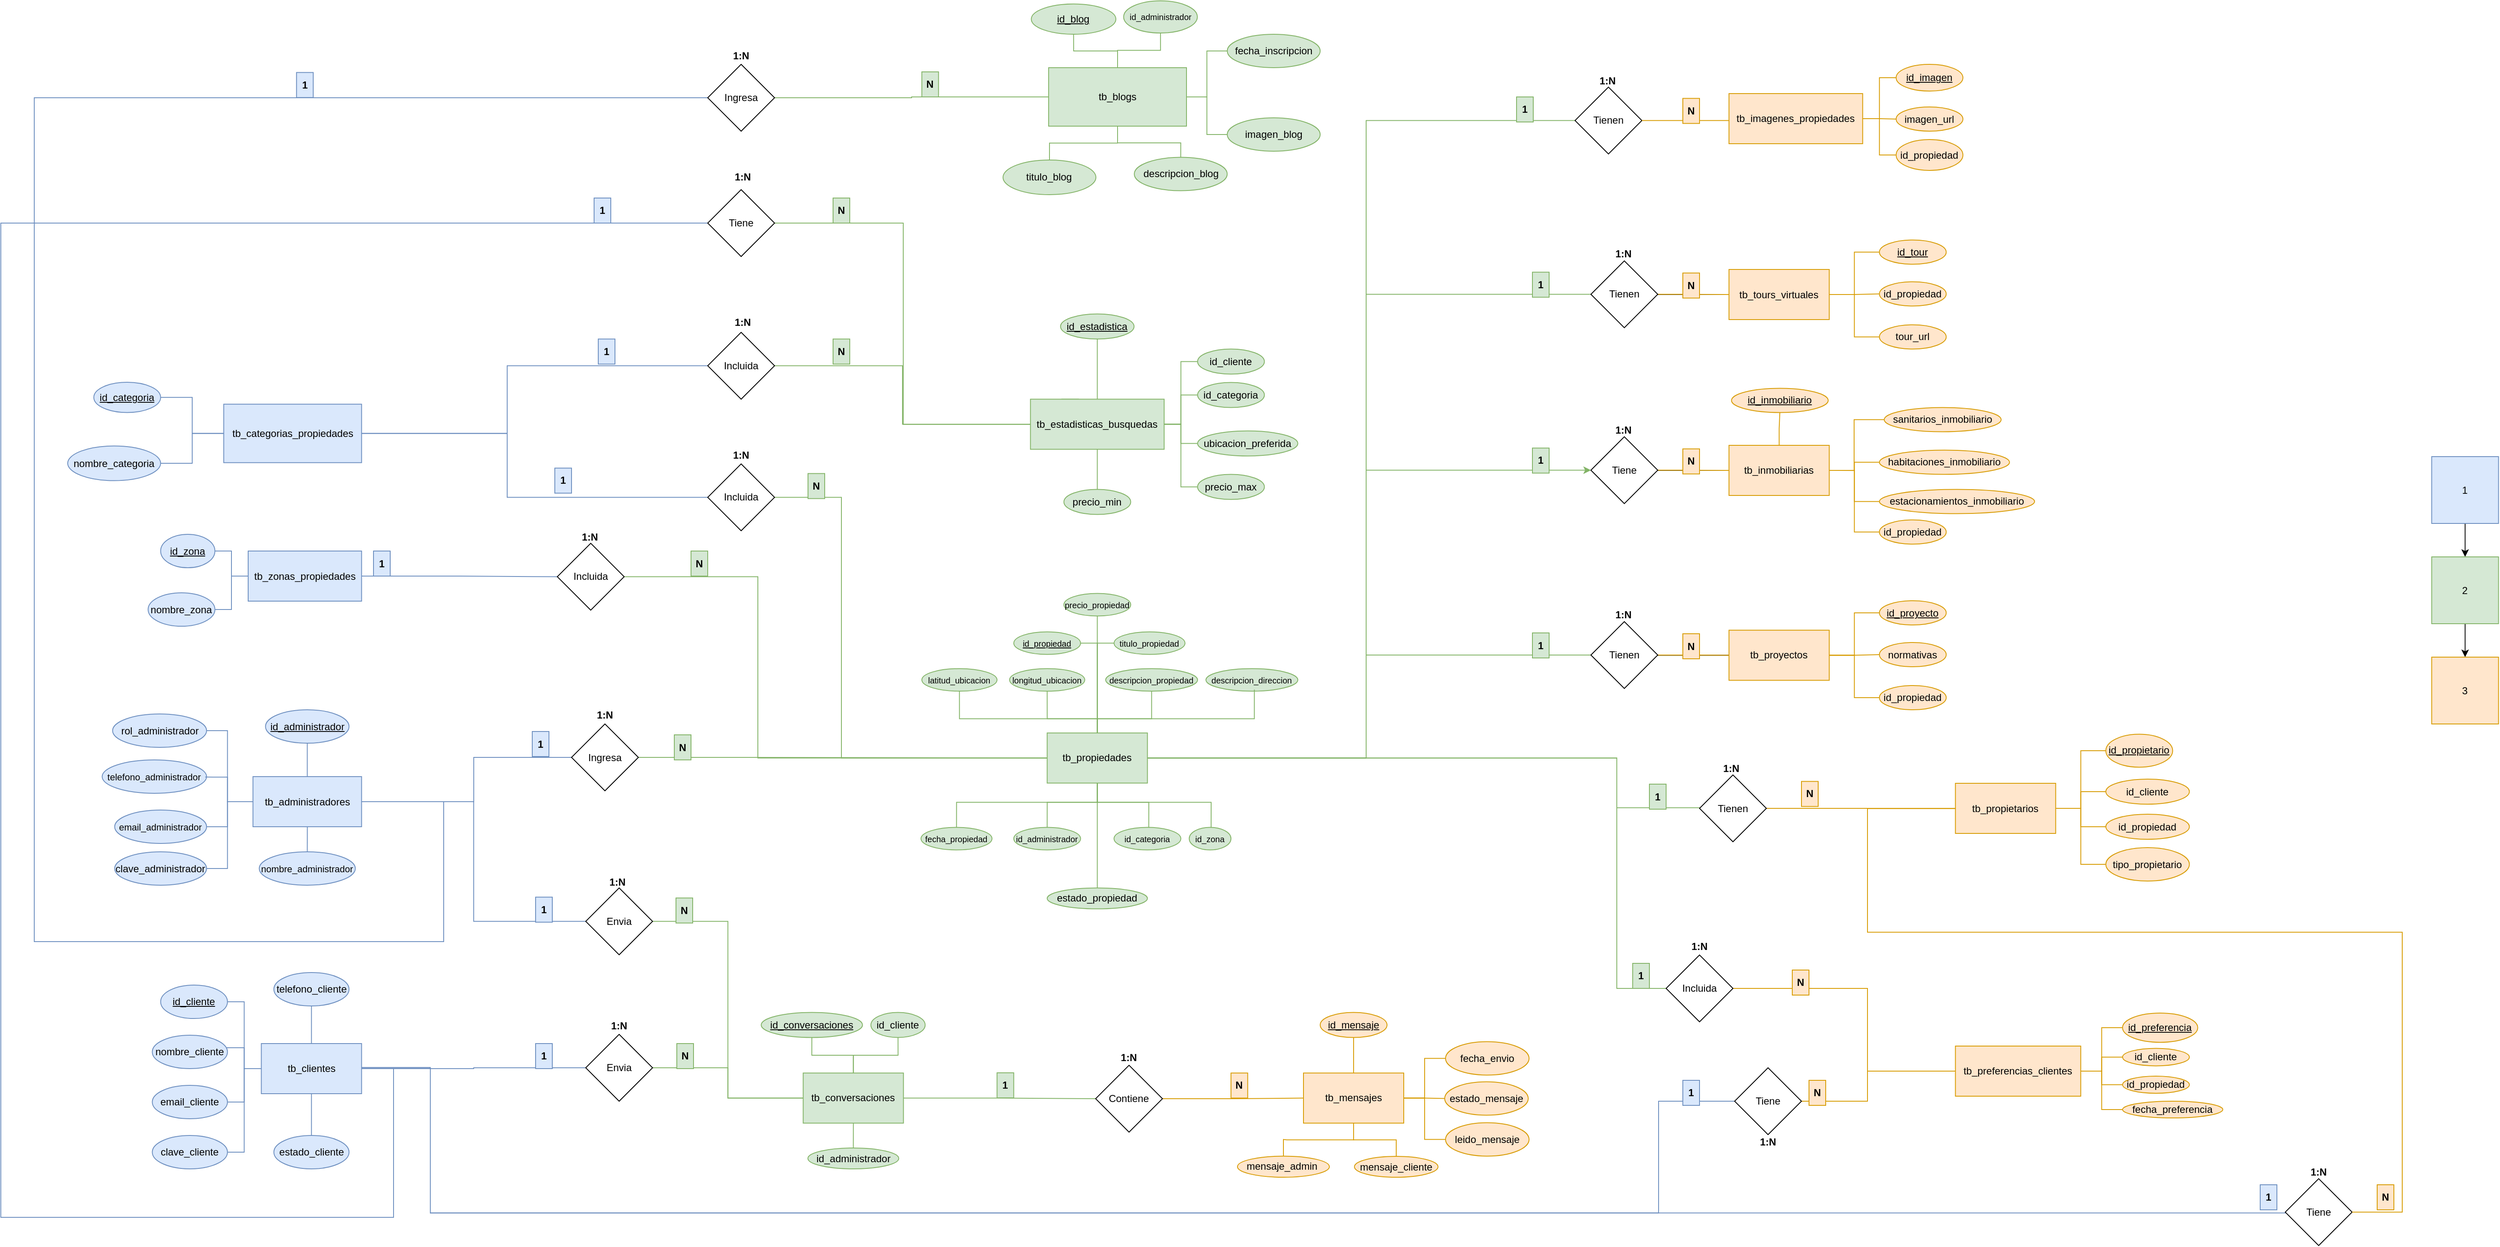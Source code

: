 <mxfile version="24.2.3" type="google" pages="2">
  <diagram id="2Mb-XLCTa169a6aJum0R" name="Diagrama de entidad y relación">
    <mxGraphModel grid="1" page="1" gridSize="10" guides="1" tooltips="1" connect="1" arrows="1" fold="1" pageScale="1" pageWidth="827" pageHeight="1169" math="0" shadow="0">
      <root>
        <mxCell id="0" />
        <mxCell id="1" parent="0" />
        <mxCell id="DOWUsUkLpwAKud7fqFHY-4" value="1" style="text;html=1;align=center;verticalAlign=middle;whiteSpace=wrap;rounded=0;fillColor=#d5e8d4;strokeColor=#82b366;" vertex="1" parent="1">
          <mxGeometry x="599.75" y="810.75" width="20" height="20" as="geometry" />
        </mxCell>
        <mxCell id="DOWUsUkLpwAKud7fqFHY-61" value="&lt;u&gt;id_zona&lt;/u&gt;" style="ellipse;whiteSpace=wrap;html=1;rounded=0;fillColor=#dae8fc;strokeColor=#6c8ebf;" vertex="1" parent="1">
          <mxGeometry x="-478.75" y="972.5" width="65" height="40" as="geometry" />
        </mxCell>
        <mxCell id="DOWUsUkLpwAKud7fqFHY-63" value="nombre_zona" style="ellipse;whiteSpace=wrap;html=1;fillColor=#dae8fc;strokeColor=#6c8ebf;" vertex="1" parent="1">
          <mxGeometry x="-493.75" y="1042.5" width="80" height="40" as="geometry" />
        </mxCell>
        <mxCell id="DOWUsUkLpwAKud7fqFHY-206" style="edgeStyle=orthogonalEdgeStyle;rounded=0;orthogonalLoop=1;jettySize=auto;html=1;entryX=1;entryY=0.5;entryDx=0;entryDy=0;endArrow=none;endFill=0;fillColor=#dae8fc;strokeColor=#6c8ebf;" edge="1" parent="1" source="DOWUsUkLpwAKud7fqFHY-96" target="DOWUsUkLpwAKud7fqFHY-61">
          <mxGeometry relative="1" as="geometry" />
        </mxCell>
        <mxCell id="DOWUsUkLpwAKud7fqFHY-207" style="edgeStyle=orthogonalEdgeStyle;rounded=0;orthogonalLoop=1;jettySize=auto;html=1;entryX=1;entryY=0.5;entryDx=0;entryDy=0;endArrow=none;endFill=0;fillColor=#dae8fc;strokeColor=#6c8ebf;" edge="1" parent="1" source="DOWUsUkLpwAKud7fqFHY-96" target="DOWUsUkLpwAKud7fqFHY-63">
          <mxGeometry relative="1" as="geometry" />
        </mxCell>
        <mxCell id="ME70MdsNz9Fcn5XRgMEq-3" style="edgeStyle=orthogonalEdgeStyle;rounded=0;orthogonalLoop=1;jettySize=auto;html=1;endArrow=none;endFill=0;fillColor=#dae8fc;strokeColor=#6c8ebf;" edge="1" parent="1" source="DOWUsUkLpwAKud7fqFHY-96" target="ME70MdsNz9Fcn5XRgMEq-1">
          <mxGeometry relative="1" as="geometry" />
        </mxCell>
        <mxCell id="DOWUsUkLpwAKud7fqFHY-96" value="tb_zonas_propiedades" style="rounded=0;whiteSpace=wrap;html=1;fillColor=#dae8fc;strokeColor=#6c8ebf;" vertex="1" parent="1">
          <mxGeometry x="-374" y="992.5" width="135.75" height="60" as="geometry" />
        </mxCell>
        <mxCell id="DOWUsUkLpwAKud7fqFHY-99" value="precio_max" style="ellipse;whiteSpace=wrap;html=1;rounded=0;fillColor=#d5e8d4;strokeColor=#82b366;" vertex="1" parent="1">
          <mxGeometry x="762.25" y="900.75" width="80" height="30" as="geometry" />
        </mxCell>
        <mxCell id="DOWUsUkLpwAKud7fqFHY-160" value="id_categoria" style="ellipse;whiteSpace=wrap;html=1;rounded=0;fillColor=#d5e8d4;strokeColor=#82b366;" vertex="1" parent="1">
          <mxGeometry x="762.25" y="790.75" width="80" height="30" as="geometry" />
        </mxCell>
        <mxCell id="DOWUsUkLpwAKud7fqFHY-162" value="id_cliente" style="ellipse;whiteSpace=wrap;html=1;rounded=0;fillColor=#ffe6cc;strokeColor=#d79b00;" vertex="1" parent="1">
          <mxGeometry x="1869.25" y="1587.74" width="80" height="21" as="geometry" />
        </mxCell>
        <mxCell id="DOWUsUkLpwAKud7fqFHY-164" value="&lt;u&gt;id_preferencia&lt;/u&gt;" style="ellipse;whiteSpace=wrap;html=1;rounded=0;fillColor=#ffe6cc;strokeColor=#d79b00;" vertex="1" parent="1">
          <mxGeometry x="1869.25" y="1545.5" width="90" height="35" as="geometry" />
        </mxCell>
        <mxCell id="DOWUsUkLpwAKud7fqFHY-181" value="id_propiedad" style="ellipse;whiteSpace=wrap;html=1;rounded=0;fillColor=#ffe6cc;strokeColor=#d79b00;" vertex="1" parent="1">
          <mxGeometry x="1849.25" y="1307.5" width="100" height="30" as="geometry" />
        </mxCell>
        <mxCell id="DOWUsUkLpwAKud7fqFHY-182" style="edgeStyle=orthogonalEdgeStyle;rounded=0;orthogonalLoop=1;jettySize=auto;html=1;" edge="1" parent="1" source="DOWUsUkLpwAKud7fqFHY-183" target="DOWUsUkLpwAKud7fqFHY-185">
          <mxGeometry relative="1" as="geometry" />
        </mxCell>
        <mxCell id="DOWUsUkLpwAKud7fqFHY-183" value="1" style="rounded=0;whiteSpace=wrap;html=1;fillColor=#dae8fc;strokeColor=#6c8ebf;" vertex="1" parent="1">
          <mxGeometry x="2239.25" y="879.5" width="80" height="80" as="geometry" />
        </mxCell>
        <mxCell id="DOWUsUkLpwAKud7fqFHY-184" style="edgeStyle=orthogonalEdgeStyle;rounded=0;orthogonalLoop=1;jettySize=auto;html=1;" edge="1" parent="1" source="DOWUsUkLpwAKud7fqFHY-185" target="DOWUsUkLpwAKud7fqFHY-186">
          <mxGeometry relative="1" as="geometry" />
        </mxCell>
        <mxCell id="DOWUsUkLpwAKud7fqFHY-185" value="2" style="rounded=0;whiteSpace=wrap;html=1;fillColor=#d5e8d4;strokeColor=#82b366;" vertex="1" parent="1">
          <mxGeometry x="2239.25" y="999.5" width="80" height="80" as="geometry" />
        </mxCell>
        <mxCell id="DOWUsUkLpwAKud7fqFHY-186" value="3" style="rounded=0;whiteSpace=wrap;html=1;fillColor=#ffe6cc;strokeColor=#d79b00;" vertex="1" parent="1">
          <mxGeometry x="2239.25" y="1119.5" width="80" height="80" as="geometry" />
        </mxCell>
        <mxCell id="DOWUsUkLpwAKud7fqFHY-187" style="edgeStyle=orthogonalEdgeStyle;rounded=0;orthogonalLoop=1;jettySize=auto;html=1;entryX=0.5;entryY=1;entryDx=0;entryDy=0;endArrow=none;endFill=0;fillColor=#dae8fc;strokeColor=#6c8ebf;" edge="1" parent="1" source="DOWUsUkLpwAKud7fqFHY-27" target="DOWUsUkLpwAKud7fqFHY-33">
          <mxGeometry relative="1" as="geometry" />
        </mxCell>
        <mxCell id="DOWUsUkLpwAKud7fqFHY-188" style="edgeStyle=orthogonalEdgeStyle;rounded=0;orthogonalLoop=1;jettySize=auto;html=1;endArrow=none;endFill=0;fillColor=#dae8fc;strokeColor=#6c8ebf;" edge="1" parent="1" source="DOWUsUkLpwAKud7fqFHY-27" target="DOWUsUkLpwAKud7fqFHY-37">
          <mxGeometry relative="1" as="geometry" />
        </mxCell>
        <mxCell id="DOWUsUkLpwAKud7fqFHY-189" style="edgeStyle=orthogonalEdgeStyle;rounded=0;orthogonalLoop=1;jettySize=auto;html=1;entryX=1;entryY=0.5;entryDx=0;entryDy=0;endArrow=none;endFill=0;fillColor=#dae8fc;strokeColor=#6c8ebf;" edge="1" parent="1" source="DOWUsUkLpwAKud7fqFHY-27" target="DOWUsUkLpwAKud7fqFHY-28">
          <mxGeometry relative="1" as="geometry">
            <Array as="points">
              <mxPoint x="-378.75" y="1612" />
              <mxPoint x="-378.75" y="1532" />
            </Array>
          </mxGeometry>
        </mxCell>
        <mxCell id="DOWUsUkLpwAKud7fqFHY-190" style="edgeStyle=orthogonalEdgeStyle;rounded=0;orthogonalLoop=1;jettySize=auto;html=1;endArrow=none;endFill=0;fillColor=#dae8fc;strokeColor=#6c8ebf;" edge="1" parent="1" source="DOWUsUkLpwAKud7fqFHY-27" target="DOWUsUkLpwAKud7fqFHY-30">
          <mxGeometry relative="1" as="geometry">
            <Array as="points">
              <mxPoint x="-378.75" y="1612" />
              <mxPoint x="-378.75" y="1587" />
            </Array>
          </mxGeometry>
        </mxCell>
        <mxCell id="DOWUsUkLpwAKud7fqFHY-191" style="edgeStyle=orthogonalEdgeStyle;rounded=0;orthogonalLoop=1;jettySize=auto;html=1;entryX=1;entryY=0.5;entryDx=0;entryDy=0;endArrow=none;endFill=0;fillColor=#dae8fc;strokeColor=#6c8ebf;" edge="1" parent="1" source="DOWUsUkLpwAKud7fqFHY-27" target="DOWUsUkLpwAKud7fqFHY-32">
          <mxGeometry relative="1" as="geometry">
            <Array as="points">
              <mxPoint x="-378.75" y="1612" />
              <mxPoint x="-378.75" y="1652" />
            </Array>
          </mxGeometry>
        </mxCell>
        <mxCell id="DOWUsUkLpwAKud7fqFHY-192" style="edgeStyle=orthogonalEdgeStyle;rounded=0;orthogonalLoop=1;jettySize=auto;html=1;entryX=1;entryY=0.5;entryDx=0;entryDy=0;endArrow=none;endFill=0;fillColor=#dae8fc;strokeColor=#6c8ebf;" edge="1" parent="1" source="DOWUsUkLpwAKud7fqFHY-27" target="DOWUsUkLpwAKud7fqFHY-35">
          <mxGeometry relative="1" as="geometry">
            <Array as="points">
              <mxPoint x="-378.75" y="1612" />
              <mxPoint x="-378.75" y="1712" />
            </Array>
          </mxGeometry>
        </mxCell>
        <mxCell id="7KRQSGq3yKh9rLnzgkAd-8" style="edgeStyle=orthogonalEdgeStyle;rounded=0;orthogonalLoop=1;jettySize=auto;html=1;entryX=0;entryY=0.5;entryDx=0;entryDy=0;endArrow=none;endFill=0;fillColor=#dae8fc;strokeColor=#6c8ebf;" edge="1" parent="1" source="DOWUsUkLpwAKud7fqFHY-27" target="7KRQSGq3yKh9rLnzgkAd-5">
          <mxGeometry relative="1" as="geometry" />
        </mxCell>
        <mxCell id="GXaPuGbaUWJuBFs48Z5A-4" style="edgeStyle=orthogonalEdgeStyle;rounded=0;orthogonalLoop=1;jettySize=auto;html=1;entryX=0;entryY=0.5;entryDx=0;entryDy=0;endArrow=none;endFill=0;fillColor=#dae8fc;strokeColor=#6c8ebf;" edge="1" parent="1" source="DOWUsUkLpwAKud7fqFHY-27" target="GXaPuGbaUWJuBFs48Z5A-1">
          <mxGeometry relative="1" as="geometry">
            <Array as="points">
              <mxPoint x="-156" y="1610.75" />
              <mxPoint x="-156" y="1784.75" />
              <mxPoint x="2064" y="1784.75" />
            </Array>
          </mxGeometry>
        </mxCell>
        <mxCell id="DA4pevD6k9TXNFMzz98e-1" style="edgeStyle=orthogonalEdgeStyle;rounded=0;orthogonalLoop=1;jettySize=auto;html=1;entryX=0;entryY=0.5;entryDx=0;entryDy=0;endArrow=none;endFill=0;fillColor=#dae8fc;strokeColor=#6c8ebf;" edge="1" parent="1" source="DOWUsUkLpwAKud7fqFHY-27" target="bc6fTy0TDsYAUsq_UWZE-1">
          <mxGeometry relative="1" as="geometry">
            <Array as="points">
              <mxPoint x="-156" y="1610.75" />
              <mxPoint x="-156" y="1784.75" />
              <mxPoint x="1314" y="1784.75" />
              <mxPoint x="1314" y="1650.75" />
            </Array>
          </mxGeometry>
        </mxCell>
        <mxCell id="DOWUsUkLpwAKud7fqFHY-27" value="tb_clientes" style="rounded=0;whiteSpace=wrap;html=1;fillColor=#dae8fc;strokeColor=#6c8ebf;" vertex="1" parent="1">
          <mxGeometry x="-358.25" y="1582" width="120" height="60" as="geometry" />
        </mxCell>
        <mxCell id="DOWUsUkLpwAKud7fqFHY-28" value="&lt;u&gt;id_cliente&lt;/u&gt;" style="ellipse;whiteSpace=wrap;html=1;rounded=0;fillColor=#dae8fc;strokeColor=#6c8ebf;" vertex="1" parent="1">
          <mxGeometry x="-478.75" y="1512" width="80" height="40" as="geometry" />
        </mxCell>
        <mxCell id="DOWUsUkLpwAKud7fqFHY-30" value="nombre_cliente" style="ellipse;whiteSpace=wrap;html=1;rounded=0;fillColor=#dae8fc;strokeColor=#6c8ebf;" vertex="1" parent="1">
          <mxGeometry x="-488.75" y="1572" width="90" height="40" as="geometry" />
        </mxCell>
        <mxCell id="DOWUsUkLpwAKud7fqFHY-32" value="email_cliente" style="ellipse;whiteSpace=wrap;html=1;rounded=0;fillColor=#dae8fc;strokeColor=#6c8ebf;" vertex="1" parent="1">
          <mxGeometry x="-488.75" y="1632" width="90" height="40" as="geometry" />
        </mxCell>
        <mxCell id="DOWUsUkLpwAKud7fqFHY-33" value="telefono_cliente" style="ellipse;whiteSpace=wrap;html=1;rounded=0;fillColor=#dae8fc;strokeColor=#6c8ebf;" vertex="1" parent="1">
          <mxGeometry x="-343.25" y="1497" width="90" height="40" as="geometry" />
        </mxCell>
        <mxCell id="DOWUsUkLpwAKud7fqFHY-35" value="clave_cliente" style="ellipse;whiteSpace=wrap;html=1;rounded=0;fillColor=#dae8fc;strokeColor=#6c8ebf;" vertex="1" parent="1">
          <mxGeometry x="-488.75" y="1692" width="90" height="40" as="geometry" />
        </mxCell>
        <mxCell id="DOWUsUkLpwAKud7fqFHY-37" value="estado_cliente" style="ellipse;whiteSpace=wrap;html=1;rounded=0;fillColor=#dae8fc;strokeColor=#6c8ebf;" vertex="1" parent="1">
          <mxGeometry x="-343.25" y="1692" width="90" height="40" as="geometry" />
        </mxCell>
        <mxCell id="DOWUsUkLpwAKud7fqFHY-197" style="edgeStyle=orthogonalEdgeStyle;rounded=0;orthogonalLoop=1;jettySize=auto;html=1;endArrow=none;endFill=0;fillColor=#dae8fc;strokeColor=#6c8ebf;" edge="1" parent="1" source="DOWUsUkLpwAKud7fqFHY-10" target="DOWUsUkLpwAKud7fqFHY-12">
          <mxGeometry relative="1" as="geometry" />
        </mxCell>
        <mxCell id="DOWUsUkLpwAKud7fqFHY-198" style="edgeStyle=orthogonalEdgeStyle;rounded=0;orthogonalLoop=1;jettySize=auto;html=1;entryX=0.5;entryY=1;entryDx=0;entryDy=0;endArrow=none;endFill=0;fillColor=#dae8fc;strokeColor=#6c8ebf;" edge="1" parent="1" source="DOWUsUkLpwAKud7fqFHY-10" target="DOWUsUkLpwAKud7fqFHY-11">
          <mxGeometry relative="1" as="geometry" />
        </mxCell>
        <mxCell id="DOWUsUkLpwAKud7fqFHY-199" style="edgeStyle=orthogonalEdgeStyle;rounded=0;orthogonalLoop=1;jettySize=auto;html=1;entryX=1;entryY=0.5;entryDx=0;entryDy=0;endArrow=none;endFill=0;fillColor=#dae8fc;strokeColor=#6c8ebf;" edge="1" parent="1" source="DOWUsUkLpwAKud7fqFHY-10" target="DOWUsUkLpwAKud7fqFHY-18">
          <mxGeometry relative="1" as="geometry">
            <Array as="points">
              <mxPoint x="-398.75" y="1292.5" />
              <mxPoint x="-398.75" y="1207.5" />
            </Array>
          </mxGeometry>
        </mxCell>
        <mxCell id="DOWUsUkLpwAKud7fqFHY-201" style="edgeStyle=orthogonalEdgeStyle;rounded=0;orthogonalLoop=1;jettySize=auto;html=1;entryX=1;entryY=0.5;entryDx=0;entryDy=0;endArrow=none;endFill=0;fillColor=#dae8fc;strokeColor=#6c8ebf;" edge="1" parent="1" source="DOWUsUkLpwAKud7fqFHY-10" target="DOWUsUkLpwAKud7fqFHY-15">
          <mxGeometry relative="1" as="geometry">
            <Array as="points">
              <mxPoint x="-398.75" y="1292.5" />
              <mxPoint x="-398.75" y="1322.5" />
            </Array>
          </mxGeometry>
        </mxCell>
        <mxCell id="DOWUsUkLpwAKud7fqFHY-202" style="edgeStyle=orthogonalEdgeStyle;rounded=0;orthogonalLoop=1;jettySize=auto;html=1;entryX=1;entryY=0.5;entryDx=0;entryDy=0;endArrow=none;endFill=0;fillColor=#dae8fc;strokeColor=#6c8ebf;" edge="1" parent="1" source="DOWUsUkLpwAKud7fqFHY-10" target="DOWUsUkLpwAKud7fqFHY-17">
          <mxGeometry relative="1" as="geometry">
            <Array as="points">
              <mxPoint x="-398.75" y="1292.5" />
              <mxPoint x="-398.75" y="1372.5" />
            </Array>
          </mxGeometry>
        </mxCell>
        <mxCell id="86MuAAJ-ppwTXriwC4cI-3" style="edgeStyle=orthogonalEdgeStyle;rounded=0;orthogonalLoop=1;jettySize=auto;html=1;entryX=0;entryY=0.5;entryDx=0;entryDy=0;endArrow=none;endFill=0;fillColor=#dae8fc;strokeColor=#6c8ebf;" edge="1" parent="1" source="DOWUsUkLpwAKud7fqFHY-10" target="86MuAAJ-ppwTXriwC4cI-1">
          <mxGeometry relative="1" as="geometry">
            <Array as="points">
              <mxPoint x="-104" y="1292.75" />
              <mxPoint x="-104" y="1239.75" />
            </Array>
          </mxGeometry>
        </mxCell>
        <mxCell id="7KRQSGq3yKh9rLnzgkAd-3" style="edgeStyle=orthogonalEdgeStyle;rounded=0;orthogonalLoop=1;jettySize=auto;html=1;entryX=0;entryY=0.5;entryDx=0;entryDy=0;endArrow=none;endFill=0;fillColor=#dae8fc;strokeColor=#6c8ebf;" edge="1" parent="1" source="DOWUsUkLpwAKud7fqFHY-10" target="7KRQSGq3yKh9rLnzgkAd-1">
          <mxGeometry relative="1" as="geometry" />
        </mxCell>
        <mxCell id="5JfIg0KeQ8TMFh2uRuz4-7" style="edgeStyle=orthogonalEdgeStyle;rounded=0;orthogonalLoop=1;jettySize=auto;html=1;entryX=0;entryY=0.5;entryDx=0;entryDy=0;endArrow=none;endFill=0;fillColor=#dae8fc;strokeColor=#6c8ebf;" edge="1" parent="1" source="DOWUsUkLpwAKud7fqFHY-10" target="5JfIg0KeQ8TMFh2uRuz4-3">
          <mxGeometry relative="1" as="geometry">
            <Array as="points">
              <mxPoint x="-140" y="1293" />
              <mxPoint x="-140" y="1460" />
              <mxPoint x="-630" y="1460" />
              <mxPoint x="-630" y="450" />
            </Array>
          </mxGeometry>
        </mxCell>
        <mxCell id="DOWUsUkLpwAKud7fqFHY-10" value="tb_administradores" style="rounded=0;whiteSpace=wrap;html=1;fillColor=#dae8fc;strokeColor=#6c8ebf;" vertex="1" parent="1">
          <mxGeometry x="-368.25" y="1262.5" width="130" height="60" as="geometry" />
        </mxCell>
        <mxCell id="DOWUsUkLpwAKud7fqFHY-11" value="&lt;u&gt;id_administrador&lt;/u&gt;" style="ellipse;whiteSpace=wrap;html=1;rounded=0;fillColor=#dae8fc;strokeColor=#6c8ebf;" vertex="1" parent="1">
          <mxGeometry x="-353.25" y="1182.5" width="100" height="40" as="geometry" />
        </mxCell>
        <mxCell id="DOWUsUkLpwAKud7fqFHY-12" value="&lt;font style=&quot;font-size: 11px;&quot;&gt;nombre_administrador&lt;/font&gt;" style="ellipse;whiteSpace=wrap;html=1;rounded=0;fillColor=#dae8fc;strokeColor=#6c8ebf;" vertex="1" parent="1">
          <mxGeometry x="-360.75" y="1352.5" width="115" height="40" as="geometry" />
        </mxCell>
        <mxCell id="DOWUsUkLpwAKud7fqFHY-13" value="&lt;font style=&quot;font-size: 11px;&quot;&gt;telefono_administrador&lt;/font&gt;" style="ellipse;whiteSpace=wrap;html=1;rounded=0;fillColor=#dae8fc;strokeColor=#6c8ebf;" vertex="1" parent="1">
          <mxGeometry x="-548.75" y="1242.5" width="125" height="40" as="geometry" />
        </mxCell>
        <mxCell id="DOWUsUkLpwAKud7fqFHY-15" value="&lt;font style=&quot;font-size: 11px;&quot;&gt;email_administrador&lt;/font&gt;" style="ellipse;whiteSpace=wrap;html=1;rounded=0;fillColor=#dae8fc;strokeColor=#6c8ebf;" vertex="1" parent="1">
          <mxGeometry x="-533.75" y="1302.5" width="110" height="40" as="geometry" />
        </mxCell>
        <mxCell id="DOWUsUkLpwAKud7fqFHY-17" value="clave_administrador" style="ellipse;whiteSpace=wrap;html=1;rounded=0;fillColor=#dae8fc;strokeColor=#6c8ebf;" vertex="1" parent="1">
          <mxGeometry x="-533.75" y="1352.5" width="110" height="40" as="geometry" />
        </mxCell>
        <mxCell id="DOWUsUkLpwAKud7fqFHY-18" value="rol_administrador" style="ellipse;whiteSpace=wrap;html=1;rounded=0;fillColor=#dae8fc;strokeColor=#6c8ebf;" vertex="1" parent="1">
          <mxGeometry x="-536.25" y="1187.5" width="112.5" height="40" as="geometry" />
        </mxCell>
        <mxCell id="DOWUsUkLpwAKud7fqFHY-200" style="edgeStyle=orthogonalEdgeStyle;rounded=0;orthogonalLoop=1;jettySize=auto;html=1;entryX=0.987;entryY=0.514;entryDx=0;entryDy=0;entryPerimeter=0;endArrow=none;endFill=0;fillColor=#dae8fc;strokeColor=#6c8ebf;" edge="1" parent="1" source="DOWUsUkLpwAKud7fqFHY-10" target="DOWUsUkLpwAKud7fqFHY-13">
          <mxGeometry relative="1" as="geometry">
            <Array as="points">
              <mxPoint x="-398.75" y="1292.5" />
              <mxPoint x="-398.75" y="1263.5" />
            </Array>
          </mxGeometry>
        </mxCell>
        <mxCell id="DOWUsUkLpwAKud7fqFHY-204" style="edgeStyle=orthogonalEdgeStyle;rounded=0;orthogonalLoop=1;jettySize=auto;html=1;entryX=1;entryY=0.5;entryDx=0;entryDy=0;endArrow=none;endFill=0;fillColor=#dae8fc;strokeColor=#6c8ebf;" edge="1" parent="1" source="DOWUsUkLpwAKud7fqFHY-48" target="DOWUsUkLpwAKud7fqFHY-49">
          <mxGeometry relative="1" as="geometry" />
        </mxCell>
        <mxCell id="JqapYK_uGmFIgVZIMZDa-3" style="edgeStyle=orthogonalEdgeStyle;rounded=0;orthogonalLoop=1;jettySize=auto;html=1;entryX=0;entryY=0.5;entryDx=0;entryDy=0;endArrow=none;endFill=0;fillColor=#dae8fc;strokeColor=#6c8ebf;" edge="1" parent="1" source="DOWUsUkLpwAKud7fqFHY-48" target="JqapYK_uGmFIgVZIMZDa-1">
          <mxGeometry relative="1" as="geometry">
            <Array as="points">
              <mxPoint x="-64" y="851.75" />
              <mxPoint x="-64" y="770.75" />
            </Array>
          </mxGeometry>
        </mxCell>
        <mxCell id="DMtwV361WUogiXnUcE37-3" style="edgeStyle=orthogonalEdgeStyle;rounded=0;orthogonalLoop=1;jettySize=auto;html=1;entryX=0;entryY=0.5;entryDx=0;entryDy=0;endArrow=none;endFill=0;fillColor=#dae8fc;strokeColor=#6c8ebf;" edge="1" parent="1" source="DOWUsUkLpwAKud7fqFHY-48" target="DMtwV361WUogiXnUcE37-1">
          <mxGeometry relative="1" as="geometry">
            <Array as="points">
              <mxPoint x="-64" y="851.75" />
              <mxPoint x="-64" y="927.75" />
            </Array>
          </mxGeometry>
        </mxCell>
        <mxCell id="DOWUsUkLpwAKud7fqFHY-48" value="tb_categorias_propiedades" style="rounded=0;whiteSpace=wrap;html=1;fillColor=#dae8fc;strokeColor=#6c8ebf;" vertex="1" parent="1">
          <mxGeometry x="-403.25" y="816.75" width="165" height="70" as="geometry" />
        </mxCell>
        <mxCell id="DOWUsUkLpwAKud7fqFHY-49" value="&lt;u&gt;id_categoria&lt;/u&gt;" style="ellipse;whiteSpace=wrap;html=1;rounded=0;fillColor=#dae8fc;strokeColor=#6c8ebf;" vertex="1" parent="1">
          <mxGeometry x="-558.75" y="790.5" width="80" height="36.25" as="geometry" />
        </mxCell>
        <mxCell id="DOWUsUkLpwAKud7fqFHY-50" value="nombre_categoria" style="ellipse;whiteSpace=wrap;html=1;fillColor=#dae8fc;strokeColor=#6c8ebf;" vertex="1" parent="1">
          <mxGeometry x="-590" y="866.75" width="111.25" height="41.5" as="geometry" />
        </mxCell>
        <mxCell id="DOWUsUkLpwAKud7fqFHY-205" style="edgeStyle=orthogonalEdgeStyle;rounded=0;orthogonalLoop=1;jettySize=auto;html=1;entryX=1;entryY=0.5;entryDx=0;entryDy=0;endArrow=none;endFill=0;fillColor=#dae8fc;strokeColor=#6c8ebf;" edge="1" parent="1" source="DOWUsUkLpwAKud7fqFHY-48" target="DOWUsUkLpwAKud7fqFHY-50">
          <mxGeometry relative="1" as="geometry" />
        </mxCell>
        <mxCell id="DOWUsUkLpwAKud7fqFHY-211" style="edgeStyle=orthogonalEdgeStyle;rounded=0;orthogonalLoop=1;jettySize=auto;html=1;endArrow=none;endFill=0;fillColor=#d5e8d4;strokeColor=#82b366;" edge="1" parent="1" source="DOWUsUkLpwAKud7fqFHY-56" target="DOWUsUkLpwAKud7fqFHY-60">
          <mxGeometry relative="1" as="geometry" />
        </mxCell>
        <mxCell id="DOWUsUkLpwAKud7fqFHY-212" style="edgeStyle=orthogonalEdgeStyle;rounded=0;orthogonalLoop=1;jettySize=auto;html=1;entryX=0;entryY=0.5;entryDx=0;entryDy=0;endArrow=none;endFill=0;fillColor=#d5e8d4;strokeColor=#82b366;" edge="1" parent="1" source="DOWUsUkLpwAKud7fqFHY-56" target="DOWUsUkLpwAKud7fqFHY-58">
          <mxGeometry relative="1" as="geometry" />
        </mxCell>
        <mxCell id="DOWUsUkLpwAKud7fqFHY-213" style="edgeStyle=orthogonalEdgeStyle;rounded=0;orthogonalLoop=1;jettySize=auto;html=1;entryX=0;entryY=0.5;entryDx=0;entryDy=0;endArrow=none;endFill=0;fillColor=#d5e8d4;strokeColor=#82b366;" edge="1" parent="1" source="DOWUsUkLpwAKud7fqFHY-56" target="DOWUsUkLpwAKud7fqFHY-160">
          <mxGeometry relative="1" as="geometry" />
        </mxCell>
        <mxCell id="DOWUsUkLpwAKud7fqFHY-214" style="edgeStyle=orthogonalEdgeStyle;rounded=0;orthogonalLoop=1;jettySize=auto;html=1;entryX=0;entryY=0.5;entryDx=0;entryDy=0;endArrow=none;endFill=0;fillColor=#d5e8d4;strokeColor=#82b366;" edge="1" parent="1" source="DOWUsUkLpwAKud7fqFHY-56" target="DOWUsUkLpwAKud7fqFHY-59">
          <mxGeometry relative="1" as="geometry" />
        </mxCell>
        <mxCell id="DOWUsUkLpwAKud7fqFHY-215" style="edgeStyle=orthogonalEdgeStyle;rounded=0;orthogonalLoop=1;jettySize=auto;html=1;entryX=0;entryY=0.5;entryDx=0;entryDy=0;endArrow=none;endFill=0;fillColor=#d5e8d4;strokeColor=#82b366;" edge="1" parent="1" source="DOWUsUkLpwAKud7fqFHY-56" target="DOWUsUkLpwAKud7fqFHY-99">
          <mxGeometry relative="1" as="geometry" />
        </mxCell>
        <mxCell id="DOWUsUkLpwAKud7fqFHY-56" value="tb_estadisticas_busquedas" style="rounded=0;whiteSpace=wrap;html=1;fillColor=#d5e8d4;strokeColor=#82b366;" vertex="1" parent="1">
          <mxGeometry x="562.25" y="810.75" width="160" height="60" as="geometry" />
        </mxCell>
        <mxCell id="DOWUsUkLpwAKud7fqFHY-210" style="edgeStyle=orthogonalEdgeStyle;rounded=0;orthogonalLoop=1;jettySize=auto;html=1;endArrow=none;endFill=0;fillColor=#d5e8d4;strokeColor=#82b366;" edge="1" parent="1" source="DOWUsUkLpwAKud7fqFHY-57" target="DOWUsUkLpwAKud7fqFHY-56">
          <mxGeometry relative="1" as="geometry" />
        </mxCell>
        <mxCell id="DOWUsUkLpwAKud7fqFHY-57" value="&lt;u&gt;id_estadistica&lt;/u&gt;" style="ellipse;whiteSpace=wrap;html=1;rounded=0;fillColor=#d5e8d4;strokeColor=#82b366;" vertex="1" parent="1">
          <mxGeometry x="598.25" y="708.75" width="88" height="30" as="geometry" />
        </mxCell>
        <mxCell id="DOWUsUkLpwAKud7fqFHY-58" value="id_cliente" style="ellipse;whiteSpace=wrap;html=1;rounded=0;fillColor=#d5e8d4;strokeColor=#82b366;" vertex="1" parent="1">
          <mxGeometry x="762.25" y="750.75" width="80" height="30" as="geometry" />
        </mxCell>
        <mxCell id="DOWUsUkLpwAKud7fqFHY-59" value="ubicacion_preferida" style="ellipse;whiteSpace=wrap;html=1;rounded=0;fillColor=#d5e8d4;strokeColor=#82b366;" vertex="1" parent="1">
          <mxGeometry x="762.25" y="848.75" width="120" height="30" as="geometry" />
        </mxCell>
        <mxCell id="DOWUsUkLpwAKud7fqFHY-60" value="precio_min" style="ellipse;whiteSpace=wrap;html=1;rounded=0;fillColor=#d5e8d4;strokeColor=#82b366;" vertex="1" parent="1">
          <mxGeometry x="602.25" y="918.75" width="80" height="30" as="geometry" />
        </mxCell>
        <mxCell id="DOWUsUkLpwAKud7fqFHY-65" value="&lt;font style=&quot;font-size: 10px;&quot;&gt;descripcion_propiedad&lt;/font&gt;" style="ellipse;whiteSpace=wrap;html=1;rounded=0;fillColor=#d5e8d4;strokeColor=#82b366;" vertex="1" parent="1">
          <mxGeometry x="652.25" y="1133.25" width="110" height="27" as="geometry" />
        </mxCell>
        <mxCell id="DOWUsUkLpwAKud7fqFHY-219" style="edgeStyle=orthogonalEdgeStyle;rounded=0;orthogonalLoop=1;jettySize=auto;html=1;entryX=0.5;entryY=1;entryDx=0;entryDy=0;endArrow=none;endFill=0;fillColor=#d5e8d4;strokeColor=#82b366;" edge="1" parent="1" source="DOWUsUkLpwAKud7fqFHY-69" target="DOWUsUkLpwAKud7fqFHY-78">
          <mxGeometry relative="1" as="geometry">
            <Array as="points">
              <mxPoint x="642.25" y="1193.25" />
              <mxPoint x="477.25" y="1193.25" />
            </Array>
          </mxGeometry>
        </mxCell>
        <mxCell id="DOWUsUkLpwAKud7fqFHY-220" style="edgeStyle=orthogonalEdgeStyle;rounded=0;orthogonalLoop=1;jettySize=auto;html=1;entryX=0.5;entryY=1;entryDx=0;entryDy=0;endArrow=none;endFill=0;fillColor=#d5e8d4;strokeColor=#82b366;" edge="1" parent="1" source="DOWUsUkLpwAKud7fqFHY-69" target="DOWUsUkLpwAKud7fqFHY-79">
          <mxGeometry relative="1" as="geometry">
            <Array as="points">
              <mxPoint x="642.25" y="1193.25" />
              <mxPoint x="582.25" y="1193.25" />
            </Array>
          </mxGeometry>
        </mxCell>
        <mxCell id="DOWUsUkLpwAKud7fqFHY-221" style="edgeStyle=orthogonalEdgeStyle;rounded=0;orthogonalLoop=1;jettySize=auto;html=1;endArrow=none;endFill=0;fillColor=#d5e8d4;strokeColor=#82b366;" edge="1" parent="1" source="DOWUsUkLpwAKud7fqFHY-69" target="DOWUsUkLpwAKud7fqFHY-65">
          <mxGeometry relative="1" as="geometry">
            <Array as="points">
              <mxPoint x="642.25" y="1193.25" />
              <mxPoint x="707.25" y="1193.25" />
            </Array>
          </mxGeometry>
        </mxCell>
        <mxCell id="DOWUsUkLpwAKud7fqFHY-223" style="edgeStyle=orthogonalEdgeStyle;rounded=0;orthogonalLoop=1;jettySize=auto;html=1;entryX=1;entryY=0.5;entryDx=0;entryDy=0;endArrow=none;endFill=0;fillColor=#d5e8d4;strokeColor=#82b366;" edge="1" parent="1" source="DOWUsUkLpwAKud7fqFHY-69" target="DOWUsUkLpwAKud7fqFHY-72">
          <mxGeometry relative="1" as="geometry" />
        </mxCell>
        <mxCell id="DOWUsUkLpwAKud7fqFHY-224" style="edgeStyle=orthogonalEdgeStyle;rounded=0;orthogonalLoop=1;jettySize=auto;html=1;entryX=0;entryY=0.5;entryDx=0;entryDy=0;endArrow=none;endFill=0;fillColor=#d5e8d4;strokeColor=#82b366;" edge="1" parent="1" source="DOWUsUkLpwAKud7fqFHY-69" target="DOWUsUkLpwAKud7fqFHY-74">
          <mxGeometry relative="1" as="geometry" />
        </mxCell>
        <mxCell id="DOWUsUkLpwAKud7fqFHY-225" style="edgeStyle=orthogonalEdgeStyle;rounded=0;orthogonalLoop=1;jettySize=auto;html=1;entryX=0.5;entryY=1;entryDx=0;entryDy=0;endArrow=none;endFill=0;fillColor=#d5e8d4;strokeColor=#82b366;" edge="1" parent="1" source="DOWUsUkLpwAKud7fqFHY-69" target="DOWUsUkLpwAKud7fqFHY-83">
          <mxGeometry relative="1" as="geometry" />
        </mxCell>
        <mxCell id="DOWUsUkLpwAKud7fqFHY-226" style="edgeStyle=orthogonalEdgeStyle;rounded=0;orthogonalLoop=1;jettySize=auto;html=1;endArrow=none;endFill=0;fillColor=#d5e8d4;strokeColor=#82b366;" edge="1" parent="1" source="DOWUsUkLpwAKud7fqFHY-69" target="DOWUsUkLpwAKud7fqFHY-80">
          <mxGeometry relative="1" as="geometry" />
        </mxCell>
        <mxCell id="DOWUsUkLpwAKud7fqFHY-228" style="edgeStyle=orthogonalEdgeStyle;rounded=0;orthogonalLoop=1;jettySize=auto;html=1;entryX=0.5;entryY=0;entryDx=0;entryDy=0;endArrow=none;endFill=0;fillColor=#d5e8d4;strokeColor=#82b366;" edge="1" parent="1" source="DOWUsUkLpwAKud7fqFHY-69" target="DOWUsUkLpwAKud7fqFHY-82">
          <mxGeometry relative="1" as="geometry">
            <Array as="points">
              <mxPoint x="642.25" y="1293.25" />
              <mxPoint x="582.25" y="1293.25" />
            </Array>
          </mxGeometry>
        </mxCell>
        <mxCell id="DOWUsUkLpwAKud7fqFHY-229" style="edgeStyle=orthogonalEdgeStyle;rounded=0;orthogonalLoop=1;jettySize=auto;html=1;entryX=0.5;entryY=0;entryDx=0;entryDy=0;endArrow=none;endFill=0;fillColor=#d5e8d4;strokeColor=#82b366;" edge="1" parent="1" source="DOWUsUkLpwAKud7fqFHY-69" target="DOWUsUkLpwAKud7fqFHY-75">
          <mxGeometry relative="1" as="geometry">
            <Array as="points">
              <mxPoint x="642.25" y="1293.25" />
              <mxPoint x="474.25" y="1293.25" />
            </Array>
          </mxGeometry>
        </mxCell>
        <mxCell id="J9b1kLaYLnsiG7vDTf-y-4" style="edgeStyle=orthogonalEdgeStyle;rounded=0;orthogonalLoop=1;jettySize=auto;html=1;endArrow=none;endFill=0;fillColor=#d5e8d4;strokeColor=#82b366;" edge="1" parent="1" source="DOWUsUkLpwAKud7fqFHY-69" target="J9b1kLaYLnsiG7vDTf-y-2">
          <mxGeometry relative="1" as="geometry">
            <Array as="points">
              <mxPoint x="1264" y="1239.75" />
              <mxPoint x="1264" y="1299.75" />
            </Array>
          </mxGeometry>
        </mxCell>
        <mxCell id="B82g4Qk8oak1MJ1MD1JH-4" style="edgeStyle=orthogonalEdgeStyle;rounded=0;orthogonalLoop=1;jettySize=auto;html=1;entryX=0;entryY=0.5;entryDx=0;entryDy=0;endArrow=none;endFill=0;fillColor=#d5e8d4;strokeColor=#82b366;" edge="1" parent="1" source="DOWUsUkLpwAKud7fqFHY-69" target="B82g4Qk8oak1MJ1MD1JH-1">
          <mxGeometry relative="1" as="geometry">
            <Array as="points">
              <mxPoint x="1264" y="1239.75" />
              <mxPoint x="1264" y="1515.75" />
            </Array>
          </mxGeometry>
        </mxCell>
        <mxCell id="afU8seKSgXe_gH1D3zex-5" style="edgeStyle=orthogonalEdgeStyle;rounded=0;orthogonalLoop=1;jettySize=auto;html=1;entryX=0;entryY=0.5;entryDx=0;entryDy=0;endArrow=none;endFill=0;fillColor=#d5e8d4;strokeColor=#82b366;" edge="1" parent="1" source="DOWUsUkLpwAKud7fqFHY-69" target="afU8seKSgXe_gH1D3zex-1">
          <mxGeometry relative="1" as="geometry">
            <Array as="points">
              <mxPoint x="964" y="1240.75" />
              <mxPoint x="964" y="684.75" />
            </Array>
          </mxGeometry>
        </mxCell>
        <mxCell id="afU8seKSgXe_gH1D3zex-9" style="edgeStyle=orthogonalEdgeStyle;rounded=0;orthogonalLoop=1;jettySize=auto;html=1;entryX=0;entryY=0.5;entryDx=0;entryDy=0;endArrow=none;endFill=0;fillColor=#d5e8d4;strokeColor=#82b366;" edge="1" parent="1" source="DOWUsUkLpwAKud7fqFHY-69" target="afU8seKSgXe_gH1D3zex-6">
          <mxGeometry relative="1" as="geometry">
            <Array as="points">
              <mxPoint x="964" y="1240.75" />
              <mxPoint x="964" y="476.75" />
            </Array>
          </mxGeometry>
        </mxCell>
        <mxCell id="apq5ZSWmMcnDrQDBRkvK-57" style="edgeStyle=orthogonalEdgeStyle;rounded=0;orthogonalLoop=1;jettySize=auto;html=1;entryX=0;entryY=0.5;entryDx=0;entryDy=0;fillColor=#d5e8d4;strokeColor=#82b366;" edge="1" parent="1" source="DOWUsUkLpwAKud7fqFHY-69" target="apq5ZSWmMcnDrQDBRkvK-48">
          <mxGeometry relative="1" as="geometry">
            <Array as="points">
              <mxPoint x="964" y="1240.75" />
              <mxPoint x="964" y="895.75" />
            </Array>
          </mxGeometry>
        </mxCell>
        <mxCell id="apq5ZSWmMcnDrQDBRkvK-71" style="edgeStyle=orthogonalEdgeStyle;rounded=0;orthogonalLoop=1;jettySize=auto;html=1;entryX=0;entryY=0.5;entryDx=0;entryDy=0;fillColor=#d5e8d4;strokeColor=#82b366;endArrow=none;endFill=0;" edge="1" parent="1" source="DOWUsUkLpwAKud7fqFHY-69" target="apq5ZSWmMcnDrQDBRkvK-67">
          <mxGeometry relative="1" as="geometry">
            <Array as="points">
              <mxPoint x="964" y="1240.75" />
              <mxPoint x="964" y="1116.75" />
            </Array>
          </mxGeometry>
        </mxCell>
        <mxCell id="DOWUsUkLpwAKud7fqFHY-69" value="tb_propiedades" style="rounded=0;whiteSpace=wrap;html=1;fillColor=#d5e8d4;strokeColor=#82b366;" vertex="1" parent="1">
          <mxGeometry x="582.25" y="1210.25" width="120" height="60" as="geometry" />
        </mxCell>
        <mxCell id="DOWUsUkLpwAKud7fqFHY-72" value="&lt;font style=&quot;font-size: 10px;&quot;&gt;&lt;u&gt;id_propiedad&lt;/u&gt;&lt;/font&gt;" style="ellipse;whiteSpace=wrap;html=1;rounded=0;fillColor=#d5e8d4;strokeColor=#82b366;" vertex="1" parent="1">
          <mxGeometry x="542.25" y="1089.25" width="80" height="27" as="geometry" />
        </mxCell>
        <mxCell id="DOWUsUkLpwAKud7fqFHY-74" value="&lt;font style=&quot;font-size: 10px;&quot;&gt;titulo_propiedad&lt;/font&gt;" style="ellipse;whiteSpace=wrap;html=1;rounded=0;fillColor=#d5e8d4;strokeColor=#82b366;" vertex="1" parent="1">
          <mxGeometry x="662.25" y="1089.25" width="85" height="27" as="geometry" />
        </mxCell>
        <mxCell id="DOWUsUkLpwAKud7fqFHY-75" value="&lt;font style=&quot;font-size: 10px;&quot;&gt;fecha_propiedad&lt;/font&gt;" style="ellipse;whiteSpace=wrap;html=1;rounded=0;fillColor=#d5e8d4;strokeColor=#82b366;" vertex="1" parent="1">
          <mxGeometry x="431.25" y="1323.25" width="85" height="27" as="geometry" />
        </mxCell>
        <mxCell id="DOWUsUkLpwAKud7fqFHY-76" value="&lt;span style=&quot;font-size: 10px;&quot;&gt;descripcion_direccion&lt;/span&gt;" style="ellipse;whiteSpace=wrap;html=1;rounded=0;fillColor=#d5e8d4;strokeColor=#82b366;" vertex="1" parent="1">
          <mxGeometry x="772.25" y="1133.25" width="110" height="27" as="geometry" />
        </mxCell>
        <mxCell id="DOWUsUkLpwAKud7fqFHY-78" value="&lt;span style=&quot;font-size: 10px;&quot;&gt;latitud_ubicacion&lt;/span&gt;" style="ellipse;whiteSpace=wrap;html=1;rounded=0;fillColor=#d5e8d4;strokeColor=#82b366;" vertex="1" parent="1">
          <mxGeometry x="432.25" y="1133.25" width="90" height="27" as="geometry" />
        </mxCell>
        <mxCell id="DOWUsUkLpwAKud7fqFHY-79" value="&lt;span style=&quot;font-size: 10px;&quot;&gt;longitud_ubicacion&lt;/span&gt;" style="ellipse;whiteSpace=wrap;html=1;rounded=0;fillColor=#d5e8d4;strokeColor=#82b366;" vertex="1" parent="1">
          <mxGeometry x="537.25" y="1133.25" width="90" height="27" as="geometry" />
        </mxCell>
        <mxCell id="DOWUsUkLpwAKud7fqFHY-80" value="&lt;font style=&quot;font-size: 12px;&quot;&gt;estado_propiedad&lt;/font&gt;" style="ellipse;whiteSpace=wrap;html=1;rounded=0;fillColor=#d5e8d4;strokeColor=#82b366;" vertex="1" parent="1">
          <mxGeometry x="582.25" y="1395.75" width="120" height="25" as="geometry" />
        </mxCell>
        <mxCell id="DOWUsUkLpwAKud7fqFHY-82" value="&lt;span style=&quot;font-size: 10px;&quot;&gt;id_administrador&lt;/span&gt;" style="ellipse;whiteSpace=wrap;html=1;rounded=0;fillColor=#d5e8d4;strokeColor=#82b366;" vertex="1" parent="1">
          <mxGeometry x="542.25" y="1323.25" width="80" height="27" as="geometry" />
        </mxCell>
        <mxCell id="DOWUsUkLpwAKud7fqFHY-83" value="&lt;font style=&quot;font-size: 10px;&quot;&gt;precio_propiedad&lt;/font&gt;" style="ellipse;whiteSpace=wrap;html=1;rounded=0;fillColor=#d5e8d4;strokeColor=#82b366;" vertex="1" parent="1">
          <mxGeometry x="602.25" y="1043.25" width="80" height="27" as="geometry" />
        </mxCell>
        <mxCell id="DOWUsUkLpwAKud7fqFHY-85" value="&lt;font style=&quot;font-size: 10px;&quot;&gt;id_categoria&lt;/font&gt;" style="ellipse;whiteSpace=wrap;html=1;rounded=0;fillColor=#d5e8d4;strokeColor=#82b366;" vertex="1" parent="1">
          <mxGeometry x="662.25" y="1323.25" width="80" height="27" as="geometry" />
        </mxCell>
        <mxCell id="DOWUsUkLpwAKud7fqFHY-88" value="&lt;font style=&quot;font-size: 10px;&quot;&gt;id_zona&lt;/font&gt;" style="ellipse;whiteSpace=wrap;html=1;rounded=0;fillColor=#d5e8d4;strokeColor=#82b366;" vertex="1" parent="1">
          <mxGeometry x="752.25" y="1323.25" width="50" height="27" as="geometry" />
        </mxCell>
        <mxCell id="DOWUsUkLpwAKud7fqFHY-222" style="edgeStyle=orthogonalEdgeStyle;rounded=0;orthogonalLoop=1;jettySize=auto;html=1;entryX=0.527;entryY=0.929;entryDx=0;entryDy=0;entryPerimeter=0;endArrow=none;endFill=0;fillColor=#d5e8d4;strokeColor=#82b366;" edge="1" parent="1" source="DOWUsUkLpwAKud7fqFHY-69" target="DOWUsUkLpwAKud7fqFHY-76">
          <mxGeometry relative="1" as="geometry">
            <Array as="points">
              <mxPoint x="642.25" y="1193.25" />
              <mxPoint x="830.25" y="1193.25" />
            </Array>
          </mxGeometry>
        </mxCell>
        <mxCell id="DOWUsUkLpwAKud7fqFHY-230" style="edgeStyle=orthogonalEdgeStyle;rounded=0;orthogonalLoop=1;jettySize=auto;html=1;entryX=0.52;entryY=-0.002;entryDx=0;entryDy=0;entryPerimeter=0;endArrow=none;endFill=0;fillColor=#d5e8d4;strokeColor=#82b366;" edge="1" parent="1" source="DOWUsUkLpwAKud7fqFHY-69" target="DOWUsUkLpwAKud7fqFHY-85">
          <mxGeometry relative="1" as="geometry">
            <Array as="points">
              <mxPoint x="642.25" y="1293.25" />
              <mxPoint x="704.25" y="1293.25" />
            </Array>
          </mxGeometry>
        </mxCell>
        <mxCell id="DOWUsUkLpwAKud7fqFHY-231" style="edgeStyle=orthogonalEdgeStyle;rounded=0;orthogonalLoop=1;jettySize=auto;html=1;entryX=0.524;entryY=0.008;entryDx=0;entryDy=0;entryPerimeter=0;endArrow=none;endFill=0;fillColor=#d5e8d4;strokeColor=#82b366;" edge="1" parent="1" source="DOWUsUkLpwAKud7fqFHY-69" target="DOWUsUkLpwAKud7fqFHY-88">
          <mxGeometry relative="1" as="geometry">
            <Array as="points">
              <mxPoint x="642.25" y="1293.25" />
              <mxPoint x="778.25" y="1293.25" />
            </Array>
          </mxGeometry>
        </mxCell>
        <mxCell id="DOWUsUkLpwAKud7fqFHY-242" style="edgeStyle=orthogonalEdgeStyle;rounded=0;orthogonalLoop=1;jettySize=auto;html=1;entryX=0;entryY=0.5;entryDx=0;entryDy=0;endArrow=none;endFill=0;fillColor=#ffe6cc;strokeColor=#d79b00;" edge="1" parent="1" source="DOWUsUkLpwAKud7fqFHY-40" target="DOWUsUkLpwAKud7fqFHY-43">
          <mxGeometry relative="1" as="geometry" />
        </mxCell>
        <mxCell id="DOWUsUkLpwAKud7fqFHY-243" style="edgeStyle=orthogonalEdgeStyle;rounded=0;orthogonalLoop=1;jettySize=auto;html=1;entryX=0;entryY=0.5;entryDx=0;entryDy=0;endArrow=none;endFill=0;fillColor=#ffe6cc;strokeColor=#d79b00;" edge="1" parent="1" source="DOWUsUkLpwAKud7fqFHY-40" target="DOWUsUkLpwAKud7fqFHY-105">
          <mxGeometry relative="1" as="geometry" />
        </mxCell>
        <mxCell id="DOWUsUkLpwAKud7fqFHY-244" style="edgeStyle=orthogonalEdgeStyle;rounded=0;orthogonalLoop=1;jettySize=auto;html=1;entryX=0;entryY=0.5;entryDx=0;entryDy=0;endArrow=none;endFill=0;fillColor=#ffe6cc;strokeColor=#d79b00;" edge="1" parent="1" source="DOWUsUkLpwAKud7fqFHY-40" target="DOWUsUkLpwAKud7fqFHY-42">
          <mxGeometry relative="1" as="geometry" />
        </mxCell>
        <mxCell id="DOWUsUkLpwAKud7fqFHY-40" value="tb_imagenes_propiedades" style="rounded=0;whiteSpace=wrap;html=1;fillColor=#ffe6cc;strokeColor=#d79b00;" vertex="1" parent="1">
          <mxGeometry x="1398.25" y="445.0" width="160" height="60" as="geometry" />
        </mxCell>
        <mxCell id="DOWUsUkLpwAKud7fqFHY-42" value="id_propiedad" style="ellipse;whiteSpace=wrap;html=1;rounded=0;fillColor=#ffe6cc;strokeColor=#d79b00;" vertex="1" parent="1">
          <mxGeometry x="1598.25" y="500.0" width="80" height="37" as="geometry" />
        </mxCell>
        <mxCell id="DOWUsUkLpwAKud7fqFHY-43" value="&lt;u&gt;id_imagen&lt;/u&gt;" style="ellipse;whiteSpace=wrap;html=1;rounded=0;fillColor=#ffe6cc;strokeColor=#d79b00;" vertex="1" parent="1">
          <mxGeometry x="1598.25" y="410.0" width="80" height="32" as="geometry" />
        </mxCell>
        <mxCell id="DOWUsUkLpwAKud7fqFHY-105" value="imagen_url" style="ellipse;whiteSpace=wrap;html=1;rounded=0;fillColor=#ffe6cc;strokeColor=#d79b00;" vertex="1" parent="1">
          <mxGeometry x="1598.25" y="461.0" width="80" height="29" as="geometry" />
        </mxCell>
        <mxCell id="DOWUsUkLpwAKud7fqFHY-245" style="edgeStyle=orthogonalEdgeStyle;rounded=0;orthogonalLoop=1;jettySize=auto;html=1;endArrow=none;endFill=0;fillColor=#ffe6cc;strokeColor=#d79b00;" edge="1" parent="1" source="DOWUsUkLpwAKud7fqFHY-111" target="DOWUsUkLpwAKud7fqFHY-113">
          <mxGeometry relative="1" as="geometry" />
        </mxCell>
        <mxCell id="DOWUsUkLpwAKud7fqFHY-246" style="edgeStyle=orthogonalEdgeStyle;rounded=0;orthogonalLoop=1;jettySize=auto;html=1;entryX=0;entryY=0.5;entryDx=0;entryDy=0;endArrow=none;endFill=0;fillColor=#ffe6cc;strokeColor=#d79b00;" edge="1" parent="1" source="DOWUsUkLpwAKud7fqFHY-111" target="DOWUsUkLpwAKud7fqFHY-114">
          <mxGeometry relative="1" as="geometry" />
        </mxCell>
        <mxCell id="DOWUsUkLpwAKud7fqFHY-247" style="edgeStyle=orthogonalEdgeStyle;rounded=0;orthogonalLoop=1;jettySize=auto;html=1;entryX=0;entryY=0.5;entryDx=0;entryDy=0;endArrow=none;endFill=0;fillColor=#ffe6cc;strokeColor=#d79b00;" edge="1" parent="1" source="DOWUsUkLpwAKud7fqFHY-111" target="DOWUsUkLpwAKud7fqFHY-117">
          <mxGeometry relative="1" as="geometry" />
        </mxCell>
        <mxCell id="afU8seKSgXe_gH1D3zex-4" value="" style="edgeStyle=orthogonalEdgeStyle;rounded=0;orthogonalLoop=1;jettySize=auto;html=1;" edge="1" parent="1" source="DOWUsUkLpwAKud7fqFHY-111" target="afU8seKSgXe_gH1D3zex-2">
          <mxGeometry relative="1" as="geometry" />
        </mxCell>
        <mxCell id="DOWUsUkLpwAKud7fqFHY-111" value="tb_tours_virtuales" style="rounded=0;whiteSpace=wrap;html=1;fillColor=#ffe6cc;strokeColor=#d79b00;" vertex="1" parent="1">
          <mxGeometry x="1398.25" y="655.5" width="120" height="60" as="geometry" />
        </mxCell>
        <mxCell id="DOWUsUkLpwAKud7fqFHY-113" value="id_propiedad" style="ellipse;whiteSpace=wrap;html=1;rounded=0;fillColor=#ffe6cc;strokeColor=#d79b00;" vertex="1" parent="1">
          <mxGeometry x="1578.25" y="670.25" width="80" height="29" as="geometry" />
        </mxCell>
        <mxCell id="DOWUsUkLpwAKud7fqFHY-114" value="&lt;u&gt;id_tour&lt;/u&gt;" style="ellipse;whiteSpace=wrap;html=1;rounded=0;fillColor=#ffe6cc;strokeColor=#d79b00;" vertex="1" parent="1">
          <mxGeometry x="1578.25" y="620.25" width="80" height="29" as="geometry" />
        </mxCell>
        <mxCell id="DOWUsUkLpwAKud7fqFHY-117" value="tour_url" style="ellipse;whiteSpace=wrap;html=1;rounded=0;fillColor=#ffe6cc;strokeColor=#d79b00;" vertex="1" parent="1">
          <mxGeometry x="1578.25" y="721.75" width="80" height="29" as="geometry" />
        </mxCell>
        <mxCell id="yziYZPk4cKKOqbRxmo5J-1" style="edgeStyle=orthogonalEdgeStyle;rounded=0;orthogonalLoop=1;jettySize=auto;html=1;entryX=0;entryY=0.5;entryDx=0;entryDy=0;endArrow=none;endFill=0;fillColor=#ffe6cc;strokeColor=#d79b00;" edge="1" parent="1" source="DOWUsUkLpwAKud7fqFHY-148" target="DOWUsUkLpwAKud7fqFHY-149">
          <mxGeometry relative="1" as="geometry" />
        </mxCell>
        <mxCell id="yziYZPk4cKKOqbRxmo5J-2" style="edgeStyle=orthogonalEdgeStyle;rounded=0;orthogonalLoop=1;jettySize=auto;html=1;endArrow=none;endFill=0;fillColor=#ffe6cc;strokeColor=#d79b00;" edge="1" parent="1" source="DOWUsUkLpwAKud7fqFHY-148" target="DOWUsUkLpwAKud7fqFHY-152">
          <mxGeometry relative="1" as="geometry" />
        </mxCell>
        <mxCell id="yziYZPk4cKKOqbRxmo5J-3" style="edgeStyle=orthogonalEdgeStyle;rounded=0;orthogonalLoop=1;jettySize=auto;html=1;entryX=0;entryY=0.5;entryDx=0;entryDy=0;endArrow=none;endFill=0;fillColor=#ffe6cc;strokeColor=#d79b00;" edge="1" parent="1" source="DOWUsUkLpwAKud7fqFHY-148" target="DOWUsUkLpwAKud7fqFHY-181">
          <mxGeometry relative="1" as="geometry" />
        </mxCell>
        <mxCell id="yziYZPk4cKKOqbRxmo5J-4" style="edgeStyle=orthogonalEdgeStyle;rounded=0;orthogonalLoop=1;jettySize=auto;html=1;entryX=0;entryY=0.5;entryDx=0;entryDy=0;endArrow=none;endFill=0;fillColor=#ffe6cc;strokeColor=#d79b00;" edge="1" parent="1" source="DOWUsUkLpwAKud7fqFHY-148" target="DOWUsUkLpwAKud7fqFHY-151">
          <mxGeometry relative="1" as="geometry" />
        </mxCell>
        <mxCell id="DOWUsUkLpwAKud7fqFHY-148" value="tb_propietarios" style="rounded=0;whiteSpace=wrap;html=1;fillColor=#ffe6cc;strokeColor=#d79b00;" vertex="1" parent="1">
          <mxGeometry x="1669.25" y="1270.5" width="120" height="60" as="geometry" />
        </mxCell>
        <mxCell id="DOWUsUkLpwAKud7fqFHY-149" value="&lt;u&gt;id_propietario&lt;/u&gt;" style="ellipse;whiteSpace=wrap;html=1;rounded=0;fillColor=#ffe6cc;strokeColor=#d79b00;" vertex="1" parent="1">
          <mxGeometry x="1849.25" y="1211.75" width="80" height="39.47" as="geometry" />
        </mxCell>
        <mxCell id="DOWUsUkLpwAKud7fqFHY-151" value="tipo_propietario" style="ellipse;whiteSpace=wrap;html=1;rounded=0;fillColor=#ffe6cc;strokeColor=#d79b00;" vertex="1" parent="1">
          <mxGeometry x="1849.25" y="1347.5" width="100" height="40" as="geometry" />
        </mxCell>
        <mxCell id="DOWUsUkLpwAKud7fqFHY-152" value="id_cliente" style="ellipse;whiteSpace=wrap;html=1;rounded=0;fillColor=#ffe6cc;strokeColor=#d79b00;" vertex="1" parent="1">
          <mxGeometry x="1849.25" y="1265.5" width="100" height="30" as="geometry" />
        </mxCell>
        <mxCell id="yziYZPk4cKKOqbRxmo5J-5" style="edgeStyle=orthogonalEdgeStyle;rounded=0;orthogonalLoop=1;jettySize=auto;html=1;entryX=0;entryY=0.5;entryDx=0;entryDy=0;endArrow=none;endFill=0;fillColor=#ffe6cc;strokeColor=#d79b00;" edge="1" parent="1" source="DOWUsUkLpwAKud7fqFHY-21" target="DOWUsUkLpwAKud7fqFHY-164">
          <mxGeometry relative="1" as="geometry" />
        </mxCell>
        <mxCell id="yziYZPk4cKKOqbRxmo5J-6" style="edgeStyle=orthogonalEdgeStyle;rounded=0;orthogonalLoop=1;jettySize=auto;html=1;endArrow=none;endFill=0;fillColor=#ffe6cc;strokeColor=#d79b00;" edge="1" parent="1" source="DOWUsUkLpwAKud7fqFHY-21" target="DOWUsUkLpwAKud7fqFHY-162">
          <mxGeometry relative="1" as="geometry" />
        </mxCell>
        <mxCell id="yziYZPk4cKKOqbRxmo5J-7" style="edgeStyle=orthogonalEdgeStyle;rounded=0;orthogonalLoop=1;jettySize=auto;html=1;entryX=0;entryY=0.5;entryDx=0;entryDy=0;endArrow=none;endFill=0;fillColor=#ffe6cc;strokeColor=#d79b00;" edge="1" parent="1" source="DOWUsUkLpwAKud7fqFHY-21" target="DOWUsUkLpwAKud7fqFHY-22">
          <mxGeometry relative="1" as="geometry" />
        </mxCell>
        <mxCell id="yziYZPk4cKKOqbRxmo5J-9" style="edgeStyle=orthogonalEdgeStyle;rounded=0;orthogonalLoop=1;jettySize=auto;html=1;entryX=0;entryY=0.5;entryDx=0;entryDy=0;endArrow=none;endFill=0;fillColor=#ffe6cc;strokeColor=#d79b00;" edge="1" parent="1" source="DOWUsUkLpwAKud7fqFHY-21" target="DOWUsUkLpwAKud7fqFHY-24">
          <mxGeometry relative="1" as="geometry" />
        </mxCell>
        <mxCell id="DOWUsUkLpwAKud7fqFHY-21" value="tb_preferencias_clientes" style="rounded=0;whiteSpace=wrap;html=1;fillColor=#ffe6cc;strokeColor=#d79b00;" vertex="1" parent="1">
          <mxGeometry x="1669.25" y="1585" width="150" height="60" as="geometry" />
        </mxCell>
        <mxCell id="DOWUsUkLpwAKud7fqFHY-22" value="id_propiedad" style="ellipse;whiteSpace=wrap;html=1;rounded=0;fillColor=#ffe6cc;strokeColor=#d79b00;" vertex="1" parent="1">
          <mxGeometry x="1869.25" y="1621" width="80" height="20.5" as="geometry" />
        </mxCell>
        <mxCell id="DOWUsUkLpwAKud7fqFHY-24" value="fecha_preferencia" style="ellipse;whiteSpace=wrap;html=1;rounded=0;fillColor=#ffe6cc;strokeColor=#d79b00;" vertex="1" parent="1">
          <mxGeometry x="1869.25" y="1651" width="120" height="20" as="geometry" />
        </mxCell>
        <mxCell id="JqapYK_uGmFIgVZIMZDa-4" style="edgeStyle=orthogonalEdgeStyle;rounded=0;orthogonalLoop=1;jettySize=auto;html=1;endArrow=none;endFill=0;fillColor=#d5e8d4;strokeColor=#82b366;" edge="1" parent="1" source="JqapYK_uGmFIgVZIMZDa-1" target="DOWUsUkLpwAKud7fqFHY-56">
          <mxGeometry relative="1" as="geometry" />
        </mxCell>
        <mxCell id="JqapYK_uGmFIgVZIMZDa-1" value="Incluida" style="rhombus;whiteSpace=wrap;html=1;rounded=0;" vertex="1" parent="1">
          <mxGeometry x="176" y="730.75" width="80" height="80" as="geometry" />
        </mxCell>
        <mxCell id="JqapYK_uGmFIgVZIMZDa-2" value="&lt;b&gt;1:N&lt;/b&gt;" style="text;html=1;align=center;verticalAlign=middle;whiteSpace=wrap;rounded=0;" vertex="1" parent="1">
          <mxGeometry x="206" y="704" width="24" height="30" as="geometry" />
        </mxCell>
        <mxCell id="DMtwV361WUogiXnUcE37-4" style="edgeStyle=orthogonalEdgeStyle;rounded=0;orthogonalLoop=1;jettySize=auto;html=1;entryX=0;entryY=0.5;entryDx=0;entryDy=0;endArrow=none;endFill=0;fillColor=#d5e8d4;strokeColor=#82b366;" edge="1" parent="1" source="DMtwV361WUogiXnUcE37-1" target="DOWUsUkLpwAKud7fqFHY-69">
          <mxGeometry relative="1" as="geometry">
            <Array as="points">
              <mxPoint x="336" y="927.75" />
              <mxPoint x="336" y="1239.75" />
            </Array>
          </mxGeometry>
        </mxCell>
        <mxCell id="DMtwV361WUogiXnUcE37-1" value="Incluida" style="rhombus;whiteSpace=wrap;html=1;rounded=0;" vertex="1" parent="1">
          <mxGeometry x="176" y="888.25" width="80" height="80" as="geometry" />
        </mxCell>
        <mxCell id="DMtwV361WUogiXnUcE37-2" value="&lt;b&gt;1:N&lt;/b&gt;" style="text;html=1;align=center;verticalAlign=middle;whiteSpace=wrap;rounded=0;" vertex="1" parent="1">
          <mxGeometry x="206" y="863.25" width="20" height="30" as="geometry" />
        </mxCell>
        <mxCell id="ME70MdsNz9Fcn5XRgMEq-4" style="edgeStyle=orthogonalEdgeStyle;rounded=0;orthogonalLoop=1;jettySize=auto;html=1;entryX=0;entryY=0.5;entryDx=0;entryDy=0;endArrow=none;endFill=0;fillColor=#d5e8d4;strokeColor=#82b366;" edge="1" parent="1" source="ME70MdsNz9Fcn5XRgMEq-1" target="DOWUsUkLpwAKud7fqFHY-69">
          <mxGeometry relative="1" as="geometry">
            <Array as="points">
              <mxPoint x="236" y="1023.75" />
              <mxPoint x="236" y="1240.75" />
            </Array>
          </mxGeometry>
        </mxCell>
        <mxCell id="ME70MdsNz9Fcn5XRgMEq-1" value="Incluida" style="rhombus;whiteSpace=wrap;html=1;rounded=0;" vertex="1" parent="1">
          <mxGeometry x="-4" y="983.25" width="80" height="80" as="geometry" />
        </mxCell>
        <mxCell id="ME70MdsNz9Fcn5XRgMEq-2" value="&lt;b&gt;1:N&lt;/b&gt;" style="text;html=1;align=center;verticalAlign=middle;whiteSpace=wrap;rounded=0;" vertex="1" parent="1">
          <mxGeometry x="25" y="960.5" width="20" height="30" as="geometry" />
        </mxCell>
        <mxCell id="86MuAAJ-ppwTXriwC4cI-4" style="edgeStyle=orthogonalEdgeStyle;rounded=0;orthogonalLoop=1;jettySize=auto;html=1;entryX=0;entryY=0.5;entryDx=0;entryDy=0;exitX=1;exitY=0.5;exitDx=0;exitDy=0;endArrow=none;endFill=0;fillColor=#d5e8d4;strokeColor=#82b366;" edge="1" parent="1" source="86MuAAJ-ppwTXriwC4cI-1" target="DOWUsUkLpwAKud7fqFHY-69">
          <mxGeometry relative="1" as="geometry">
            <Array as="points">
              <mxPoint x="196" y="1238.75" />
              <mxPoint x="196" y="1240.75" />
            </Array>
          </mxGeometry>
        </mxCell>
        <mxCell id="86MuAAJ-ppwTXriwC4cI-1" value="Ingresa" style="rhombus;whiteSpace=wrap;html=1;rounded=0;" vertex="1" parent="1">
          <mxGeometry x="13" y="1199.5" width="80" height="80" as="geometry" />
        </mxCell>
        <mxCell id="86MuAAJ-ppwTXriwC4cI-2" value="&lt;b&gt;1:N&lt;/b&gt;" style="text;html=1;align=center;verticalAlign=middle;whiteSpace=wrap;rounded=0;" vertex="1" parent="1">
          <mxGeometry x="43" y="1173.5" width="20" height="30" as="geometry" />
        </mxCell>
        <mxCell id="7KRQSGq3yKh9rLnzgkAd-4" style="edgeStyle=orthogonalEdgeStyle;rounded=0;orthogonalLoop=1;jettySize=auto;html=1;entryX=0;entryY=0.5;entryDx=0;entryDy=0;endArrow=none;endFill=0;fillColor=#d5e8d4;strokeColor=#82b366;" edge="1" parent="1" source="7KRQSGq3yKh9rLnzgkAd-1" target="DOWUsUkLpwAKud7fqFHY-171">
          <mxGeometry relative="1" as="geometry" />
        </mxCell>
        <mxCell id="7KRQSGq3yKh9rLnzgkAd-1" value="Envia" style="rhombus;whiteSpace=wrap;html=1;" vertex="1" parent="1">
          <mxGeometry x="30" y="1395.75" width="80" height="80" as="geometry" />
        </mxCell>
        <mxCell id="7KRQSGq3yKh9rLnzgkAd-2" value="&lt;b&gt;1:N&lt;/b&gt;" style="text;html=1;align=center;verticalAlign=middle;whiteSpace=wrap;rounded=0;" vertex="1" parent="1">
          <mxGeometry x="58" y="1373.75" width="20" height="30" as="geometry" />
        </mxCell>
        <mxCell id="7KRQSGq3yKh9rLnzgkAd-9" style="edgeStyle=orthogonalEdgeStyle;rounded=0;orthogonalLoop=1;jettySize=auto;html=1;entryX=0;entryY=0.5;entryDx=0;entryDy=0;endArrow=none;endFill=0;fillColor=#d5e8d4;strokeColor=#82b366;" edge="1" parent="1" source="7KRQSGq3yKh9rLnzgkAd-5" target="DOWUsUkLpwAKud7fqFHY-171">
          <mxGeometry relative="1" as="geometry" />
        </mxCell>
        <mxCell id="7KRQSGq3yKh9rLnzgkAd-5" value="Envia" style="rhombus;whiteSpace=wrap;html=1;" vertex="1" parent="1">
          <mxGeometry x="30" y="1571" width="80" height="80" as="geometry" />
        </mxCell>
        <mxCell id="7KRQSGq3yKh9rLnzgkAd-6" value="&lt;b&gt;1:N&lt;/b&gt;" style="text;html=1;align=center;verticalAlign=middle;whiteSpace=wrap;rounded=0;" vertex="1" parent="1">
          <mxGeometry x="60" y="1546" width="20" height="30" as="geometry" />
        </mxCell>
        <mxCell id="GXaPuGbaUWJuBFs48Z5A-1" value="Tiene" style="rhombus;whiteSpace=wrap;html=1;" vertex="1" parent="1">
          <mxGeometry x="2064" y="1743.75" width="80" height="80" as="geometry" />
        </mxCell>
        <mxCell id="GXaPuGbaUWJuBFs48Z5A-2" value="&lt;b&gt;1:N&lt;/b&gt;" style="text;html=1;align=center;verticalAlign=middle;whiteSpace=wrap;rounded=0;" vertex="1" parent="1">
          <mxGeometry x="2094" y="1721" width="20" height="30" as="geometry" />
        </mxCell>
        <mxCell id="GXaPuGbaUWJuBFs48Z5A-3" style="edgeStyle=orthogonalEdgeStyle;rounded=0;orthogonalLoop=1;jettySize=auto;html=1;endArrow=none;endFill=0;exitX=1;exitY=0.5;exitDx=0;exitDy=0;fillColor=#ffe6cc;strokeColor=#d79b00;" edge="1" parent="1" source="GXaPuGbaUWJuBFs48Z5A-1" target="DOWUsUkLpwAKud7fqFHY-148">
          <mxGeometry relative="1" as="geometry">
            <Array as="points">
              <mxPoint x="2204" y="1783.75" />
              <mxPoint x="2204" y="1448.75" />
              <mxPoint x="1564" y="1448.75" />
              <mxPoint x="1564" y="1300.75" />
            </Array>
          </mxGeometry>
        </mxCell>
        <mxCell id="DA4pevD6k9TXNFMzz98e-2" style="edgeStyle=orthogonalEdgeStyle;rounded=0;orthogonalLoop=1;jettySize=auto;html=1;entryX=0;entryY=0.5;entryDx=0;entryDy=0;endArrow=none;endFill=0;fillColor=#ffe6cc;strokeColor=#d79b00;" edge="1" parent="1" source="bc6fTy0TDsYAUsq_UWZE-1" target="DOWUsUkLpwAKud7fqFHY-21">
          <mxGeometry relative="1" as="geometry">
            <Array as="points">
              <mxPoint x="1564" y="1650.75" />
              <mxPoint x="1564" y="1614.75" />
            </Array>
          </mxGeometry>
        </mxCell>
        <mxCell id="bc6fTy0TDsYAUsq_UWZE-1" value="Tiene" style="rhombus;whiteSpace=wrap;html=1;" vertex="1" parent="1">
          <mxGeometry x="1405" y="1611" width="80" height="80" as="geometry" />
        </mxCell>
        <mxCell id="bc6fTy0TDsYAUsq_UWZE-2" value="&lt;b&gt;1:N&lt;/b&gt;" style="text;html=1;align=center;verticalAlign=middle;whiteSpace=wrap;rounded=0;" vertex="1" parent="1">
          <mxGeometry x="1435" y="1684.75" width="20" height="30" as="geometry" />
        </mxCell>
        <mxCell id="J9b1kLaYLnsiG7vDTf-y-1" value="&lt;b&gt;1:N&lt;/b&gt;" style="text;html=1;align=center;verticalAlign=middle;whiteSpace=wrap;rounded=0;" vertex="1" parent="1">
          <mxGeometry x="1391" y="1238.25" width="20" height="30" as="geometry" />
        </mxCell>
        <mxCell id="J9b1kLaYLnsiG7vDTf-y-5" style="edgeStyle=orthogonalEdgeStyle;rounded=0;orthogonalLoop=1;jettySize=auto;html=1;endArrow=none;endFill=0;fillColor=#ffe6cc;strokeColor=#d79b00;" edge="1" parent="1" source="J9b1kLaYLnsiG7vDTf-y-2" target="DOWUsUkLpwAKud7fqFHY-148">
          <mxGeometry relative="1" as="geometry" />
        </mxCell>
        <mxCell id="J9b1kLaYLnsiG7vDTf-y-2" value="Tienen" style="rhombus;whiteSpace=wrap;html=1;rounded=0;" vertex="1" parent="1">
          <mxGeometry x="1363" y="1260.5" width="80" height="80" as="geometry" />
        </mxCell>
        <mxCell id="B82g4Qk8oak1MJ1MD1JH-3" style="edgeStyle=orthogonalEdgeStyle;rounded=0;orthogonalLoop=1;jettySize=auto;html=1;entryX=0;entryY=0.5;entryDx=0;entryDy=0;endArrow=none;endFill=0;fillColor=#ffe6cc;strokeColor=#d79b00;" edge="1" parent="1" source="B82g4Qk8oak1MJ1MD1JH-1" target="DOWUsUkLpwAKud7fqFHY-21">
          <mxGeometry relative="1" as="geometry">
            <Array as="points">
              <mxPoint x="1564" y="1515.75" />
              <mxPoint x="1564" y="1614.75" />
            </Array>
          </mxGeometry>
        </mxCell>
        <mxCell id="B82g4Qk8oak1MJ1MD1JH-1" value="Incluida" style="rhombus;whiteSpace=wrap;html=1;" vertex="1" parent="1">
          <mxGeometry x="1323" y="1476" width="80" height="80" as="geometry" />
        </mxCell>
        <mxCell id="B82g4Qk8oak1MJ1MD1JH-2" value="&lt;b&gt;1:N&lt;/b&gt;" style="text;html=1;align=center;verticalAlign=middle;whiteSpace=wrap;rounded=0;" vertex="1" parent="1">
          <mxGeometry x="1353" y="1450.75" width="20" height="30" as="geometry" />
        </mxCell>
        <mxCell id="afU8seKSgXe_gH1D3zex-3" style="edgeStyle=orthogonalEdgeStyle;rounded=0;orthogonalLoop=1;jettySize=auto;html=1;endArrow=none;endFill=0;fillColor=#ffe6cc;strokeColor=#d79b00;" edge="1" parent="1" source="afU8seKSgXe_gH1D3zex-1" target="DOWUsUkLpwAKud7fqFHY-111">
          <mxGeometry relative="1" as="geometry" />
        </mxCell>
        <mxCell id="afU8seKSgXe_gH1D3zex-1" value="Tienen" style="rhombus;whiteSpace=wrap;html=1;rounded=0;" vertex="1" parent="1">
          <mxGeometry x="1233" y="645.25" width="80" height="80" as="geometry" />
        </mxCell>
        <mxCell id="afU8seKSgXe_gH1D3zex-2" value="&lt;b&gt;1:N&lt;/b&gt;" style="text;html=1;align=center;verticalAlign=middle;whiteSpace=wrap;rounded=0;" vertex="1" parent="1">
          <mxGeometry x="1262" y="622.25" width="20" height="30" as="geometry" />
        </mxCell>
        <mxCell id="afU8seKSgXe_gH1D3zex-6" value="Tienen" style="rhombus;whiteSpace=wrap;html=1;rounded=0;" vertex="1" parent="1">
          <mxGeometry x="1214" y="437.25" width="80" height="80" as="geometry" />
        </mxCell>
        <mxCell id="afU8seKSgXe_gH1D3zex-7" value="&lt;b&gt;1:N&lt;/b&gt;" style="text;html=1;align=center;verticalAlign=middle;whiteSpace=wrap;rounded=0;" vertex="1" parent="1">
          <mxGeometry x="1243" y="415.25" width="20" height="30" as="geometry" />
        </mxCell>
        <mxCell id="afU8seKSgXe_gH1D3zex-8" style="edgeStyle=orthogonalEdgeStyle;rounded=0;orthogonalLoop=1;jettySize=auto;html=1;entryX=0.001;entryY=0.538;entryDx=0;entryDy=0;entryPerimeter=0;endArrow=none;endFill=0;fillColor=#ffe6cc;strokeColor=#d79b00;" edge="1" parent="1" source="afU8seKSgXe_gH1D3zex-6" target="DOWUsUkLpwAKud7fqFHY-40">
          <mxGeometry relative="1" as="geometry" />
        </mxCell>
        <mxCell id="afU8seKSgXe_gH1D3zex-10" value="&lt;b&gt;1&lt;/b&gt;" style="text;html=1;align=center;verticalAlign=middle;whiteSpace=wrap;rounded=0;fillColor=#dae8fc;strokeColor=#6c8ebf;" vertex="1" parent="1">
          <mxGeometry x="-224" y="992.5" width="20" height="30" as="geometry" />
        </mxCell>
        <mxCell id="afU8seKSgXe_gH1D3zex-11" value="&lt;b&gt;N&lt;/b&gt;" style="text;html=1;align=center;verticalAlign=middle;whiteSpace=wrap;rounded=0;fillColor=#d5e8d4;strokeColor=#82b366;" vertex="1" parent="1">
          <mxGeometry x="156" y="992.5" width="20" height="30" as="geometry" />
        </mxCell>
        <mxCell id="afU8seKSgXe_gH1D3zex-12" value="&lt;b&gt;1&lt;/b&gt;" style="text;html=1;align=center;verticalAlign=middle;whiteSpace=wrap;rounded=0;fillColor=#dae8fc;strokeColor=#6c8ebf;" vertex="1" parent="1">
          <mxGeometry x="-7" y="893.25" width="20" height="30" as="geometry" />
        </mxCell>
        <mxCell id="afU8seKSgXe_gH1D3zex-13" value="&lt;b&gt;N&lt;/b&gt;" style="text;html=1;align=center;verticalAlign=middle;whiteSpace=wrap;rounded=0;fillColor=#d5e8d4;strokeColor=#82b366;" vertex="1" parent="1">
          <mxGeometry x="296" y="899.75" width="20" height="30" as="geometry" />
        </mxCell>
        <mxCell id="afU8seKSgXe_gH1D3zex-14" value="&lt;b&gt;N&lt;/b&gt;" style="text;html=1;align=center;verticalAlign=middle;whiteSpace=wrap;rounded=0;fillColor=#d5e8d4;strokeColor=#82b366;" vertex="1" parent="1">
          <mxGeometry x="326" y="738.75" width="20" height="30" as="geometry" />
        </mxCell>
        <mxCell id="afU8seKSgXe_gH1D3zex-15" value="&lt;b&gt;1&lt;/b&gt;" style="text;html=1;align=center;verticalAlign=middle;whiteSpace=wrap;rounded=0;fillColor=#dae8fc;strokeColor=#6c8ebf;" vertex="1" parent="1">
          <mxGeometry x="45" y="738.75" width="20" height="30" as="geometry" />
        </mxCell>
        <mxCell id="afU8seKSgXe_gH1D3zex-16" value="&lt;b&gt;N&lt;/b&gt;" style="text;html=1;align=center;verticalAlign=middle;whiteSpace=wrap;rounded=0;fillColor=#ffe6cc;strokeColor=#d79b00;" vertex="1" parent="1">
          <mxGeometry x="1343" y="450.75" width="20" height="30" as="geometry" />
        </mxCell>
        <mxCell id="afU8seKSgXe_gH1D3zex-17" value="&lt;b&gt;N&lt;/b&gt;" style="text;html=1;align=center;verticalAlign=middle;whiteSpace=wrap;rounded=0;fillColor=#ffe6cc;strokeColor=#d79b00;" vertex="1" parent="1">
          <mxGeometry x="1343" y="659.75" width="20" height="30" as="geometry" />
        </mxCell>
        <mxCell id="afU8seKSgXe_gH1D3zex-19" value="&lt;b&gt;N&lt;/b&gt;" style="text;html=1;align=center;verticalAlign=middle;whiteSpace=wrap;rounded=0;fillColor=#ffe6cc;strokeColor=#d79b00;" vertex="1" parent="1">
          <mxGeometry x="1485" y="1268.25" width="20" height="30" as="geometry" />
        </mxCell>
        <mxCell id="afU8seKSgXe_gH1D3zex-20" value="&lt;b&gt;N&lt;/b&gt;" style="text;html=1;align=center;verticalAlign=middle;whiteSpace=wrap;rounded=0;fillColor=#ffe6cc;strokeColor=#d79b00;" vertex="1" parent="1">
          <mxGeometry x="1474" y="1494" width="20" height="30" as="geometry" />
        </mxCell>
        <mxCell id="afU8seKSgXe_gH1D3zex-21" value="&lt;b&gt;N&lt;/b&gt;" style="text;html=1;align=center;verticalAlign=middle;whiteSpace=wrap;rounded=0;fillColor=#ffe6cc;strokeColor=#d79b00;" vertex="1" parent="1">
          <mxGeometry x="1494" y="1626" width="20" height="30" as="geometry" />
        </mxCell>
        <mxCell id="afU8seKSgXe_gH1D3zex-22" value="&lt;b&gt;N&lt;/b&gt;" style="text;html=1;align=center;verticalAlign=middle;whiteSpace=wrap;rounded=0;fillColor=#ffe6cc;strokeColor=#d79b00;" vertex="1" parent="1">
          <mxGeometry x="2174" y="1751" width="20" height="30" as="geometry" />
        </mxCell>
        <mxCell id="afU8seKSgXe_gH1D3zex-23" value="&lt;b&gt;N&lt;/b&gt;" style="text;html=1;align=center;verticalAlign=middle;whiteSpace=wrap;rounded=0;fillColor=#d5e8d4;strokeColor=#82b366;" vertex="1" parent="1">
          <mxGeometry x="139" y="1582" width="20" height="30" as="geometry" />
        </mxCell>
        <mxCell id="afU8seKSgXe_gH1D3zex-24" value="&lt;b&gt;N&lt;/b&gt;" style="text;html=1;align=center;verticalAlign=middle;whiteSpace=wrap;rounded=0;fillColor=#d5e8d4;strokeColor=#82b366;" vertex="1" parent="1">
          <mxGeometry x="138" y="1407.75" width="20" height="30" as="geometry" />
        </mxCell>
        <mxCell id="afU8seKSgXe_gH1D3zex-25" value="&lt;b&gt;N&lt;/b&gt;" style="text;html=1;align=center;verticalAlign=middle;whiteSpace=wrap;rounded=0;fillColor=#d5e8d4;strokeColor=#82b366;" vertex="1" parent="1">
          <mxGeometry x="136" y="1212.5" width="20" height="30" as="geometry" />
        </mxCell>
        <mxCell id="afU8seKSgXe_gH1D3zex-27" value="&lt;b&gt;1&lt;/b&gt;" style="text;html=1;align=center;verticalAlign=middle;whiteSpace=wrap;rounded=0;fillColor=#dae8fc;strokeColor=#6c8ebf;" vertex="1" parent="1">
          <mxGeometry x="-34" y="1208.5" width="20" height="30" as="geometry" />
        </mxCell>
        <mxCell id="afU8seKSgXe_gH1D3zex-28" value="&lt;b&gt;1&lt;/b&gt;" style="text;html=1;align=center;verticalAlign=middle;whiteSpace=wrap;rounded=0;fillColor=#dae8fc;strokeColor=#6c8ebf;" vertex="1" parent="1">
          <mxGeometry x="-30" y="1406.75" width="20" height="30" as="geometry" />
        </mxCell>
        <mxCell id="afU8seKSgXe_gH1D3zex-29" value="&lt;b&gt;1&lt;/b&gt;" style="text;html=1;align=center;verticalAlign=middle;whiteSpace=wrap;rounded=0;fillColor=#dae8fc;strokeColor=#6c8ebf;" vertex="1" parent="1">
          <mxGeometry x="-30" y="1582" width="20" height="30" as="geometry" />
        </mxCell>
        <mxCell id="afU8seKSgXe_gH1D3zex-30" value="&lt;b&gt;1&lt;/b&gt;" style="text;html=1;align=center;verticalAlign=middle;whiteSpace=wrap;rounded=0;fillColor=#dae8fc;strokeColor=#6c8ebf;" vertex="1" parent="1">
          <mxGeometry x="1343" y="1626" width="20" height="30" as="geometry" />
        </mxCell>
        <mxCell id="afU8seKSgXe_gH1D3zex-31" value="&lt;b&gt;1&lt;/b&gt;" style="text;html=1;align=center;verticalAlign=middle;whiteSpace=wrap;rounded=0;fillColor=#dae8fc;strokeColor=#6c8ebf;" vertex="1" parent="1">
          <mxGeometry x="2034" y="1751" width="20" height="30" as="geometry" />
        </mxCell>
        <mxCell id="afU8seKSgXe_gH1D3zex-32" value="&lt;b&gt;1&lt;/b&gt;" style="text;html=1;align=center;verticalAlign=middle;whiteSpace=wrap;rounded=0;fillColor=#d5e8d4;strokeColor=#82b366;" vertex="1" parent="1">
          <mxGeometry x="1303" y="1271.5" width="20" height="30" as="geometry" />
        </mxCell>
        <mxCell id="afU8seKSgXe_gH1D3zex-33" value="&lt;b&gt;1&lt;/b&gt;" style="text;html=1;align=center;verticalAlign=middle;whiteSpace=wrap;rounded=0;fillColor=#d5e8d4;strokeColor=#82b366;" vertex="1" parent="1">
          <mxGeometry x="1163" y="658.75" width="20" height="30" as="geometry" />
        </mxCell>
        <mxCell id="afU8seKSgXe_gH1D3zex-34" value="&lt;b&gt;1&lt;/b&gt;" style="text;html=1;align=center;verticalAlign=middle;whiteSpace=wrap;rounded=0;fillColor=#d5e8d4;strokeColor=#82b366;" vertex="1" parent="1">
          <mxGeometry x="1144" y="449.0" width="20" height="30" as="geometry" />
        </mxCell>
        <mxCell id="xcJAq8R5GyYWNbf4FYqu-2" value="&lt;b&gt;1&lt;/b&gt;" style="text;html=1;align=center;verticalAlign=middle;whiteSpace=wrap;rounded=0;fillColor=#d5e8d4;strokeColor=#82b366;" vertex="1" parent="1">
          <mxGeometry x="1283" y="1486" width="20" height="30" as="geometry" />
        </mxCell>
        <mxCell id="apq5ZSWmMcnDrQDBRkvK-18" style="edgeStyle=orthogonalEdgeStyle;rounded=0;orthogonalLoop=1;jettySize=auto;html=1;endArrow=none;endFill=0;fillColor=#ffe6cc;strokeColor=#d79b00;" edge="1" parent="1" source="apq5ZSWmMcnDrQDBRkvK-25" target="apq5ZSWmMcnDrQDBRkvK-29">
          <mxGeometry relative="1" as="geometry" />
        </mxCell>
        <mxCell id="apq5ZSWmMcnDrQDBRkvK-19" style="edgeStyle=orthogonalEdgeStyle;rounded=0;orthogonalLoop=1;jettySize=auto;html=1;entryX=0.5;entryY=1;entryDx=0;entryDy=0;endArrow=none;endFill=0;fillColor=#ffe6cc;strokeColor=#d79b00;" edge="1" parent="1" source="apq5ZSWmMcnDrQDBRkvK-25" target="apq5ZSWmMcnDrQDBRkvK-26">
          <mxGeometry relative="1" as="geometry" />
        </mxCell>
        <mxCell id="apq5ZSWmMcnDrQDBRkvK-21" style="edgeStyle=orthogonalEdgeStyle;rounded=0;orthogonalLoop=1;jettySize=auto;html=1;entryX=0;entryY=0.5;entryDx=0;entryDy=0;endArrow=none;endFill=0;fillColor=#ffe6cc;strokeColor=#d79b00;" edge="1" parent="1" source="apq5ZSWmMcnDrQDBRkvK-25" target="apq5ZSWmMcnDrQDBRkvK-30">
          <mxGeometry relative="1" as="geometry" />
        </mxCell>
        <mxCell id="apq5ZSWmMcnDrQDBRkvK-22" style="edgeStyle=orthogonalEdgeStyle;rounded=0;orthogonalLoop=1;jettySize=auto;html=1;entryX=0;entryY=0.5;entryDx=0;entryDy=0;endArrow=none;endFill=0;fillColor=#ffe6cc;strokeColor=#d79b00;" edge="1" parent="1" source="apq5ZSWmMcnDrQDBRkvK-25" target="apq5ZSWmMcnDrQDBRkvK-31">
          <mxGeometry relative="1" as="geometry" />
        </mxCell>
        <mxCell id="apq5ZSWmMcnDrQDBRkvK-24" style="edgeStyle=orthogonalEdgeStyle;rounded=0;orthogonalLoop=1;jettySize=auto;html=1;entryX=0;entryY=0.5;entryDx=0;entryDy=0;endArrow=none;endFill=0;fillColor=#ffe6cc;strokeColor=#d79b00;" edge="1" parent="1" source="apq5ZSWmMcnDrQDBRkvK-25" target="apq5ZSWmMcnDrQDBRkvK-32">
          <mxGeometry relative="1" as="geometry" />
        </mxCell>
        <mxCell id="5Gm-BvVk5oWFkB6cCfwB-2" style="edgeStyle=orthogonalEdgeStyle;rounded=0;orthogonalLoop=1;jettySize=auto;html=1;entryX=0.5;entryY=0;entryDx=0;entryDy=0;endArrow=none;endFill=0;fillColor=#ffe6cc;strokeColor=#d79b00;" edge="1" parent="1" source="apq5ZSWmMcnDrQDBRkvK-25" target="5Gm-BvVk5oWFkB6cCfwB-1">
          <mxGeometry relative="1" as="geometry" />
        </mxCell>
        <mxCell id="apq5ZSWmMcnDrQDBRkvK-25" value="tb_mensajes" style="rounded=0;whiteSpace=wrap;html=1;container=0;fillColor=#ffe6cc;strokeColor=#d79b00;" vertex="1" parent="1">
          <mxGeometry x="889" y="1617.25" width="120" height="60" as="geometry" />
        </mxCell>
        <mxCell id="apq5ZSWmMcnDrQDBRkvK-26" value="&lt;u&gt;id_mensaje&lt;/u&gt;" style="ellipse;whiteSpace=wrap;html=1;rounded=0;container=0;fillColor=#ffe6cc;strokeColor=#d79b00;" vertex="1" parent="1">
          <mxGeometry x="909" y="1544.75" width="80" height="30" as="geometry" />
        </mxCell>
        <mxCell id="apq5ZSWmMcnDrQDBRkvK-29" value="&lt;span style=&quot;text-align: left; text-wrap: nowrap;&quot;&gt;mensaje_admin&amp;nbsp;&lt;/span&gt;" style="ellipse;whiteSpace=wrap;html=1;rounded=0;container=0;fillColor=#ffe6cc;strokeColor=#d79b00;" vertex="1" parent="1">
          <mxGeometry x="810" y="1716.75" width="110" height="25.25" as="geometry" />
        </mxCell>
        <mxCell id="apq5ZSWmMcnDrQDBRkvK-30" value="fecha_envio" style="ellipse;whiteSpace=wrap;html=1;rounded=0;container=0;fillColor=#ffe6cc;strokeColor=#d79b00;" vertex="1" parent="1">
          <mxGeometry x="1059" y="1579.75" width="100" height="40" as="geometry" />
        </mxCell>
        <mxCell id="apq5ZSWmMcnDrQDBRkvK-31" value="estado_mensaje" style="ellipse;whiteSpace=wrap;html=1;rounded=0;container=0;fillColor=#ffe6cc;strokeColor=#d79b00;" vertex="1" parent="1">
          <mxGeometry x="1058" y="1627.75" width="100" height="40" as="geometry" />
        </mxCell>
        <mxCell id="apq5ZSWmMcnDrQDBRkvK-32" value="leido_mensaje" style="ellipse;whiteSpace=wrap;html=1;rounded=0;container=0;fillColor=#ffe6cc;strokeColor=#d79b00;" vertex="1" parent="1">
          <mxGeometry x="1059" y="1676.75" width="100" height="40" as="geometry" />
        </mxCell>
        <mxCell id="DOWUsUkLpwAKud7fqFHY-234" style="edgeStyle=orthogonalEdgeStyle;rounded=0;orthogonalLoop=1;jettySize=auto;html=1;endArrow=none;endFill=0;fillColor=#d5e8d4;strokeColor=#82b366;" edge="1" parent="1" source="DOWUsUkLpwAKud7fqFHY-171" target="DOWUsUkLpwAKud7fqFHY-175">
          <mxGeometry relative="1" as="geometry" />
        </mxCell>
        <mxCell id="DOWUsUkLpwAKud7fqFHY-235" style="edgeStyle=orthogonalEdgeStyle;rounded=0;orthogonalLoop=1;jettySize=auto;html=1;entryX=0.5;entryY=1;entryDx=0;entryDy=0;endArrow=none;endFill=0;fillColor=#d5e8d4;strokeColor=#82b366;" edge="1" parent="1" source="DOWUsUkLpwAKud7fqFHY-171" target="DOWUsUkLpwAKud7fqFHY-172">
          <mxGeometry relative="1" as="geometry" />
        </mxCell>
        <mxCell id="DOWUsUkLpwAKud7fqFHY-236" style="edgeStyle=orthogonalEdgeStyle;rounded=0;orthogonalLoop=1;jettySize=auto;html=1;entryX=0.5;entryY=1;entryDx=0;entryDy=0;endArrow=none;endFill=0;fillColor=#d5e8d4;strokeColor=#82b366;" edge="1" parent="1" source="DOWUsUkLpwAKud7fqFHY-171" target="DOWUsUkLpwAKud7fqFHY-173">
          <mxGeometry relative="1" as="geometry" />
        </mxCell>
        <mxCell id="apq5ZSWmMcnDrQDBRkvK-35" style="edgeStyle=orthogonalEdgeStyle;rounded=0;orthogonalLoop=1;jettySize=auto;html=1;entryX=0;entryY=0.5;entryDx=0;entryDy=0;endArrow=none;endFill=0;fillColor=#d5e8d4;strokeColor=#82b366;" edge="1" parent="1" source="DOWUsUkLpwAKud7fqFHY-171" target="apq5ZSWmMcnDrQDBRkvK-33">
          <mxGeometry relative="1" as="geometry" />
        </mxCell>
        <mxCell id="DOWUsUkLpwAKud7fqFHY-171" value="tb_conversaciones" style="rounded=0;whiteSpace=wrap;html=1;container=0;fillColor=#d5e8d4;strokeColor=#82b366;" vertex="1" parent="1">
          <mxGeometry x="290.25" y="1617.25" width="120" height="60" as="geometry" />
        </mxCell>
        <mxCell id="DOWUsUkLpwAKud7fqFHY-172" value="&lt;u&gt;id_conversaciones&lt;/u&gt;" style="ellipse;whiteSpace=wrap;html=1;rounded=0;container=0;fillColor=#d5e8d4;strokeColor=#82b366;" vertex="1" parent="1">
          <mxGeometry x="240" y="1544.75" width="121.25" height="30" as="geometry" />
        </mxCell>
        <mxCell id="DOWUsUkLpwAKud7fqFHY-173" value="id_cliente" style="ellipse;whiteSpace=wrap;html=1;rounded=0;container=0;fillColor=#d5e8d4;strokeColor=#82b366;" vertex="1" parent="1">
          <mxGeometry x="371.25" y="1544.75" width="65" height="30" as="geometry" />
        </mxCell>
        <mxCell id="DOWUsUkLpwAKud7fqFHY-175" value="id_administrador" style="ellipse;whiteSpace=wrap;html=1;rounded=0;container=0;fillColor=#d5e8d4;strokeColor=#82b366;" vertex="1" parent="1">
          <mxGeometry x="295.88" y="1707" width="108.75" height="25" as="geometry" />
        </mxCell>
        <mxCell id="apq5ZSWmMcnDrQDBRkvK-36" style="edgeStyle=orthogonalEdgeStyle;rounded=0;orthogonalLoop=1;jettySize=auto;html=1;endArrow=none;endFill=0;fillColor=#ffe6cc;strokeColor=#d79b00;" edge="1" parent="1" source="apq5ZSWmMcnDrQDBRkvK-33" target="apq5ZSWmMcnDrQDBRkvK-25">
          <mxGeometry relative="1" as="geometry" />
        </mxCell>
        <mxCell id="apq5ZSWmMcnDrQDBRkvK-33" value="Contiene" style="rhombus;whiteSpace=wrap;html=1;" vertex="1" parent="1">
          <mxGeometry x="640.25" y="1608" width="80" height="80" as="geometry" />
        </mxCell>
        <mxCell id="apq5ZSWmMcnDrQDBRkvK-34" value="&lt;b&gt;1:N&lt;/b&gt;" style="text;html=1;align=center;verticalAlign=middle;whiteSpace=wrap;rounded=0;" vertex="1" parent="1">
          <mxGeometry x="670.25" y="1584" width="20" height="30" as="geometry" />
        </mxCell>
        <mxCell id="apq5ZSWmMcnDrQDBRkvK-37" value="&lt;b&gt;N&lt;/b&gt;" style="text;html=1;align=center;verticalAlign=middle;whiteSpace=wrap;rounded=0;fillColor=#ffe6cc;strokeColor=#d79b00;" vertex="1" parent="1">
          <mxGeometry x="802.25" y="1617.25" width="20" height="30" as="geometry" />
        </mxCell>
        <mxCell id="apq5ZSWmMcnDrQDBRkvK-38" value="&lt;b&gt;1&lt;/b&gt;" style="text;html=1;align=center;verticalAlign=middle;whiteSpace=wrap;rounded=0;fillColor=#d5e8d4;strokeColor=#82b366;" vertex="1" parent="1">
          <mxGeometry x="522.25" y="1617" width="20" height="30" as="geometry" />
        </mxCell>
        <mxCell id="apq5ZSWmMcnDrQDBRkvK-39" style="edgeStyle=orthogonalEdgeStyle;rounded=0;orthogonalLoop=1;jettySize=auto;html=1;endArrow=none;endFill=0;fillColor=#ffe6cc;strokeColor=#d79b00;" edge="1" parent="1" source="apq5ZSWmMcnDrQDBRkvK-43" target="apq5ZSWmMcnDrQDBRkvK-44">
          <mxGeometry relative="1" as="geometry" />
        </mxCell>
        <mxCell id="apq5ZSWmMcnDrQDBRkvK-40" style="edgeStyle=orthogonalEdgeStyle;rounded=0;orthogonalLoop=1;jettySize=auto;html=1;endArrow=none;endFill=0;fillColor=#ffe6cc;strokeColor=#d79b00;entryX=0;entryY=0.5;entryDx=0;entryDy=0;" edge="1" parent="1" target="apq5ZSWmMcnDrQDBRkvK-54">
          <mxGeometry relative="1" as="geometry">
            <mxPoint x="1522.25" y="896.056" as="sourcePoint" />
            <mxPoint x="1578" y="834.75" as="targetPoint" />
            <Array as="points">
              <mxPoint x="1548" y="895.75" />
              <mxPoint x="1548" y="834.75" />
            </Array>
          </mxGeometry>
        </mxCell>
        <mxCell id="apq5ZSWmMcnDrQDBRkvK-41" style="edgeStyle=orthogonalEdgeStyle;rounded=0;orthogonalLoop=1;jettySize=auto;html=1;entryX=0;entryY=0.5;entryDx=0;entryDy=0;endArrow=none;endFill=0;fillColor=#ffe6cc;strokeColor=#d79b00;" edge="1" parent="1" source="apq5ZSWmMcnDrQDBRkvK-43" target="apq5ZSWmMcnDrQDBRkvK-46">
          <mxGeometry relative="1" as="geometry" />
        </mxCell>
        <mxCell id="apq5ZSWmMcnDrQDBRkvK-42" value="" style="edgeStyle=orthogonalEdgeStyle;rounded=0;orthogonalLoop=1;jettySize=auto;html=1;" edge="1" parent="1" source="apq5ZSWmMcnDrQDBRkvK-43" target="apq5ZSWmMcnDrQDBRkvK-49">
          <mxGeometry relative="1" as="geometry" />
        </mxCell>
        <mxCell id="apq5ZSWmMcnDrQDBRkvK-53" style="edgeStyle=orthogonalEdgeStyle;rounded=0;orthogonalLoop=1;jettySize=auto;html=1;fillColor=#ffe6cc;strokeColor=#d79b00;endArrow=none;endFill=0;" edge="1" parent="1" source="apq5ZSWmMcnDrQDBRkvK-43" target="apq5ZSWmMcnDrQDBRkvK-52">
          <mxGeometry relative="1" as="geometry" />
        </mxCell>
        <mxCell id="apq5ZSWmMcnDrQDBRkvK-56" style="edgeStyle=orthogonalEdgeStyle;rounded=0;orthogonalLoop=1;jettySize=auto;html=1;fillColor=#ffe6cc;strokeColor=#d79b00;endArrow=none;endFill=0;" edge="1" parent="1" source="apq5ZSWmMcnDrQDBRkvK-43" target="apq5ZSWmMcnDrQDBRkvK-55">
          <mxGeometry relative="1" as="geometry" />
        </mxCell>
        <mxCell id="apq5ZSWmMcnDrQDBRkvK-43" value="tb_inmobiliarias" style="rounded=0;whiteSpace=wrap;html=1;fillColor=#ffe6cc;strokeColor=#d79b00;" vertex="1" parent="1">
          <mxGeometry x="1398.25" y="866" width="120" height="60" as="geometry" />
        </mxCell>
        <mxCell id="apq5ZSWmMcnDrQDBRkvK-44" value="estacionamientos_inmobiliario" style="ellipse;whiteSpace=wrap;html=1;rounded=0;fillColor=#ffe6cc;strokeColor=#d79b00;" vertex="1" parent="1">
          <mxGeometry x="1578.25" y="918.75" width="185.75" height="29" as="geometry" />
        </mxCell>
        <mxCell id="apq5ZSWmMcnDrQDBRkvK-46" value="id_propiedad" style="ellipse;whiteSpace=wrap;html=1;rounded=0;fillColor=#ffe6cc;strokeColor=#d79b00;" vertex="1" parent="1">
          <mxGeometry x="1578.25" y="955.25" width="80" height="29" as="geometry" />
        </mxCell>
        <mxCell id="apq5ZSWmMcnDrQDBRkvK-47" style="edgeStyle=orthogonalEdgeStyle;rounded=0;orthogonalLoop=1;jettySize=auto;html=1;endArrow=none;endFill=0;fillColor=#ffe6cc;strokeColor=#d79b00;" edge="1" parent="1" source="apq5ZSWmMcnDrQDBRkvK-48" target="apq5ZSWmMcnDrQDBRkvK-43">
          <mxGeometry relative="1" as="geometry" />
        </mxCell>
        <mxCell id="apq5ZSWmMcnDrQDBRkvK-48" value="Tiene" style="rhombus;whiteSpace=wrap;html=1;rounded=0;" vertex="1" parent="1">
          <mxGeometry x="1233" y="855.75" width="80" height="80" as="geometry" />
        </mxCell>
        <mxCell id="apq5ZSWmMcnDrQDBRkvK-49" value="&lt;b&gt;1:N&lt;/b&gt;" style="text;html=1;align=center;verticalAlign=middle;whiteSpace=wrap;rounded=0;" vertex="1" parent="1">
          <mxGeometry x="1262" y="832.75" width="20" height="30" as="geometry" />
        </mxCell>
        <mxCell id="apq5ZSWmMcnDrQDBRkvK-50" value="&lt;b&gt;N&lt;/b&gt;" style="text;html=1;align=center;verticalAlign=middle;whiteSpace=wrap;rounded=0;fillColor=#ffe6cc;strokeColor=#d79b00;" vertex="1" parent="1">
          <mxGeometry x="1343" y="870.25" width="20" height="30" as="geometry" />
        </mxCell>
        <mxCell id="apq5ZSWmMcnDrQDBRkvK-51" value="&lt;b&gt;1&lt;/b&gt;" style="text;html=1;align=center;verticalAlign=middle;whiteSpace=wrap;rounded=0;fillColor=#d5e8d4;strokeColor=#82b366;" vertex="1" parent="1">
          <mxGeometry x="1163" y="869.25" width="20" height="30" as="geometry" />
        </mxCell>
        <mxCell id="apq5ZSWmMcnDrQDBRkvK-52" value="&lt;u&gt;id_inmobiliario&lt;/u&gt;" style="ellipse;whiteSpace=wrap;html=1;rounded=0;fillColor=#ffe6cc;strokeColor=#d79b00;" vertex="1" parent="1">
          <mxGeometry x="1401.25" y="797.75" width="115.75" height="29" as="geometry" />
        </mxCell>
        <mxCell id="apq5ZSWmMcnDrQDBRkvK-54" value="sanitarios_inmobiliario" style="ellipse;whiteSpace=wrap;html=1;rounded=0;fillColor=#ffe6cc;strokeColor=#d79b00;" vertex="1" parent="1">
          <mxGeometry x="1584" y="820.75" width="140" height="29" as="geometry" />
        </mxCell>
        <mxCell id="apq5ZSWmMcnDrQDBRkvK-55" value="habitaciones_inmobiliario" style="ellipse;whiteSpace=wrap;html=1;rounded=0;fillColor=#ffe6cc;strokeColor=#d79b00;" vertex="1" parent="1">
          <mxGeometry x="1578.25" y="871.75" width="155.75" height="29" as="geometry" />
        </mxCell>
        <mxCell id="apq5ZSWmMcnDrQDBRkvK-58" style="edgeStyle=orthogonalEdgeStyle;rounded=0;orthogonalLoop=1;jettySize=auto;html=1;endArrow=none;endFill=0;fillColor=#ffe6cc;strokeColor=#d79b00;" edge="1" parent="1" source="apq5ZSWmMcnDrQDBRkvK-62" target="apq5ZSWmMcnDrQDBRkvK-63">
          <mxGeometry relative="1" as="geometry" />
        </mxCell>
        <mxCell id="apq5ZSWmMcnDrQDBRkvK-59" style="edgeStyle=orthogonalEdgeStyle;rounded=0;orthogonalLoop=1;jettySize=auto;html=1;entryX=0;entryY=0.5;entryDx=0;entryDy=0;endArrow=none;endFill=0;fillColor=#ffe6cc;strokeColor=#d79b00;" edge="1" parent="1" source="apq5ZSWmMcnDrQDBRkvK-62" target="apq5ZSWmMcnDrQDBRkvK-64">
          <mxGeometry relative="1" as="geometry" />
        </mxCell>
        <mxCell id="apq5ZSWmMcnDrQDBRkvK-60" style="edgeStyle=orthogonalEdgeStyle;rounded=0;orthogonalLoop=1;jettySize=auto;html=1;entryX=0;entryY=0.5;entryDx=0;entryDy=0;endArrow=none;endFill=0;fillColor=#ffe6cc;strokeColor=#d79b00;" edge="1" parent="1" source="apq5ZSWmMcnDrQDBRkvK-62" target="apq5ZSWmMcnDrQDBRkvK-65">
          <mxGeometry relative="1" as="geometry" />
        </mxCell>
        <mxCell id="apq5ZSWmMcnDrQDBRkvK-61" value="" style="edgeStyle=orthogonalEdgeStyle;rounded=0;orthogonalLoop=1;jettySize=auto;html=1;" edge="1" parent="1" source="apq5ZSWmMcnDrQDBRkvK-62" target="apq5ZSWmMcnDrQDBRkvK-68">
          <mxGeometry relative="1" as="geometry" />
        </mxCell>
        <mxCell id="apq5ZSWmMcnDrQDBRkvK-62" value="tb_proyectos" style="rounded=0;whiteSpace=wrap;html=1;fillColor=#ffe6cc;strokeColor=#d79b00;" vertex="1" parent="1">
          <mxGeometry x="1398.25" y="1087.25" width="120" height="60" as="geometry" />
        </mxCell>
        <mxCell id="apq5ZSWmMcnDrQDBRkvK-63" value="normativas" style="ellipse;whiteSpace=wrap;html=1;rounded=0;fillColor=#ffe6cc;strokeColor=#d79b00;" vertex="1" parent="1">
          <mxGeometry x="1578.25" y="1102" width="80" height="29" as="geometry" />
        </mxCell>
        <mxCell id="apq5ZSWmMcnDrQDBRkvK-64" value="&lt;u&gt;id_proyecto&lt;/u&gt;" style="ellipse;whiteSpace=wrap;html=1;rounded=0;fillColor=#ffe6cc;strokeColor=#d79b00;" vertex="1" parent="1">
          <mxGeometry x="1578.25" y="1052" width="80" height="29" as="geometry" />
        </mxCell>
        <mxCell id="apq5ZSWmMcnDrQDBRkvK-65" value="id_propiedad" style="ellipse;whiteSpace=wrap;html=1;rounded=0;fillColor=#ffe6cc;strokeColor=#d79b00;" vertex="1" parent="1">
          <mxGeometry x="1578.25" y="1153.5" width="80" height="29" as="geometry" />
        </mxCell>
        <mxCell id="apq5ZSWmMcnDrQDBRkvK-66" style="edgeStyle=orthogonalEdgeStyle;rounded=0;orthogonalLoop=1;jettySize=auto;html=1;endArrow=none;endFill=0;fillColor=#ffe6cc;strokeColor=#d79b00;" edge="1" parent="1" source="apq5ZSWmMcnDrQDBRkvK-67" target="apq5ZSWmMcnDrQDBRkvK-62">
          <mxGeometry relative="1" as="geometry" />
        </mxCell>
        <mxCell id="apq5ZSWmMcnDrQDBRkvK-67" value="Tienen" style="rhombus;whiteSpace=wrap;html=1;rounded=0;" vertex="1" parent="1">
          <mxGeometry x="1233" y="1077" width="80" height="80" as="geometry" />
        </mxCell>
        <mxCell id="apq5ZSWmMcnDrQDBRkvK-68" value="&lt;b&gt;1:N&lt;/b&gt;" style="text;html=1;align=center;verticalAlign=middle;whiteSpace=wrap;rounded=0;" vertex="1" parent="1">
          <mxGeometry x="1262" y="1054" width="20" height="30" as="geometry" />
        </mxCell>
        <mxCell id="apq5ZSWmMcnDrQDBRkvK-69" value="&lt;b&gt;N&lt;/b&gt;" style="text;html=1;align=center;verticalAlign=middle;whiteSpace=wrap;rounded=0;fillColor=#ffe6cc;strokeColor=#d79b00;" vertex="1" parent="1">
          <mxGeometry x="1343" y="1091.5" width="20" height="30" as="geometry" />
        </mxCell>
        <mxCell id="apq5ZSWmMcnDrQDBRkvK-70" value="&lt;b&gt;1&lt;/b&gt;" style="text;html=1;align=center;verticalAlign=middle;whiteSpace=wrap;rounded=0;fillColor=#d5e8d4;strokeColor=#82b366;" vertex="1" parent="1">
          <mxGeometry x="1163" y="1090.5" width="20" height="30" as="geometry" />
        </mxCell>
        <mxCell id="wNtH7euxhk-i63eBL4P1-2" style="edgeStyle=orthogonalEdgeStyle;rounded=0;orthogonalLoop=1;jettySize=auto;html=1;endArrow=none;endFill=0;fillColor=#d5e8d4;strokeColor=#82b366;" edge="1" parent="1" source="wNtH7euxhk-i63eBL4P1-1" target="DOWUsUkLpwAKud7fqFHY-56">
          <mxGeometry relative="1" as="geometry">
            <Array as="points">
              <mxPoint x="410" y="600" />
              <mxPoint x="410" y="841" />
            </Array>
          </mxGeometry>
        </mxCell>
        <mxCell id="wNtH7euxhk-i63eBL4P1-4" style="edgeStyle=orthogonalEdgeStyle;rounded=0;orthogonalLoop=1;jettySize=auto;html=1;entryX=1;entryY=0.5;entryDx=0;entryDy=0;endArrow=none;endFill=0;fillColor=#dae8fc;strokeColor=#6c8ebf;" edge="1" parent="1" source="wNtH7euxhk-i63eBL4P1-1" target="DOWUsUkLpwAKud7fqFHY-27">
          <mxGeometry relative="1" as="geometry">
            <Array as="points">
              <mxPoint x="-670" y="600" />
              <mxPoint x="-670" y="1790" />
              <mxPoint x="-200" y="1790" />
              <mxPoint x="-200" y="1612" />
            </Array>
          </mxGeometry>
        </mxCell>
        <mxCell id="wNtH7euxhk-i63eBL4P1-1" value="Tiene" style="rhombus;whiteSpace=wrap;html=1;rounded=0;" vertex="1" parent="1">
          <mxGeometry x="176" y="560" width="80" height="80" as="geometry" />
        </mxCell>
        <mxCell id="wNtH7euxhk-i63eBL4P1-3" value="&lt;b&gt;N&lt;/b&gt;" style="text;html=1;align=center;verticalAlign=middle;whiteSpace=wrap;rounded=0;fillColor=#d5e8d4;strokeColor=#82b366;" vertex="1" parent="1">
          <mxGeometry x="326" y="570" width="20" height="30" as="geometry" />
        </mxCell>
        <mxCell id="wNtH7euxhk-i63eBL4P1-5" value="&lt;b&gt;1&lt;/b&gt;" style="text;html=1;align=center;verticalAlign=middle;whiteSpace=wrap;rounded=0;fillColor=#dae8fc;strokeColor=#6c8ebf;" vertex="1" parent="1">
          <mxGeometry x="40" y="570" width="20" height="30" as="geometry" />
        </mxCell>
        <mxCell id="MJnbnHqrBK71Br1SI13_-1" value="&lt;b&gt;1:N&lt;/b&gt;" style="text;html=1;align=center;verticalAlign=middle;whiteSpace=wrap;rounded=0;" vertex="1" parent="1">
          <mxGeometry x="206" y="530" width="24" height="30" as="geometry" />
        </mxCell>
        <mxCell id="5Gm-BvVk5oWFkB6cCfwB-1" value="&lt;span style=&quot;text-align: left; text-wrap: nowrap;&quot;&gt;mensaje_cliente&lt;/span&gt;" style="ellipse;whiteSpace=wrap;html=1;rounded=0;container=0;fillColor=#ffe6cc;strokeColor=#d79b00;" vertex="1" parent="1">
          <mxGeometry x="950" y="1717" width="100" height="25" as="geometry" />
        </mxCell>
        <mxCell id="XjtAfRKll96rJ2y_DxBr-8" style="edgeStyle=orthogonalEdgeStyle;rounded=0;orthogonalLoop=1;jettySize=auto;html=1;endArrow=none;endFill=0;fillColor=#d5e8d4;strokeColor=#82b366;" edge="1" parent="1" source="XjtAfRKll96rJ2y_DxBr-1" target="XjtAfRKll96rJ2y_DxBr-5">
          <mxGeometry relative="1" as="geometry" />
        </mxCell>
        <mxCell id="XjtAfRKll96rJ2y_DxBr-9" style="edgeStyle=orthogonalEdgeStyle;rounded=0;orthogonalLoop=1;jettySize=auto;html=1;entryX=0;entryY=0.5;entryDx=0;entryDy=0;endArrow=none;endFill=0;fillColor=#d5e8d4;strokeColor=#82b366;" edge="1" parent="1" source="XjtAfRKll96rJ2y_DxBr-1" target="XjtAfRKll96rJ2y_DxBr-6">
          <mxGeometry relative="1" as="geometry" />
        </mxCell>
        <mxCell id="XjtAfRKll96rJ2y_DxBr-10" style="edgeStyle=orthogonalEdgeStyle;rounded=0;orthogonalLoop=1;jettySize=auto;html=1;endArrow=none;endFill=0;fillColor=#d5e8d4;strokeColor=#82b366;" edge="1" parent="1" source="XjtAfRKll96rJ2y_DxBr-1" target="XjtAfRKll96rJ2y_DxBr-3">
          <mxGeometry relative="1" as="geometry" />
        </mxCell>
        <mxCell id="XjtAfRKll96rJ2y_DxBr-11" style="edgeStyle=orthogonalEdgeStyle;rounded=0;orthogonalLoop=1;jettySize=auto;html=1;fillColor=#d5e8d4;strokeColor=#82b366;endArrow=none;endFill=0;" edge="1" parent="1" source="XjtAfRKll96rJ2y_DxBr-1" target="XjtAfRKll96rJ2y_DxBr-2">
          <mxGeometry relative="1" as="geometry" />
        </mxCell>
        <mxCell id="XjtAfRKll96rJ2y_DxBr-12" style="edgeStyle=orthogonalEdgeStyle;rounded=0;orthogonalLoop=1;jettySize=auto;html=1;endArrow=none;endFill=0;fillColor=#d5e8d4;strokeColor=#82b366;" edge="1" parent="1" source="XjtAfRKll96rJ2y_DxBr-1" target="XjtAfRKll96rJ2y_DxBr-4">
          <mxGeometry relative="1" as="geometry" />
        </mxCell>
        <mxCell id="5JfIg0KeQ8TMFh2uRuz4-2" style="edgeStyle=orthogonalEdgeStyle;rounded=0;orthogonalLoop=1;jettySize=auto;html=1;entryX=0.5;entryY=1;entryDx=0;entryDy=0;fillColor=#d5e8d4;strokeColor=#82b366;endArrow=none;endFill=0;" edge="1" parent="1" source="XjtAfRKll96rJ2y_DxBr-1" target="5JfIg0KeQ8TMFh2uRuz4-1">
          <mxGeometry relative="1" as="geometry" />
        </mxCell>
        <mxCell id="XjtAfRKll96rJ2y_DxBr-1" value="tb_blogs" style="rounded=0;whiteSpace=wrap;html=1;fillColor=#d5e8d4;strokeColor=#82b366;" vertex="1" parent="1">
          <mxGeometry x="584" y="414" width="165" height="70" as="geometry" />
        </mxCell>
        <mxCell id="XjtAfRKll96rJ2y_DxBr-2" value="titulo_blog" style="ellipse;whiteSpace=wrap;html=1;fillColor=#d5e8d4;strokeColor=#82b366;" vertex="1" parent="1">
          <mxGeometry x="529.38" y="524.5" width="111.25" height="41.5" as="geometry" />
        </mxCell>
        <mxCell id="XjtAfRKll96rJ2y_DxBr-3" value="&lt;u&gt;id_blog&lt;/u&gt;" style="ellipse;whiteSpace=wrap;html=1;rounded=0;fillColor=#d5e8d4;strokeColor=#82b366;" vertex="1" parent="1">
          <mxGeometry x="563.25" y="337.75" width="101.25" height="36.25" as="geometry" />
        </mxCell>
        <mxCell id="XjtAfRKll96rJ2y_DxBr-4" value="descripcion_blog" style="ellipse;whiteSpace=wrap;html=1;fillColor=#d5e8d4;strokeColor=#82b366;" vertex="1" parent="1">
          <mxGeometry x="686.5" y="521.25" width="111.25" height="40" as="geometry" />
        </mxCell>
        <mxCell id="XjtAfRKll96rJ2y_DxBr-5" value="fecha_inscripcion" style="ellipse;whiteSpace=wrap;html=1;fillColor=#d5e8d4;strokeColor=#82b366;" vertex="1" parent="1">
          <mxGeometry x="797.75" y="374" width="111.25" height="40" as="geometry" />
        </mxCell>
        <mxCell id="XjtAfRKll96rJ2y_DxBr-6" value="imagen_blog" style="ellipse;whiteSpace=wrap;html=1;fillColor=#d5e8d4;strokeColor=#82b366;" vertex="1" parent="1">
          <mxGeometry x="797.75" y="474" width="111.25" height="40" as="geometry" />
        </mxCell>
        <mxCell id="5JfIg0KeQ8TMFh2uRuz4-1" value="&lt;span style=&quot;font-size: 10px;&quot;&gt;id_administrador&lt;/span&gt;" style="ellipse;whiteSpace=wrap;html=1;rounded=0;fillColor=#d5e8d4;strokeColor=#82b366;" vertex="1" parent="1">
          <mxGeometry x="673.75" y="334" width="88.25" height="38.5" as="geometry" />
        </mxCell>
        <mxCell id="5JfIg0KeQ8TMFh2uRuz4-10" style="edgeStyle=orthogonalEdgeStyle;rounded=0;orthogonalLoop=1;jettySize=auto;html=1;endArrow=none;endFill=0;fillColor=#d5e8d4;strokeColor=#82b366;" edge="1" parent="1" source="5JfIg0KeQ8TMFh2uRuz4-3" target="XjtAfRKll96rJ2y_DxBr-1">
          <mxGeometry relative="1" as="geometry" />
        </mxCell>
        <mxCell id="5JfIg0KeQ8TMFh2uRuz4-3" value="Ingresa" style="rhombus;whiteSpace=wrap;html=1;rounded=0;" vertex="1" parent="1">
          <mxGeometry x="176" y="410" width="80" height="80" as="geometry" />
        </mxCell>
        <mxCell id="5JfIg0KeQ8TMFh2uRuz4-4" value="&lt;b&gt;1:N&lt;/b&gt;" style="text;html=1;align=center;verticalAlign=middle;whiteSpace=wrap;rounded=0;" vertex="1" parent="1">
          <mxGeometry x="206" y="385.25" width="20" height="30" as="geometry" />
        </mxCell>
        <mxCell id="5JfIg0KeQ8TMFh2uRuz4-8" value="&lt;b&gt;1&lt;/b&gt;" style="text;html=1;align=center;verticalAlign=middle;whiteSpace=wrap;rounded=0;fillColor=#dae8fc;strokeColor=#6c8ebf;" vertex="1" parent="1">
          <mxGeometry x="-316.13" y="419.75" width="20" height="30" as="geometry" />
        </mxCell>
        <mxCell id="5JfIg0KeQ8TMFh2uRuz4-9" value="&lt;b&gt;N&lt;/b&gt;" style="text;html=1;align=center;verticalAlign=middle;whiteSpace=wrap;rounded=0;fillColor=#d5e8d4;strokeColor=#82b366;" vertex="1" parent="1">
          <mxGeometry x="432.25" y="419" width="20" height="30" as="geometry" />
        </mxCell>
      </root>
    </mxGraphModel>
  </diagram>
  <diagram id="zDOYVcBBL20YaMxmYqNF" name="Diagrama de modelo dominio">
    <mxGraphModel grid="1" page="1" gridSize="10" guides="1" tooltips="1" connect="1" arrows="1" fold="1" pageScale="1" pageWidth="827" pageHeight="1169" math="0" shadow="0">
      <root>
        <mxCell id="0" />
        <mxCell id="1" parent="0" />
        <mxCell id="SlK9ge-RURS5zZjkpCrm-1" value="" style="group" connectable="0" vertex="1" parent="1">
          <mxGeometry x="269.0" y="1626" width="330" height="80" as="geometry" />
        </mxCell>
        <mxCell id="SlK9ge-RURS5zZjkpCrm-2" value="" style="rounded=0;whiteSpace=wrap;html=1;fontSize=15;" vertex="1" parent="SlK9ge-RURS5zZjkpCrm-1">
          <mxGeometry y="26.667" width="330.0" height="53.333" as="geometry" />
        </mxCell>
        <mxCell id="SlK9ge-RURS5zZjkpCrm-3" value="tb_zonas_propiedades" style="shape=table;startSize=30;container=1;collapsible=1;childLayout=tableLayout;fixedRows=1;rowLines=0;fontStyle=1;align=center;resizeLast=1;fillColor=#dae8fc;strokeColor=#6c8ebf;" vertex="1" parent="SlK9ge-RURS5zZjkpCrm-1">
          <mxGeometry width="330.0" height="80" as="geometry" />
        </mxCell>
        <mxCell id="SlK9ge-RURS5zZjkpCrm-4" value="" style="shape=partialRectangle;collapsible=0;dropTarget=0;pointerEvents=0;fillColor=none;points=[[0,0.5],[1,0.5]];portConstraint=eastwest;top=0;left=0;right=0;bottom=1;" vertex="1" parent="SlK9ge-RURS5zZjkpCrm-3">
          <mxGeometry y="30" width="330.0" height="30" as="geometry" />
        </mxCell>
        <mxCell id="SlK9ge-RURS5zZjkpCrm-5" value="PK" style="shape=partialRectangle;overflow=hidden;connectable=0;fillColor=none;top=0;left=0;bottom=0;right=0;fontStyle=1;fontColor=#FFD500;" vertex="1" parent="SlK9ge-RURS5zZjkpCrm-4">
          <mxGeometry width="30" height="30" as="geometry">
            <mxRectangle width="30" height="30" as="alternateBounds" />
          </mxGeometry>
        </mxCell>
        <mxCell id="SlK9ge-RURS5zZjkpCrm-6" value="id_zona INT AUTO_INCREMENT PRIMARY KEY" style="shape=partialRectangle;overflow=hidden;connectable=0;fillColor=none;top=0;left=0;bottom=0;right=0;align=left;spacingLeft=6;fontStyle=5;" vertex="1" parent="SlK9ge-RURS5zZjkpCrm-4">
          <mxGeometry x="30" width="300.0" height="30" as="geometry">
            <mxRectangle width="300.0" height="30" as="alternateBounds" />
          </mxGeometry>
        </mxCell>
        <mxCell id="SlK9ge-RURS5zZjkpCrm-7" value="" style="shape=partialRectangle;collapsible=0;dropTarget=0;pointerEvents=0;fillColor=none;points=[[0,0.5],[1,0.5]];portConstraint=eastwest;top=0;left=0;right=0;bottom=0;" vertex="1" parent="SlK9ge-RURS5zZjkpCrm-3">
          <mxGeometry y="60" width="330.0" height="20" as="geometry" />
        </mxCell>
        <mxCell id="SlK9ge-RURS5zZjkpCrm-8" value="U" style="shape=partialRectangle;overflow=hidden;connectable=0;fillColor=none;top=0;left=0;bottom=0;right=0;fontColor=#00CC00;fontStyle=1" vertex="1" parent="SlK9ge-RURS5zZjkpCrm-7">
          <mxGeometry width="30" height="20" as="geometry">
            <mxRectangle width="30" height="20" as="alternateBounds" />
          </mxGeometry>
        </mxCell>
        <mxCell id="SlK9ge-RURS5zZjkpCrm-9" value="nombre_zona VARCHAR(100) NOT NULL UNIQUE" style="shape=partialRectangle;overflow=hidden;connectable=0;fillColor=none;top=0;left=0;bottom=0;right=0;align=left;spacingLeft=6;" vertex="1" parent="SlK9ge-RURS5zZjkpCrm-7">
          <mxGeometry x="30" width="300.0" height="20" as="geometry">
            <mxRectangle width="300.0" height="20" as="alternateBounds" />
          </mxGeometry>
        </mxCell>
        <mxCell id="SlK9ge-RURS5zZjkpCrm-10" value="" style="group" connectable="0" vertex="1" parent="1">
          <mxGeometry x="1550" y="1200" width="490" height="120" as="geometry" />
        </mxCell>
        <mxCell id="SlK9ge-RURS5zZjkpCrm-11" value="" style="rounded=0;whiteSpace=wrap;html=1;fontSize=15;" vertex="1" parent="SlK9ge-RURS5zZjkpCrm-10">
          <mxGeometry y="29" width="490" height="90" as="geometry" />
        </mxCell>
        <mxCell id="SlK9ge-RURS5zZjkpCrm-12" value="tb_propietarios" style="shape=table;startSize=30;container=1;collapsible=1;childLayout=tableLayout;fixedRows=1;rowLines=0;fontStyle=1;align=center;resizeLast=1;fillColor=#ffe6cc;strokeColor=#d79b00;" vertex="1" parent="SlK9ge-RURS5zZjkpCrm-10">
          <mxGeometry width="490" height="120" as="geometry" />
        </mxCell>
        <mxCell id="SlK9ge-RURS5zZjkpCrm-13" value="" style="shape=partialRectangle;collapsible=0;dropTarget=0;pointerEvents=0;fillColor=none;points=[[0,0.5],[1,0.5]];portConstraint=eastwest;top=0;left=0;right=0;bottom=1;" vertex="1" parent="SlK9ge-RURS5zZjkpCrm-12">
          <mxGeometry y="30" width="490" height="30" as="geometry" />
        </mxCell>
        <mxCell id="SlK9ge-RURS5zZjkpCrm-14" value="PK" style="shape=partialRectangle;overflow=hidden;connectable=0;fillColor=none;top=0;left=0;bottom=0;right=0;fontStyle=1;fontColor=#FFD500;" vertex="1" parent="SlK9ge-RURS5zZjkpCrm-13">
          <mxGeometry width="30" height="30" as="geometry">
            <mxRectangle width="30" height="30" as="alternateBounds" />
          </mxGeometry>
        </mxCell>
        <mxCell id="SlK9ge-RURS5zZjkpCrm-15" value="id_propietario INT AUTO_INCREMENT PRIMARY KEY" style="shape=partialRectangle;overflow=hidden;connectable=0;fillColor=none;top=0;left=0;bottom=0;right=0;align=left;spacingLeft=6;fontStyle=5;" vertex="1" parent="SlK9ge-RURS5zZjkpCrm-13">
          <mxGeometry x="30" width="460" height="30" as="geometry">
            <mxRectangle width="460" height="30" as="alternateBounds" />
          </mxGeometry>
        </mxCell>
        <mxCell id="SlK9ge-RURS5zZjkpCrm-16" value="" style="shape=partialRectangle;collapsible=0;dropTarget=0;pointerEvents=0;fillColor=none;points=[[0,0.5],[1,0.5]];portConstraint=eastwest;top=0;left=0;right=0;bottom=0;" vertex="1" parent="SlK9ge-RURS5zZjkpCrm-12">
          <mxGeometry y="60" width="490" height="20" as="geometry" />
        </mxCell>
        <mxCell id="SlK9ge-RURS5zZjkpCrm-17" value="DF" style="shape=partialRectangle;overflow=hidden;connectable=0;fillColor=none;top=0;left=0;bottom=0;right=0;fontColor=#00CC00;fontStyle=1" vertex="1" parent="SlK9ge-RURS5zZjkpCrm-16">
          <mxGeometry width="30" height="20" as="geometry">
            <mxRectangle width="30" height="20" as="alternateBounds" />
          </mxGeometry>
        </mxCell>
        <mxCell id="SlK9ge-RURS5zZjkpCrm-18" value="tipo_propietario ENUM(&#39;Terceros&#39;, &#39;Empresa&#39;) DEFAULT(&#39;Empresa&#39;) NOT NULL" style="shape=partialRectangle;overflow=hidden;connectable=0;fillColor=none;top=0;left=0;bottom=0;right=0;align=left;spacingLeft=6;" vertex="1" parent="SlK9ge-RURS5zZjkpCrm-16">
          <mxGeometry x="30" width="460" height="20" as="geometry">
            <mxRectangle width="460" height="20" as="alternateBounds" />
          </mxGeometry>
        </mxCell>
        <mxCell id="SlK9ge-RURS5zZjkpCrm-19" value="" style="shape=partialRectangle;collapsible=0;dropTarget=0;pointerEvents=0;fillColor=none;points=[[0,0.5],[1,0.5]];portConstraint=eastwest;top=0;left=0;right=0;bottom=0;" vertex="1" parent="SlK9ge-RURS5zZjkpCrm-12">
          <mxGeometry y="80" width="490" height="20" as="geometry" />
        </mxCell>
        <mxCell id="SlK9ge-RURS5zZjkpCrm-20" value="FK" style="shape=partialRectangle;overflow=hidden;connectable=0;fillColor=none;top=0;left=0;bottom=0;right=0;fontColor=#00CC00;fontStyle=1" vertex="1" parent="SlK9ge-RURS5zZjkpCrm-19">
          <mxGeometry width="30" height="20" as="geometry">
            <mxRectangle width="30" height="20" as="alternateBounds" />
          </mxGeometry>
        </mxCell>
        <mxCell id="SlK9ge-RURS5zZjkpCrm-21" value="id_cliente INT NULL" style="shape=partialRectangle;overflow=hidden;connectable=0;fillColor=none;top=0;left=0;bottom=0;right=0;align=left;spacingLeft=6;" vertex="1" parent="SlK9ge-RURS5zZjkpCrm-19">
          <mxGeometry x="30" width="460" height="20" as="geometry">
            <mxRectangle width="460" height="20" as="alternateBounds" />
          </mxGeometry>
        </mxCell>
        <mxCell id="SlK9ge-RURS5zZjkpCrm-22" value="" style="shape=partialRectangle;collapsible=0;dropTarget=0;pointerEvents=0;fillColor=none;points=[[0,0.5],[1,0.5]];portConstraint=eastwest;top=0;left=0;right=0;bottom=0;" vertex="1" parent="SlK9ge-RURS5zZjkpCrm-12">
          <mxGeometry y="100" width="490" height="20" as="geometry" />
        </mxCell>
        <mxCell id="SlK9ge-RURS5zZjkpCrm-23" value="FK" style="shape=partialRectangle;overflow=hidden;connectable=0;fillColor=none;top=0;left=0;bottom=0;right=0;fontColor=#00CC00;fontStyle=1" vertex="1" parent="SlK9ge-RURS5zZjkpCrm-22">
          <mxGeometry width="30" height="20" as="geometry">
            <mxRectangle width="30" height="20" as="alternateBounds" />
          </mxGeometry>
        </mxCell>
        <mxCell id="SlK9ge-RURS5zZjkpCrm-24" value="id_propiedad INT NOT NULL" style="shape=partialRectangle;overflow=hidden;connectable=0;fillColor=none;top=0;left=0;bottom=0;right=0;align=left;spacingLeft=6;" vertex="1" parent="SlK9ge-RURS5zZjkpCrm-22">
          <mxGeometry x="30" width="460" height="20" as="geometry">
            <mxRectangle width="460" height="20" as="alternateBounds" />
          </mxGeometry>
        </mxCell>
        <mxCell id="SlK9ge-RURS5zZjkpCrm-25" value="" style="group" connectable="0" vertex="1" parent="1">
          <mxGeometry x="860" y="1650" width="460" height="305" as="geometry" />
        </mxCell>
        <mxCell id="SlK9ge-RURS5zZjkpCrm-26" value="" style="rounded=0;whiteSpace=wrap;html=1;fontSize=15;" vertex="1" parent="SlK9ge-RURS5zZjkpCrm-25">
          <mxGeometry y="28.13" width="460" height="251.87" as="geometry" />
        </mxCell>
        <mxCell id="SlK9ge-RURS5zZjkpCrm-27" value="tb_propiedades" style="shape=table;startSize=30;container=1;collapsible=1;childLayout=tableLayout;fixedRows=1;rowLines=0;fontStyle=1;align=center;resizeLast=1;fillColor=#d5e8d4;strokeColor=#82b366;" vertex="1" parent="SlK9ge-RURS5zZjkpCrm-25">
          <mxGeometry width="460" height="280" as="geometry" />
        </mxCell>
        <mxCell id="SlK9ge-RURS5zZjkpCrm-28" value="" style="shape=partialRectangle;collapsible=0;dropTarget=0;pointerEvents=0;fillColor=none;points=[[0,0.5],[1,0.5]];portConstraint=eastwest;top=0;left=0;right=0;bottom=1;" vertex="1" parent="SlK9ge-RURS5zZjkpCrm-27">
          <mxGeometry y="30" width="460" height="30" as="geometry" />
        </mxCell>
        <mxCell id="SlK9ge-RURS5zZjkpCrm-29" value="PK" style="shape=partialRectangle;overflow=hidden;connectable=0;fillColor=none;top=0;left=0;bottom=0;right=0;fontStyle=1;fontColor=#FFD500;" vertex="1" parent="SlK9ge-RURS5zZjkpCrm-28">
          <mxGeometry width="30" height="30" as="geometry">
            <mxRectangle width="30" height="30" as="alternateBounds" />
          </mxGeometry>
        </mxCell>
        <mxCell id="SlK9ge-RURS5zZjkpCrm-30" value="id_propiedad INT AUTO_INCREMENT PRIMARY KEY" style="shape=partialRectangle;overflow=hidden;connectable=0;fillColor=none;top=0;left=0;bottom=0;right=0;align=left;spacingLeft=6;fontStyle=5;" vertex="1" parent="SlK9ge-RURS5zZjkpCrm-28">
          <mxGeometry x="30" width="430" height="30" as="geometry">
            <mxRectangle width="430" height="30" as="alternateBounds" />
          </mxGeometry>
        </mxCell>
        <mxCell id="SlK9ge-RURS5zZjkpCrm-31" value="" style="shape=partialRectangle;collapsible=0;dropTarget=0;pointerEvents=0;fillColor=none;points=[[0,0.5],[1,0.5]];portConstraint=eastwest;top=0;left=0;right=0;bottom=0;" vertex="1" parent="SlK9ge-RURS5zZjkpCrm-27">
          <mxGeometry y="60" width="460" height="20" as="geometry" />
        </mxCell>
        <mxCell id="SlK9ge-RURS5zZjkpCrm-32" value="" style="shape=partialRectangle;overflow=hidden;connectable=0;fillColor=none;top=0;left=0;bottom=0;right=0;fontColor=#00CC00;fontStyle=1" vertex="1" parent="SlK9ge-RURS5zZjkpCrm-31">
          <mxGeometry width="30" height="20" as="geometry">
            <mxRectangle width="30" height="20" as="alternateBounds" />
          </mxGeometry>
        </mxCell>
        <mxCell id="SlK9ge-RURS5zZjkpCrm-33" value="titulo_propiedad VARCHAR(255) NOT NULL" style="shape=partialRectangle;overflow=hidden;connectable=0;fillColor=none;top=0;left=0;bottom=0;right=0;align=left;spacingLeft=6;" vertex="1" parent="SlK9ge-RURS5zZjkpCrm-31">
          <mxGeometry x="30" width="430" height="20" as="geometry">
            <mxRectangle width="430" height="20" as="alternateBounds" />
          </mxGeometry>
        </mxCell>
        <mxCell id="SlK9ge-RURS5zZjkpCrm-34" value="" style="shape=partialRectangle;collapsible=0;dropTarget=0;pointerEvents=0;fillColor=none;points=[[0,0.5],[1,0.5]];portConstraint=eastwest;top=0;left=0;right=0;bottom=0;" vertex="1" parent="SlK9ge-RURS5zZjkpCrm-27">
          <mxGeometry y="80" width="460" height="20" as="geometry" />
        </mxCell>
        <mxCell id="SlK9ge-RURS5zZjkpCrm-35" value="" style="shape=partialRectangle;overflow=hidden;connectable=0;fillColor=none;top=0;left=0;bottom=0;right=0;fontColor=#00CC00;fontStyle=1" vertex="1" parent="SlK9ge-RURS5zZjkpCrm-34">
          <mxGeometry width="30" height="20" as="geometry">
            <mxRectangle width="30" height="20" as="alternateBounds" />
          </mxGeometry>
        </mxCell>
        <mxCell id="SlK9ge-RURS5zZjkpCrm-36" value="descripcion_propiedad TEXT NOT NULL" style="shape=partialRectangle;overflow=hidden;connectable=0;fillColor=none;top=0;left=0;bottom=0;right=0;align=left;spacingLeft=6;" vertex="1" parent="SlK9ge-RURS5zZjkpCrm-34">
          <mxGeometry x="30" width="430" height="20" as="geometry">
            <mxRectangle width="430" height="20" as="alternateBounds" />
          </mxGeometry>
        </mxCell>
        <mxCell id="SlK9ge-RURS5zZjkpCrm-37" value="" style="shape=partialRectangle;collapsible=0;dropTarget=0;pointerEvents=0;fillColor=none;points=[[0,0.5],[1,0.5]];portConstraint=eastwest;top=0;left=0;right=0;bottom=0;" vertex="1" parent="SlK9ge-RURS5zZjkpCrm-27">
          <mxGeometry y="100" width="460" height="20" as="geometry" />
        </mxCell>
        <mxCell id="SlK9ge-RURS5zZjkpCrm-38" value="" style="shape=partialRectangle;overflow=hidden;connectable=0;fillColor=none;top=0;left=0;bottom=0;right=0;fontColor=#00CC00;fontStyle=1" vertex="1" parent="SlK9ge-RURS5zZjkpCrm-37">
          <mxGeometry width="30" height="20" as="geometry">
            <mxRectangle width="30" height="20" as="alternateBounds" />
          </mxGeometry>
        </mxCell>
        <mxCell id="SlK9ge-RURS5zZjkpCrm-39" value="fecha_inscripcion DATE DEFAULT(CURRENT_DATE)" style="shape=partialRectangle;overflow=hidden;connectable=0;fillColor=none;top=0;left=0;bottom=0;right=0;align=left;spacingLeft=6;" vertex="1" parent="SlK9ge-RURS5zZjkpCrm-37">
          <mxGeometry x="30" width="430" height="20" as="geometry">
            <mxRectangle width="430" height="20" as="alternateBounds" />
          </mxGeometry>
        </mxCell>
        <mxCell id="SlK9ge-RURS5zZjkpCrm-40" value="" style="shape=partialRectangle;collapsible=0;dropTarget=0;pointerEvents=0;fillColor=none;points=[[0,0.5],[1,0.5]];portConstraint=eastwest;top=0;left=0;right=0;bottom=0;" vertex="1" parent="SlK9ge-RURS5zZjkpCrm-27">
          <mxGeometry y="120" width="460" height="20" as="geometry" />
        </mxCell>
        <mxCell id="SlK9ge-RURS5zZjkpCrm-41" value="" style="shape=partialRectangle;overflow=hidden;connectable=0;fillColor=none;top=0;left=0;bottom=0;right=0;fontColor=#00CC00;fontStyle=1" vertex="1" parent="SlK9ge-RURS5zZjkpCrm-40">
          <mxGeometry width="30" height="20" as="geometry">
            <mxRectangle width="30" height="20" as="alternateBounds" />
          </mxGeometry>
        </mxCell>
        <mxCell id="SlK9ge-RURS5zZjkpCrm-42" value="descripcion_dirrecion VARCHAR(255) NOT NULL" style="shape=partialRectangle;overflow=hidden;connectable=0;fillColor=none;top=0;left=0;bottom=0;right=0;align=left;spacingLeft=6;" vertex="1" parent="SlK9ge-RURS5zZjkpCrm-40">
          <mxGeometry x="30" width="430" height="20" as="geometry">
            <mxRectangle width="430" height="20" as="alternateBounds" />
          </mxGeometry>
        </mxCell>
        <mxCell id="SlK9ge-RURS5zZjkpCrm-43" value="" style="shape=partialRectangle;collapsible=0;dropTarget=0;pointerEvents=0;fillColor=none;points=[[0,0.5],[1,0.5]];portConstraint=eastwest;top=0;left=0;right=0;bottom=0;" vertex="1" parent="SlK9ge-RURS5zZjkpCrm-27">
          <mxGeometry y="140" width="460" height="20" as="geometry" />
        </mxCell>
        <mxCell id="SlK9ge-RURS5zZjkpCrm-44" value="" style="shape=partialRectangle;overflow=hidden;connectable=0;fillColor=none;top=0;left=0;bottom=0;right=0;fontColor=#00CC00;fontStyle=1" vertex="1" parent="SlK9ge-RURS5zZjkpCrm-43">
          <mxGeometry width="30" height="20" as="geometry">
            <mxRectangle width="30" height="20" as="alternateBounds" />
          </mxGeometry>
        </mxCell>
        <mxCell id="SlK9ge-RURS5zZjkpCrm-45" value="latitud_ubicacion DECIMAL(10, 8) NOT NULL" style="shape=partialRectangle;overflow=hidden;connectable=0;fillColor=none;top=0;left=0;bottom=0;right=0;align=left;spacingLeft=6;" vertex="1" parent="SlK9ge-RURS5zZjkpCrm-43">
          <mxGeometry x="30" width="430" height="20" as="geometry">
            <mxRectangle width="430" height="20" as="alternateBounds" />
          </mxGeometry>
        </mxCell>
        <mxCell id="SlK9ge-RURS5zZjkpCrm-46" value="" style="shape=partialRectangle;collapsible=0;dropTarget=0;pointerEvents=0;fillColor=none;points=[[0,0.5],[1,0.5]];portConstraint=eastwest;top=0;left=0;right=0;bottom=0;" vertex="1" parent="SlK9ge-RURS5zZjkpCrm-27">
          <mxGeometry y="160" width="460" height="20" as="geometry" />
        </mxCell>
        <mxCell id="SlK9ge-RURS5zZjkpCrm-47" value="" style="shape=partialRectangle;overflow=hidden;connectable=0;fillColor=none;top=0;left=0;bottom=0;right=0;fontColor=#00CC00;fontStyle=1" vertex="1" parent="SlK9ge-RURS5zZjkpCrm-46">
          <mxGeometry width="30" height="20" as="geometry">
            <mxRectangle width="30" height="20" as="alternateBounds" />
          </mxGeometry>
        </mxCell>
        <mxCell id="SlK9ge-RURS5zZjkpCrm-48" value="longitud_ubicacion DECIMAL(11, 8) NOT NULL" style="shape=partialRectangle;overflow=hidden;connectable=0;fillColor=none;top=0;left=0;bottom=0;right=0;align=left;spacingLeft=6;" vertex="1" parent="SlK9ge-RURS5zZjkpCrm-46">
          <mxGeometry x="30" width="430" height="20" as="geometry">
            <mxRectangle width="430" height="20" as="alternateBounds" />
          </mxGeometry>
        </mxCell>
        <mxCell id="SlK9ge-RURS5zZjkpCrm-49" value="" style="shape=partialRectangle;collapsible=0;dropTarget=0;pointerEvents=0;fillColor=none;points=[[0,0.5],[1,0.5]];portConstraint=eastwest;top=0;left=0;right=0;bottom=0;" vertex="1" parent="SlK9ge-RURS5zZjkpCrm-27">
          <mxGeometry y="180" width="460" height="20" as="geometry" />
        </mxCell>
        <mxCell id="SlK9ge-RURS5zZjkpCrm-50" value="DF" style="shape=partialRectangle;overflow=hidden;connectable=0;fillColor=none;top=0;left=0;bottom=0;right=0;fontColor=#00CC00;fontStyle=1" vertex="1" parent="SlK9ge-RURS5zZjkpCrm-49">
          <mxGeometry width="30" height="20" as="geometry">
            <mxRectangle width="30" height="20" as="alternateBounds" />
          </mxGeometry>
        </mxCell>
        <mxCell id="SlK9ge-RURS5zZjkpCrm-51" value="estado_propiedad ENUM(&#39;Venta&#39;, &#39;Alquiler&#39;) DEFAULT(&#39;Venta&#39;) NOT NULL" style="shape=partialRectangle;overflow=hidden;connectable=0;fillColor=none;top=0;left=0;bottom=0;right=0;align=left;spacingLeft=6;" vertex="1" parent="SlK9ge-RURS5zZjkpCrm-49">
          <mxGeometry x="30" width="430" height="20" as="geometry">
            <mxRectangle width="430" height="20" as="alternateBounds" />
          </mxGeometry>
        </mxCell>
        <mxCell id="SlK9ge-RURS5zZjkpCrm-52" value="" style="shape=partialRectangle;collapsible=0;dropTarget=0;pointerEvents=0;fillColor=none;points=[[0,0.5],[1,0.5]];portConstraint=eastwest;top=0;left=0;right=0;bottom=0;" vertex="1" parent="SlK9ge-RURS5zZjkpCrm-27">
          <mxGeometry y="200" width="460" height="20" as="geometry" />
        </mxCell>
        <mxCell id="SlK9ge-RURS5zZjkpCrm-53" value="CHK" style="shape=partialRectangle;overflow=hidden;connectable=0;fillColor=none;top=0;left=0;bottom=0;right=0;fontColor=#00CC00;fontStyle=1" vertex="1" parent="SlK9ge-RURS5zZjkpCrm-52">
          <mxGeometry width="30" height="20" as="geometry">
            <mxRectangle width="30" height="20" as="alternateBounds" />
          </mxGeometry>
        </mxCell>
        <mxCell id="SlK9ge-RURS5zZjkpCrm-54" value="precio_propiedad DECIMAL(10, 2) NOT NULL CHECK (precio_propiedad &gt; 0)" style="shape=partialRectangle;overflow=hidden;connectable=0;fillColor=none;top=0;left=0;bottom=0;right=0;align=left;spacingLeft=6;" vertex="1" parent="SlK9ge-RURS5zZjkpCrm-52">
          <mxGeometry x="30" width="430" height="20" as="geometry">
            <mxRectangle width="430" height="20" as="alternateBounds" />
          </mxGeometry>
        </mxCell>
        <mxCell id="SlK9ge-RURS5zZjkpCrm-55" value="" style="shape=partialRectangle;collapsible=0;dropTarget=0;pointerEvents=0;fillColor=none;points=[[0,0.5],[1,0.5]];portConstraint=eastwest;top=0;left=0;right=0;bottom=0;" vertex="1" parent="SlK9ge-RURS5zZjkpCrm-27">
          <mxGeometry y="220" width="460" height="20" as="geometry" />
        </mxCell>
        <mxCell id="SlK9ge-RURS5zZjkpCrm-56" value="FK" style="shape=partialRectangle;overflow=hidden;connectable=0;fillColor=none;top=0;left=0;bottom=0;right=0;fontColor=#00CC00;fontStyle=1" vertex="1" parent="SlK9ge-RURS5zZjkpCrm-55">
          <mxGeometry width="30" height="20" as="geometry">
            <mxRectangle width="30" height="20" as="alternateBounds" />
          </mxGeometry>
        </mxCell>
        <mxCell id="SlK9ge-RURS5zZjkpCrm-57" value="id_categoria INT NOT NULL" style="shape=partialRectangle;overflow=hidden;connectable=0;fillColor=none;top=0;left=0;bottom=0;right=0;align=left;spacingLeft=6;" vertex="1" parent="SlK9ge-RURS5zZjkpCrm-55">
          <mxGeometry x="30" width="430" height="20" as="geometry">
            <mxRectangle width="430" height="20" as="alternateBounds" />
          </mxGeometry>
        </mxCell>
        <mxCell id="SlK9ge-RURS5zZjkpCrm-58" value="" style="shape=partialRectangle;collapsible=0;dropTarget=0;pointerEvents=0;fillColor=none;points=[[0,0.5],[1,0.5]];portConstraint=eastwest;top=0;left=0;right=0;bottom=0;" vertex="1" parent="SlK9ge-RURS5zZjkpCrm-27">
          <mxGeometry y="240" width="460" height="20" as="geometry" />
        </mxCell>
        <mxCell id="SlK9ge-RURS5zZjkpCrm-59" value="FK" style="shape=partialRectangle;overflow=hidden;connectable=0;fillColor=none;top=0;left=0;bottom=0;right=0;fontColor=#00CC00;fontStyle=1" vertex="1" parent="SlK9ge-RURS5zZjkpCrm-58">
          <mxGeometry width="30" height="20" as="geometry">
            <mxRectangle width="30" height="20" as="alternateBounds" />
          </mxGeometry>
        </mxCell>
        <mxCell id="SlK9ge-RURS5zZjkpCrm-60" value="id_zona INT NOT NULL" style="shape=partialRectangle;overflow=hidden;connectable=0;fillColor=none;top=0;left=0;bottom=0;right=0;align=left;spacingLeft=6;" vertex="1" parent="SlK9ge-RURS5zZjkpCrm-58">
          <mxGeometry x="30" width="430" height="20" as="geometry">
            <mxRectangle width="430" height="20" as="alternateBounds" />
          </mxGeometry>
        </mxCell>
        <mxCell id="SlK9ge-RURS5zZjkpCrm-61" value="" style="shape=partialRectangle;collapsible=0;dropTarget=0;pointerEvents=0;fillColor=none;points=[[0,0.5],[1,0.5]];portConstraint=eastwest;top=0;left=0;right=0;bottom=0;" vertex="1" parent="SlK9ge-RURS5zZjkpCrm-27">
          <mxGeometry y="260" width="460" height="20" as="geometry" />
        </mxCell>
        <mxCell id="SlK9ge-RURS5zZjkpCrm-62" value="FK" style="shape=partialRectangle;overflow=hidden;connectable=0;fillColor=none;top=0;left=0;bottom=0;right=0;fontColor=#00CC00;fontStyle=1" vertex="1" parent="SlK9ge-RURS5zZjkpCrm-61">
          <mxGeometry width="30" height="20" as="geometry">
            <mxRectangle width="30" height="20" as="alternateBounds" />
          </mxGeometry>
        </mxCell>
        <mxCell id="SlK9ge-RURS5zZjkpCrm-63" value="id_administrador INT NOT NULL" style="shape=partialRectangle;overflow=hidden;connectable=0;fillColor=none;top=0;left=0;bottom=0;right=0;align=left;spacingLeft=6;" vertex="1" parent="SlK9ge-RURS5zZjkpCrm-61">
          <mxGeometry x="30" width="430" height="20" as="geometry">
            <mxRectangle width="430" height="20" as="alternateBounds" />
          </mxGeometry>
        </mxCell>
        <mxCell id="SlK9ge-RURS5zZjkpCrm-64" value="" style="group" connectable="0" vertex="1" parent="1">
          <mxGeometry x="187" y="1800" width="413" height="160" as="geometry" />
        </mxCell>
        <mxCell id="SlK9ge-RURS5zZjkpCrm-65" value="" style="rounded=0;whiteSpace=wrap;html=1;fontSize=15;" vertex="1" parent="SlK9ge-RURS5zZjkpCrm-64">
          <mxGeometry y="30" width="413" height="130" as="geometry" />
        </mxCell>
        <mxCell id="SlK9ge-RURS5zZjkpCrm-66" value="tb_administradores" style="shape=table;startSize=30;container=1;collapsible=1;childLayout=tableLayout;fixedRows=1;rowLines=0;fontStyle=1;align=center;resizeLast=1;fillColor=#dae8fc;strokeColor=#6c8ebf;" vertex="1" parent="SlK9ge-RURS5zZjkpCrm-64">
          <mxGeometry width="413" height="160" as="geometry" />
        </mxCell>
        <mxCell id="SlK9ge-RURS5zZjkpCrm-67" value="" style="shape=partialRectangle;collapsible=0;dropTarget=0;pointerEvents=0;fillColor=none;points=[[0,0.5],[1,0.5]];portConstraint=eastwest;top=0;left=0;right=0;bottom=1;" vertex="1" parent="SlK9ge-RURS5zZjkpCrm-66">
          <mxGeometry y="30" width="413" height="30" as="geometry" />
        </mxCell>
        <mxCell id="SlK9ge-RURS5zZjkpCrm-68" value="PK" style="shape=partialRectangle;overflow=hidden;connectable=0;fillColor=none;top=0;left=0;bottom=0;right=0;fontStyle=1;fontColor=#FFD500;" vertex="1" parent="SlK9ge-RURS5zZjkpCrm-67">
          <mxGeometry width="30" height="30" as="geometry">
            <mxRectangle width="30" height="30" as="alternateBounds" />
          </mxGeometry>
        </mxCell>
        <mxCell id="SlK9ge-RURS5zZjkpCrm-69" value="id_administrador INT AUTO_INCREMENT PRIMARY KEY" style="shape=partialRectangle;overflow=hidden;connectable=0;fillColor=none;top=0;left=0;bottom=0;right=0;align=left;spacingLeft=6;fontStyle=5;" vertex="1" parent="SlK9ge-RURS5zZjkpCrm-67">
          <mxGeometry x="30" width="383" height="30" as="geometry">
            <mxRectangle width="383" height="30" as="alternateBounds" />
          </mxGeometry>
        </mxCell>
        <mxCell id="SlK9ge-RURS5zZjkpCrm-70" value="" style="shape=partialRectangle;collapsible=0;dropTarget=0;pointerEvents=0;fillColor=none;points=[[0,0.5],[1,0.5]];portConstraint=eastwest;top=0;left=0;right=0;bottom=0;" vertex="1" parent="SlK9ge-RURS5zZjkpCrm-66">
          <mxGeometry y="60" width="413" height="20" as="geometry" />
        </mxCell>
        <mxCell id="SlK9ge-RURS5zZjkpCrm-71" value="" style="shape=partialRectangle;overflow=hidden;connectable=0;fillColor=none;top=0;left=0;bottom=0;right=0;" vertex="1" parent="SlK9ge-RURS5zZjkpCrm-70">
          <mxGeometry width="30" height="20" as="geometry">
            <mxRectangle width="30" height="20" as="alternateBounds" />
          </mxGeometry>
        </mxCell>
        <mxCell id="SlK9ge-RURS5zZjkpCrm-72" value="nombre_administrador VARCHAR(100) NOT NULL" style="shape=partialRectangle;overflow=hidden;connectable=0;fillColor=none;top=0;left=0;bottom=0;right=0;align=left;spacingLeft=6;" vertex="1" parent="SlK9ge-RURS5zZjkpCrm-70">
          <mxGeometry x="30" width="383" height="20" as="geometry">
            <mxRectangle width="383" height="20" as="alternateBounds" />
          </mxGeometry>
        </mxCell>
        <mxCell id="SlK9ge-RURS5zZjkpCrm-73" value="" style="shape=partialRectangle;collapsible=0;dropTarget=0;pointerEvents=0;fillColor=none;points=[[0,0.5],[1,0.5]];portConstraint=eastwest;top=0;left=0;right=0;bottom=0;" vertex="1" parent="SlK9ge-RURS5zZjkpCrm-66">
          <mxGeometry y="80" width="413" height="20" as="geometry" />
        </mxCell>
        <mxCell id="SlK9ge-RURS5zZjkpCrm-74" value="" style="shape=partialRectangle;overflow=hidden;connectable=0;fillColor=none;top=0;left=0;bottom=0;right=0;" vertex="1" parent="SlK9ge-RURS5zZjkpCrm-73">
          <mxGeometry width="30" height="20" as="geometry">
            <mxRectangle width="30" height="20" as="alternateBounds" />
          </mxGeometry>
        </mxCell>
        <mxCell id="SlK9ge-RURS5zZjkpCrm-75" value="telefono_administrador VARCHAR(20) NOT NULL" style="shape=partialRectangle;overflow=hidden;connectable=0;fillColor=none;top=0;left=0;bottom=0;right=0;align=left;spacingLeft=6;" vertex="1" parent="SlK9ge-RURS5zZjkpCrm-73">
          <mxGeometry x="30" width="383" height="20" as="geometry">
            <mxRectangle width="383" height="20" as="alternateBounds" />
          </mxGeometry>
        </mxCell>
        <mxCell id="SlK9ge-RURS5zZjkpCrm-76" value="" style="shape=partialRectangle;collapsible=0;dropTarget=0;pointerEvents=0;fillColor=none;points=[[0,0.5],[1,0.5]];portConstraint=eastwest;top=0;left=0;right=0;bottom=0;" vertex="1" parent="SlK9ge-RURS5zZjkpCrm-66">
          <mxGeometry y="100" width="413" height="20" as="geometry" />
        </mxCell>
        <mxCell id="SlK9ge-RURS5zZjkpCrm-77" value="U" style="shape=partialRectangle;overflow=hidden;connectable=0;fillColor=none;top=0;left=0;bottom=0;right=0;fontColor=#00CC00;fontStyle=1" vertex="1" parent="SlK9ge-RURS5zZjkpCrm-76">
          <mxGeometry width="30" height="20" as="geometry">
            <mxRectangle width="30" height="20" as="alternateBounds" />
          </mxGeometry>
        </mxCell>
        <mxCell id="SlK9ge-RURS5zZjkpCrm-78" value="email_administrador VARCHAR(100) NOT NULL UNIQUE" style="shape=partialRectangle;overflow=hidden;connectable=0;fillColor=none;top=0;left=0;bottom=0;right=0;align=left;spacingLeft=6;" vertex="1" parent="SlK9ge-RURS5zZjkpCrm-76">
          <mxGeometry x="30" width="383" height="20" as="geometry">
            <mxRectangle width="383" height="20" as="alternateBounds" />
          </mxGeometry>
        </mxCell>
        <mxCell id="SlK9ge-RURS5zZjkpCrm-79" value="" style="shape=partialRectangle;collapsible=0;dropTarget=0;pointerEvents=0;fillColor=none;points=[[0,0.5],[1,0.5]];portConstraint=eastwest;top=0;left=0;right=0;bottom=0;" vertex="1" parent="SlK9ge-RURS5zZjkpCrm-66">
          <mxGeometry y="120" width="413" height="20" as="geometry" />
        </mxCell>
        <mxCell id="SlK9ge-RURS5zZjkpCrm-80" value="" style="shape=partialRectangle;overflow=hidden;connectable=0;fillColor=none;top=0;left=0;bottom=0;right=0;" vertex="1" parent="SlK9ge-RURS5zZjkpCrm-79">
          <mxGeometry width="30" height="20" as="geometry">
            <mxRectangle width="30" height="20" as="alternateBounds" />
          </mxGeometry>
        </mxCell>
        <mxCell id="SlK9ge-RURS5zZjkpCrm-81" value="clave_administrador VARCHAR(100) NOT NULL" style="shape=partialRectangle;overflow=hidden;connectable=0;fillColor=none;top=0;left=0;bottom=0;right=0;align=left;spacingLeft=6;" vertex="1" parent="SlK9ge-RURS5zZjkpCrm-79">
          <mxGeometry x="30" width="383" height="20" as="geometry">
            <mxRectangle width="383" height="20" as="alternateBounds" />
          </mxGeometry>
        </mxCell>
        <mxCell id="SlK9ge-RURS5zZjkpCrm-82" value="" style="shape=partialRectangle;collapsible=0;dropTarget=0;pointerEvents=0;fillColor=none;points=[[0,0.5],[1,0.5]];portConstraint=eastwest;top=0;left=0;right=0;bottom=0;" vertex="1" parent="SlK9ge-RURS5zZjkpCrm-66">
          <mxGeometry y="140" width="413" height="20" as="geometry" />
        </mxCell>
        <mxCell id="SlK9ge-RURS5zZjkpCrm-83" value="DF" style="shape=partialRectangle;overflow=hidden;connectable=0;fillColor=none;top=0;left=0;bottom=0;right=0;fontColor=#00CC00;fontStyle=1" vertex="1" parent="SlK9ge-RURS5zZjkpCrm-82">
          <mxGeometry width="30" height="20" as="geometry">
            <mxRectangle width="30" height="20" as="alternateBounds" />
          </mxGeometry>
        </mxCell>
        <mxCell id="SlK9ge-RURS5zZjkpCrm-84" value="rol_administrador  BOOLEAN DEFAULT(0) NOT NULL" style="shape=partialRectangle;overflow=hidden;connectable=0;fillColor=none;top=0;left=0;bottom=0;right=0;align=left;spacingLeft=6;" vertex="1" parent="SlK9ge-RURS5zZjkpCrm-82">
          <mxGeometry x="30" width="383" height="20" as="geometry">
            <mxRectangle width="383" height="20" as="alternateBounds" />
          </mxGeometry>
        </mxCell>
        <mxCell id="SlK9ge-RURS5zZjkpCrm-85" value="" style="group;fillColor=#ffe6cc;strokeColor=#d79b00;" connectable="0" vertex="1" parent="1">
          <mxGeometry x="1550.0" y="1520" width="330.0" height="100" as="geometry" />
        </mxCell>
        <mxCell id="SlK9ge-RURS5zZjkpCrm-86" value="" style="rounded=0;whiteSpace=wrap;html=1;fontSize=15;" vertex="1" parent="SlK9ge-RURS5zZjkpCrm-85">
          <mxGeometry y="30" width="330" height="70" as="geometry" />
        </mxCell>
        <mxCell id="SlK9ge-RURS5zZjkpCrm-87" value="tb_imagenes_propiedades" style="shape=table;startSize=30;container=1;collapsible=1;childLayout=tableLayout;fixedRows=1;rowLines=0;fontStyle=1;align=center;resizeLast=1;fillColor=#ffe6cc;strokeColor=#d79b00;" vertex="1" parent="SlK9ge-RURS5zZjkpCrm-85">
          <mxGeometry width="330.0" height="100" as="geometry" />
        </mxCell>
        <mxCell id="SlK9ge-RURS5zZjkpCrm-88" value="" style="shape=partialRectangle;collapsible=0;dropTarget=0;pointerEvents=0;fillColor=none;points=[[0,0.5],[1,0.5]];portConstraint=eastwest;top=0;left=0;right=0;bottom=1;" vertex="1" parent="SlK9ge-RURS5zZjkpCrm-87">
          <mxGeometry y="30" width="330.0" height="30" as="geometry" />
        </mxCell>
        <mxCell id="SlK9ge-RURS5zZjkpCrm-89" value="PK" style="shape=partialRectangle;overflow=hidden;connectable=0;fillColor=none;top=0;left=0;bottom=0;right=0;fontStyle=1;fontColor=#FFD500;" vertex="1" parent="SlK9ge-RURS5zZjkpCrm-88">
          <mxGeometry width="30" height="30" as="geometry">
            <mxRectangle width="30" height="30" as="alternateBounds" />
          </mxGeometry>
        </mxCell>
        <mxCell id="SlK9ge-RURS5zZjkpCrm-90" value="id_imagen INT AUTO_INCREMENT PRIMARY KEY" style="shape=partialRectangle;overflow=hidden;connectable=0;fillColor=none;top=0;left=0;bottom=0;right=0;align=left;spacingLeft=6;fontStyle=5;" vertex="1" parent="SlK9ge-RURS5zZjkpCrm-88">
          <mxGeometry x="30" width="300.0" height="30" as="geometry">
            <mxRectangle width="300.0" height="30" as="alternateBounds" />
          </mxGeometry>
        </mxCell>
        <mxCell id="SlK9ge-RURS5zZjkpCrm-91" value="" style="shape=partialRectangle;collapsible=0;dropTarget=0;pointerEvents=0;fillColor=none;points=[[0,0.5],[1,0.5]];portConstraint=eastwest;top=0;left=0;right=0;bottom=0;" vertex="1" parent="SlK9ge-RURS5zZjkpCrm-87">
          <mxGeometry y="60" width="330.0" height="20" as="geometry" />
        </mxCell>
        <mxCell id="SlK9ge-RURS5zZjkpCrm-92" value="FK" style="shape=partialRectangle;overflow=hidden;connectable=0;fillColor=none;top=0;left=0;bottom=0;right=0;fontColor=#00CC00;fontStyle=1" vertex="1" parent="SlK9ge-RURS5zZjkpCrm-91">
          <mxGeometry width="30" height="20" as="geometry">
            <mxRectangle width="30" height="20" as="alternateBounds" />
          </mxGeometry>
        </mxCell>
        <mxCell id="SlK9ge-RURS5zZjkpCrm-93" value="id_propiedad INT NOT NULL" style="shape=partialRectangle;overflow=hidden;connectable=0;fillColor=none;top=0;left=0;bottom=0;right=0;align=left;spacingLeft=6;" vertex="1" parent="SlK9ge-RURS5zZjkpCrm-91">
          <mxGeometry x="30" width="300.0" height="20" as="geometry">
            <mxRectangle width="300.0" height="20" as="alternateBounds" />
          </mxGeometry>
        </mxCell>
        <mxCell id="SlK9ge-RURS5zZjkpCrm-94" value="" style="shape=partialRectangle;collapsible=0;dropTarget=0;pointerEvents=0;fillColor=none;points=[[0,0.5],[1,0.5]];portConstraint=eastwest;top=0;left=0;right=0;bottom=0;" vertex="1" parent="SlK9ge-RURS5zZjkpCrm-87">
          <mxGeometry y="80" width="330.0" height="20" as="geometry" />
        </mxCell>
        <mxCell id="SlK9ge-RURS5zZjkpCrm-95" value="" style="shape=partialRectangle;overflow=hidden;connectable=0;fillColor=none;top=0;left=0;bottom=0;right=0;fontColor=#00CC00;fontStyle=1" vertex="1" parent="SlK9ge-RURS5zZjkpCrm-94">
          <mxGeometry width="30" height="20" as="geometry">
            <mxRectangle width="30" height="20" as="alternateBounds" />
          </mxGeometry>
        </mxCell>
        <mxCell id="SlK9ge-RURS5zZjkpCrm-96" value="imagen_url VARCHAR(255) NOT NULL" style="shape=partialRectangle;overflow=hidden;connectable=0;fillColor=none;top=0;left=0;bottom=0;right=0;align=left;spacingLeft=6;" vertex="1" parent="SlK9ge-RURS5zZjkpCrm-94">
          <mxGeometry x="30" width="300.0" height="20" as="geometry">
            <mxRectangle width="300.0" height="20" as="alternateBounds" />
          </mxGeometry>
        </mxCell>
        <mxCell id="SlK9ge-RURS5zZjkpCrm-97" value="" style="group;fillColor=#d5e8d4;strokeColor=#82b366;" connectable="0" vertex="1" parent="1">
          <mxGeometry x="921" y="1440" width="400" height="160" as="geometry" />
        </mxCell>
        <mxCell id="SlK9ge-RURS5zZjkpCrm-98" value="" style="rounded=0;whiteSpace=wrap;html=1;fontSize=15;" vertex="1" parent="SlK9ge-RURS5zZjkpCrm-97">
          <mxGeometry y="26.667" width="400" height="133.333" as="geometry" />
        </mxCell>
        <mxCell id="SlK9ge-RURS5zZjkpCrm-99" value="tb_estadisticas_busquedas" style="shape=table;startSize=30;container=1;collapsible=1;childLayout=tableLayout;fixedRows=1;rowLines=0;fontStyle=1;align=center;resizeLast=1;fillColor=#d5e8d4;strokeColor=#82b366;" vertex="1" parent="SlK9ge-RURS5zZjkpCrm-97">
          <mxGeometry width="400" height="160" as="geometry" />
        </mxCell>
        <mxCell id="SlK9ge-RURS5zZjkpCrm-100" value="" style="shape=partialRectangle;collapsible=0;dropTarget=0;pointerEvents=0;fillColor=none;points=[[0,0.5],[1,0.5]];portConstraint=eastwest;top=0;left=0;right=0;bottom=1;" vertex="1" parent="SlK9ge-RURS5zZjkpCrm-99">
          <mxGeometry y="30" width="400" height="30" as="geometry" />
        </mxCell>
        <mxCell id="SlK9ge-RURS5zZjkpCrm-101" value="PK" style="shape=partialRectangle;overflow=hidden;connectable=0;fillColor=none;top=0;left=0;bottom=0;right=0;fontStyle=1;fontColor=#FFD500;" vertex="1" parent="SlK9ge-RURS5zZjkpCrm-100">
          <mxGeometry width="30" height="30" as="geometry">
            <mxRectangle width="30" height="30" as="alternateBounds" />
          </mxGeometry>
        </mxCell>
        <mxCell id="SlK9ge-RURS5zZjkpCrm-102" value="id_estadistica INT AUTO_INCREMENT PRIMARY KEY" style="shape=partialRectangle;overflow=hidden;connectable=0;fillColor=none;top=0;left=0;bottom=0;right=0;align=left;spacingLeft=6;fontStyle=5;" vertex="1" parent="SlK9ge-RURS5zZjkpCrm-100">
          <mxGeometry x="30" width="370" height="30" as="geometry">
            <mxRectangle width="370" height="30" as="alternateBounds" />
          </mxGeometry>
        </mxCell>
        <mxCell id="SlK9ge-RURS5zZjkpCrm-103" value="" style="shape=partialRectangle;collapsible=0;dropTarget=0;pointerEvents=0;fillColor=none;points=[[0,0.5],[1,0.5]];portConstraint=eastwest;top=0;left=0;right=0;bottom=0;" vertex="1" parent="SlK9ge-RURS5zZjkpCrm-99">
          <mxGeometry y="60" width="400" height="20" as="geometry" />
        </mxCell>
        <mxCell id="SlK9ge-RURS5zZjkpCrm-104" value="FK" style="shape=partialRectangle;overflow=hidden;connectable=0;fillColor=none;top=0;left=0;bottom=0;right=0;fontColor=#00CC00;fontStyle=1" vertex="1" parent="SlK9ge-RURS5zZjkpCrm-103">
          <mxGeometry width="30" height="20" as="geometry">
            <mxRectangle width="30" height="20" as="alternateBounds" />
          </mxGeometry>
        </mxCell>
        <mxCell id="SlK9ge-RURS5zZjkpCrm-105" value="id_cliente INT NOT NULL" style="shape=partialRectangle;overflow=hidden;connectable=0;fillColor=none;top=0;left=0;bottom=0;right=0;align=left;spacingLeft=6;" vertex="1" parent="SlK9ge-RURS5zZjkpCrm-103">
          <mxGeometry x="30" width="370" height="20" as="geometry">
            <mxRectangle width="370" height="20" as="alternateBounds" />
          </mxGeometry>
        </mxCell>
        <mxCell id="SlK9ge-RURS5zZjkpCrm-106" value="" style="shape=partialRectangle;collapsible=0;dropTarget=0;pointerEvents=0;fillColor=none;points=[[0,0.5],[1,0.5]];portConstraint=eastwest;top=0;left=0;right=0;bottom=0;" vertex="1" parent="SlK9ge-RURS5zZjkpCrm-99">
          <mxGeometry y="80" width="400" height="20" as="geometry" />
        </mxCell>
        <mxCell id="SlK9ge-RURS5zZjkpCrm-107" value="" style="shape=partialRectangle;overflow=hidden;connectable=0;fillColor=none;top=0;left=0;bottom=0;right=0;fontColor=#00CC00;fontStyle=1" vertex="1" parent="SlK9ge-RURS5zZjkpCrm-106">
          <mxGeometry width="30" height="20" as="geometry">
            <mxRectangle width="30" height="20" as="alternateBounds" />
          </mxGeometry>
        </mxCell>
        <mxCell id="SlK9ge-RURS5zZjkpCrm-108" value="ubicacion_preferida VARCHAR(255) NOT NULL" style="shape=partialRectangle;overflow=hidden;connectable=0;fillColor=none;top=0;left=0;bottom=0;right=0;align=left;spacingLeft=6;" vertex="1" parent="SlK9ge-RURS5zZjkpCrm-106">
          <mxGeometry x="30" width="370" height="20" as="geometry">
            <mxRectangle width="370" height="20" as="alternateBounds" />
          </mxGeometry>
        </mxCell>
        <mxCell id="SlK9ge-RURS5zZjkpCrm-109" value="" style="shape=partialRectangle;collapsible=0;dropTarget=0;pointerEvents=0;fillColor=none;points=[[0,0.5],[1,0.5]];portConstraint=eastwest;top=0;left=0;right=0;bottom=0;" vertex="1" parent="SlK9ge-RURS5zZjkpCrm-99">
          <mxGeometry y="100" width="400" height="20" as="geometry" />
        </mxCell>
        <mxCell id="SlK9ge-RURS5zZjkpCrm-110" value="" style="shape=partialRectangle;overflow=hidden;connectable=0;fillColor=none;top=0;left=0;bottom=0;right=0;fontColor=#00CC00;fontStyle=1" vertex="1" parent="SlK9ge-RURS5zZjkpCrm-109">
          <mxGeometry width="30" height="20" as="geometry">
            <mxRectangle width="30" height="20" as="alternateBounds" />
          </mxGeometry>
        </mxCell>
        <mxCell id="SlK9ge-RURS5zZjkpCrm-111" value="precio_min DECIMAL(10, 2) NOT NULL CHECK (precio_min &gt; 0)" style="shape=partialRectangle;overflow=hidden;connectable=0;fillColor=none;top=0;left=0;bottom=0;right=0;align=left;spacingLeft=6;" vertex="1" parent="SlK9ge-RURS5zZjkpCrm-109">
          <mxGeometry x="30" width="370" height="20" as="geometry">
            <mxRectangle width="370" height="20" as="alternateBounds" />
          </mxGeometry>
        </mxCell>
        <mxCell id="SlK9ge-RURS5zZjkpCrm-112" value="" style="shape=partialRectangle;collapsible=0;dropTarget=0;pointerEvents=0;fillColor=none;points=[[0,0.5],[1,0.5]];portConstraint=eastwest;top=0;left=0;right=0;bottom=0;" vertex="1" parent="SlK9ge-RURS5zZjkpCrm-99">
          <mxGeometry y="120" width="400" height="20" as="geometry" />
        </mxCell>
        <mxCell id="SlK9ge-RURS5zZjkpCrm-113" value="" style="shape=partialRectangle;overflow=hidden;connectable=0;fillColor=none;top=0;left=0;bottom=0;right=0;fontColor=#00CC00;fontStyle=1" vertex="1" parent="SlK9ge-RURS5zZjkpCrm-112">
          <mxGeometry width="30" height="20" as="geometry">
            <mxRectangle width="30" height="20" as="alternateBounds" />
          </mxGeometry>
        </mxCell>
        <mxCell id="SlK9ge-RURS5zZjkpCrm-114" value="precio_max DECIMAL(10, 2) NOT NULL CHECK (precio_max &gt; 0)" style="shape=partialRectangle;overflow=hidden;connectable=0;fillColor=none;top=0;left=0;bottom=0;right=0;align=left;spacingLeft=6;" vertex="1" parent="SlK9ge-RURS5zZjkpCrm-112">
          <mxGeometry x="30" width="370" height="20" as="geometry">
            <mxRectangle width="370" height="20" as="alternateBounds" />
          </mxGeometry>
        </mxCell>
        <mxCell id="SlK9ge-RURS5zZjkpCrm-115" value="" style="shape=partialRectangle;collapsible=0;dropTarget=0;pointerEvents=0;fillColor=none;points=[[0,0.5],[1,0.5]];portConstraint=eastwest;top=0;left=0;right=0;bottom=0;" vertex="1" parent="SlK9ge-RURS5zZjkpCrm-99">
          <mxGeometry y="140" width="400" height="20" as="geometry" />
        </mxCell>
        <mxCell id="SlK9ge-RURS5zZjkpCrm-116" value="FK" style="shape=partialRectangle;overflow=hidden;connectable=0;fillColor=none;top=0;left=0;bottom=0;right=0;fontColor=#00CC00;fontStyle=1" vertex="1" parent="SlK9ge-RURS5zZjkpCrm-115">
          <mxGeometry width="30" height="20" as="geometry">
            <mxRectangle width="30" height="20" as="alternateBounds" />
          </mxGeometry>
        </mxCell>
        <mxCell id="SlK9ge-RURS5zZjkpCrm-117" value="id_categoria INT NOT NULL" style="shape=partialRectangle;overflow=hidden;connectable=0;fillColor=none;top=0;left=0;bottom=0;right=0;align=left;spacingLeft=6;" vertex="1" parent="SlK9ge-RURS5zZjkpCrm-115">
          <mxGeometry x="30" width="370" height="20" as="geometry">
            <mxRectangle width="370" height="20" as="alternateBounds" />
          </mxGeometry>
        </mxCell>
        <mxCell id="SlK9ge-RURS5zZjkpCrm-118" value="" style="rounded=0;whiteSpace=wrap;html=1;fontSize=15;" vertex="1" parent="1">
          <mxGeometry x="940" y="2060" width="380" height="70" as="geometry" />
        </mxCell>
        <mxCell id="SlK9ge-RURS5zZjkpCrm-119" value="tb_conversaciones" style="shape=table;startSize=30;container=1;collapsible=1;childLayout=tableLayout;fixedRows=1;rowLines=0;fontStyle=1;align=center;resizeLast=1;fillColor=#d5e8d4;strokeColor=#82b366;" vertex="1" parent="1">
          <mxGeometry x="940" y="2030" width="380" height="100" as="geometry" />
        </mxCell>
        <mxCell id="SlK9ge-RURS5zZjkpCrm-120" value="" style="shape=partialRectangle;collapsible=0;dropTarget=0;pointerEvents=0;fillColor=none;points=[[0,0.5],[1,0.5]];portConstraint=eastwest;top=0;left=0;right=0;bottom=1;" vertex="1" parent="SlK9ge-RURS5zZjkpCrm-119">
          <mxGeometry y="30" width="380" height="30" as="geometry" />
        </mxCell>
        <mxCell id="SlK9ge-RURS5zZjkpCrm-121" value="PK" style="shape=partialRectangle;overflow=hidden;connectable=0;fillColor=none;top=0;left=0;bottom=0;right=0;fontStyle=1;fontColor=#FFD500;" vertex="1" parent="SlK9ge-RURS5zZjkpCrm-120">
          <mxGeometry width="30" height="30" as="geometry">
            <mxRectangle width="30" height="30" as="alternateBounds" />
          </mxGeometry>
        </mxCell>
        <mxCell id="SlK9ge-RURS5zZjkpCrm-122" value="id_conversacion INT AUTO_INCREMENT PRIMARY KEY" style="shape=partialRectangle;overflow=hidden;connectable=0;fillColor=none;top=0;left=0;bottom=0;right=0;align=left;spacingLeft=6;fontStyle=5;" vertex="1" parent="SlK9ge-RURS5zZjkpCrm-120">
          <mxGeometry x="30" width="350" height="30" as="geometry">
            <mxRectangle width="350" height="30" as="alternateBounds" />
          </mxGeometry>
        </mxCell>
        <mxCell id="SlK9ge-RURS5zZjkpCrm-123" value="" style="shape=partialRectangle;collapsible=0;dropTarget=0;pointerEvents=0;fillColor=none;points=[[0,0.5],[1,0.5]];portConstraint=eastwest;top=0;left=0;right=0;bottom=0;" vertex="1" parent="SlK9ge-RURS5zZjkpCrm-119">
          <mxGeometry y="60" width="380" height="20" as="geometry" />
        </mxCell>
        <mxCell id="SlK9ge-RURS5zZjkpCrm-124" value="FK" style="shape=partialRectangle;overflow=hidden;connectable=0;fillColor=none;top=0;left=0;bottom=0;right=0;fontColor=#00CC00;fontStyle=1" vertex="1" parent="SlK9ge-RURS5zZjkpCrm-123">
          <mxGeometry width="30" height="20" as="geometry">
            <mxRectangle width="30" height="20" as="alternateBounds" />
          </mxGeometry>
        </mxCell>
        <mxCell id="SlK9ge-RURS5zZjkpCrm-125" value="id_cliente INT NOT NULL" style="shape=partialRectangle;overflow=hidden;connectable=0;fillColor=none;top=0;left=0;bottom=0;right=0;align=left;spacingLeft=6;" vertex="1" parent="SlK9ge-RURS5zZjkpCrm-123">
          <mxGeometry x="30" width="350" height="20" as="geometry">
            <mxRectangle width="350" height="20" as="alternateBounds" />
          </mxGeometry>
        </mxCell>
        <mxCell id="SlK9ge-RURS5zZjkpCrm-126" value="" style="shape=partialRectangle;collapsible=0;dropTarget=0;pointerEvents=0;fillColor=none;points=[[0,0.5],[1,0.5]];portConstraint=eastwest;top=0;left=0;right=0;bottom=0;" vertex="1" parent="SlK9ge-RURS5zZjkpCrm-119">
          <mxGeometry y="80" width="380" height="20" as="geometry" />
        </mxCell>
        <mxCell id="SlK9ge-RURS5zZjkpCrm-127" value="FK" style="shape=partialRectangle;overflow=hidden;connectable=0;fillColor=none;top=0;left=0;bottom=0;right=0;fontColor=#00CC00;fontStyle=1" vertex="1" parent="SlK9ge-RURS5zZjkpCrm-126">
          <mxGeometry width="30" height="20" as="geometry">
            <mxRectangle width="30" height="20" as="alternateBounds" />
          </mxGeometry>
        </mxCell>
        <mxCell id="SlK9ge-RURS5zZjkpCrm-128" value="id_administrador INT NOT NULL" style="shape=partialRectangle;overflow=hidden;connectable=0;fillColor=none;top=0;left=0;bottom=0;right=0;align=left;spacingLeft=6;" vertex="1" parent="SlK9ge-RURS5zZjkpCrm-126">
          <mxGeometry x="30" width="350" height="20" as="geometry">
            <mxRectangle width="350" height="20" as="alternateBounds" />
          </mxGeometry>
        </mxCell>
        <mxCell id="SlK9ge-RURS5zZjkpCrm-129" value="" style="rounded=0;whiteSpace=wrap;html=1;fontSize=15;" vertex="1" parent="1">
          <mxGeometry x="1530.0" y="1964" width="350" height="90" as="geometry" />
        </mxCell>
        <mxCell id="SlK9ge-RURS5zZjkpCrm-130" value="tb_preferencias_clientes" style="shape=table;startSize=30;container=1;collapsible=1;childLayout=tableLayout;fixedRows=1;rowLines=0;fontStyle=1;align=center;resizeLast=1;fillColor=#ffe6cc;strokeColor=#d79b00;" vertex="1" parent="1">
          <mxGeometry x="1530.0" y="1934" width="350.0" height="120" as="geometry" />
        </mxCell>
        <mxCell id="SlK9ge-RURS5zZjkpCrm-131" value="" style="shape=partialRectangle;collapsible=0;dropTarget=0;pointerEvents=0;fillColor=none;points=[[0,0.5],[1,0.5]];portConstraint=eastwest;top=0;left=0;right=0;bottom=1;" vertex="1" parent="SlK9ge-RURS5zZjkpCrm-130">
          <mxGeometry y="30" width="350.0" height="30" as="geometry" />
        </mxCell>
        <mxCell id="SlK9ge-RURS5zZjkpCrm-132" value="PK" style="shape=partialRectangle;overflow=hidden;connectable=0;fillColor=none;top=0;left=0;bottom=0;right=0;fontStyle=1;fontColor=#FFD500;" vertex="1" parent="SlK9ge-RURS5zZjkpCrm-131">
          <mxGeometry width="30" height="30" as="geometry">
            <mxRectangle width="30" height="30" as="alternateBounds" />
          </mxGeometry>
        </mxCell>
        <mxCell id="SlK9ge-RURS5zZjkpCrm-133" value="id_preferencia INT AUTO_INCREMENT PRIMARY KEY" style="shape=partialRectangle;overflow=hidden;connectable=0;fillColor=none;top=0;left=0;bottom=0;right=0;align=left;spacingLeft=6;fontStyle=5;" vertex="1" parent="SlK9ge-RURS5zZjkpCrm-131">
          <mxGeometry x="30" width="320.0" height="30" as="geometry">
            <mxRectangle width="320.0" height="30" as="alternateBounds" />
          </mxGeometry>
        </mxCell>
        <mxCell id="SlK9ge-RURS5zZjkpCrm-134" value="" style="shape=partialRectangle;collapsible=0;dropTarget=0;pointerEvents=0;fillColor=none;points=[[0,0.5],[1,0.5]];portConstraint=eastwest;top=0;left=0;right=0;bottom=0;" vertex="1" parent="SlK9ge-RURS5zZjkpCrm-130">
          <mxGeometry y="60" width="350.0" height="20" as="geometry" />
        </mxCell>
        <mxCell id="SlK9ge-RURS5zZjkpCrm-135" value="FK" style="shape=partialRectangle;overflow=hidden;connectable=0;fillColor=none;top=0;left=0;bottom=0;right=0;fontColor=#00CC00;fontStyle=1" vertex="1" parent="SlK9ge-RURS5zZjkpCrm-134">
          <mxGeometry width="30" height="20" as="geometry">
            <mxRectangle width="30" height="20" as="alternateBounds" />
          </mxGeometry>
        </mxCell>
        <mxCell id="SlK9ge-RURS5zZjkpCrm-136" value="id_cliente INT NOT NULL" style="shape=partialRectangle;overflow=hidden;connectable=0;fillColor=none;top=0;left=0;bottom=0;right=0;align=left;spacingLeft=6;" vertex="1" parent="SlK9ge-RURS5zZjkpCrm-134">
          <mxGeometry x="30" width="320.0" height="20" as="geometry">
            <mxRectangle width="320.0" height="20" as="alternateBounds" />
          </mxGeometry>
        </mxCell>
        <mxCell id="SlK9ge-RURS5zZjkpCrm-137" value="" style="shape=partialRectangle;collapsible=0;dropTarget=0;pointerEvents=0;fillColor=none;points=[[0,0.5],[1,0.5]];portConstraint=eastwest;top=0;left=0;right=0;bottom=0;" vertex="1" parent="SlK9ge-RURS5zZjkpCrm-130">
          <mxGeometry y="80" width="350.0" height="20" as="geometry" />
        </mxCell>
        <mxCell id="SlK9ge-RURS5zZjkpCrm-138" value="FK" style="shape=partialRectangle;overflow=hidden;connectable=0;fillColor=none;top=0;left=0;bottom=0;right=0;fontColor=#00CC00;fontStyle=1" vertex="1" parent="SlK9ge-RURS5zZjkpCrm-137">
          <mxGeometry width="30" height="20" as="geometry">
            <mxRectangle width="30" height="20" as="alternateBounds" />
          </mxGeometry>
        </mxCell>
        <mxCell id="SlK9ge-RURS5zZjkpCrm-139" value="id_propiedad INT NOT NULL" style="shape=partialRectangle;overflow=hidden;connectable=0;fillColor=none;top=0;left=0;bottom=0;right=0;align=left;spacingLeft=6;" vertex="1" parent="SlK9ge-RURS5zZjkpCrm-137">
          <mxGeometry x="30" width="320.0" height="20" as="geometry">
            <mxRectangle width="320.0" height="20" as="alternateBounds" />
          </mxGeometry>
        </mxCell>
        <mxCell id="SlK9ge-RURS5zZjkpCrm-140" value="" style="shape=partialRectangle;collapsible=0;dropTarget=0;pointerEvents=0;fillColor=none;points=[[0,0.5],[1,0.5]];portConstraint=eastwest;top=0;left=0;right=0;bottom=0;" vertex="1" parent="SlK9ge-RURS5zZjkpCrm-130">
          <mxGeometry y="100" width="350.0" height="20" as="geometry" />
        </mxCell>
        <mxCell id="SlK9ge-RURS5zZjkpCrm-141" value="" style="shape=partialRectangle;overflow=hidden;connectable=0;fillColor=none;top=0;left=0;bottom=0;right=0;fontColor=#00CC00;fontStyle=1" vertex="1" parent="SlK9ge-RURS5zZjkpCrm-140">
          <mxGeometry width="30" height="20" as="geometry">
            <mxRectangle width="30" height="20" as="alternateBounds" />
          </mxGeometry>
        </mxCell>
        <mxCell id="SlK9ge-RURS5zZjkpCrm-142" value="fecha_preferencia DATE DEFAULT(CURRENT_DATE)" style="shape=partialRectangle;overflow=hidden;connectable=0;fillColor=none;top=0;left=0;bottom=0;right=0;align=left;spacingLeft=6;" vertex="1" parent="SlK9ge-RURS5zZjkpCrm-140">
          <mxGeometry x="30" width="320.0" height="20" as="geometry">
            <mxRectangle width="320.0" height="20" as="alternateBounds" />
          </mxGeometry>
        </mxCell>
        <mxCell id="SlK9ge-RURS5zZjkpCrm-143" value="" style="group" connectable="0" vertex="1" parent="1">
          <mxGeometry x="1550.0" y="1380" width="330.0" height="100" as="geometry" />
        </mxCell>
        <mxCell id="SlK9ge-RURS5zZjkpCrm-144" value="" style="rounded=0;whiteSpace=wrap;html=1;fontSize=15;" vertex="1" parent="SlK9ge-RURS5zZjkpCrm-143">
          <mxGeometry y="30" width="330" height="70" as="geometry" />
        </mxCell>
        <mxCell id="SlK9ge-RURS5zZjkpCrm-145" value="tb_tours_virtuales" style="shape=table;startSize=30;container=1;collapsible=1;childLayout=tableLayout;fixedRows=1;rowLines=0;fontStyle=1;align=center;resizeLast=1;fillColor=#ffe6cc;strokeColor=#d79b00;" vertex="1" parent="SlK9ge-RURS5zZjkpCrm-143">
          <mxGeometry y="-1" width="330.0" height="100" as="geometry" />
        </mxCell>
        <mxCell id="SlK9ge-RURS5zZjkpCrm-146" value="" style="shape=partialRectangle;collapsible=0;dropTarget=0;pointerEvents=0;fillColor=none;points=[[0,0.5],[1,0.5]];portConstraint=eastwest;top=0;left=0;right=0;bottom=1;" vertex="1" parent="SlK9ge-RURS5zZjkpCrm-145">
          <mxGeometry y="30" width="330.0" height="30" as="geometry" />
        </mxCell>
        <mxCell id="SlK9ge-RURS5zZjkpCrm-147" value="PK" style="shape=partialRectangle;overflow=hidden;connectable=0;fillColor=none;top=0;left=0;bottom=0;right=0;fontStyle=1;fontColor=#FFD500;" vertex="1" parent="SlK9ge-RURS5zZjkpCrm-146">
          <mxGeometry width="30" height="30" as="geometry">
            <mxRectangle width="30" height="30" as="alternateBounds" />
          </mxGeometry>
        </mxCell>
        <mxCell id="SlK9ge-RURS5zZjkpCrm-148" value="id_tour INT AUTO_INCREMENT PRIMARY KEY" style="shape=partialRectangle;overflow=hidden;connectable=0;fillColor=none;top=0;left=0;bottom=0;right=0;align=left;spacingLeft=6;fontStyle=5;" vertex="1" parent="SlK9ge-RURS5zZjkpCrm-146">
          <mxGeometry x="30" width="300.0" height="30" as="geometry">
            <mxRectangle width="300.0" height="30" as="alternateBounds" />
          </mxGeometry>
        </mxCell>
        <mxCell id="SlK9ge-RURS5zZjkpCrm-149" value="" style="shape=partialRectangle;collapsible=0;dropTarget=0;pointerEvents=0;fillColor=none;points=[[0,0.5],[1,0.5]];portConstraint=eastwest;top=0;left=0;right=0;bottom=0;" vertex="1" parent="SlK9ge-RURS5zZjkpCrm-145">
          <mxGeometry y="60" width="330.0" height="20" as="geometry" />
        </mxCell>
        <mxCell id="SlK9ge-RURS5zZjkpCrm-150" value="FK" style="shape=partialRectangle;overflow=hidden;connectable=0;fillColor=none;top=0;left=0;bottom=0;right=0;fontColor=#00CC00;fontStyle=1" vertex="1" parent="SlK9ge-RURS5zZjkpCrm-149">
          <mxGeometry width="30" height="20" as="geometry">
            <mxRectangle width="30" height="20" as="alternateBounds" />
          </mxGeometry>
        </mxCell>
        <mxCell id="SlK9ge-RURS5zZjkpCrm-151" value="id_propiedad INT NOT NULL" style="shape=partialRectangle;overflow=hidden;connectable=0;fillColor=none;top=0;left=0;bottom=0;right=0;align=left;spacingLeft=6;" vertex="1" parent="SlK9ge-RURS5zZjkpCrm-149">
          <mxGeometry x="30" width="300.0" height="20" as="geometry">
            <mxRectangle width="300.0" height="20" as="alternateBounds" />
          </mxGeometry>
        </mxCell>
        <mxCell id="SlK9ge-RURS5zZjkpCrm-152" value="" style="shape=partialRectangle;collapsible=0;dropTarget=0;pointerEvents=0;fillColor=none;points=[[0,0.5],[1,0.5]];portConstraint=eastwest;top=0;left=0;right=0;bottom=0;" vertex="1" parent="SlK9ge-RURS5zZjkpCrm-145">
          <mxGeometry y="80" width="330.0" height="20" as="geometry" />
        </mxCell>
        <mxCell id="SlK9ge-RURS5zZjkpCrm-153" value="" style="shape=partialRectangle;overflow=hidden;connectable=0;fillColor=none;top=0;left=0;bottom=0;right=0;fontColor=#00CC00;fontStyle=1" vertex="1" parent="SlK9ge-RURS5zZjkpCrm-152">
          <mxGeometry width="30" height="20" as="geometry">
            <mxRectangle width="30" height="20" as="alternateBounds" />
          </mxGeometry>
        </mxCell>
        <mxCell id="SlK9ge-RURS5zZjkpCrm-154" value="tour_url VARCHAR(255) NOT NULL" style="shape=partialRectangle;overflow=hidden;connectable=0;fillColor=none;top=0;left=0;bottom=0;right=0;align=left;spacingLeft=6;" vertex="1" parent="SlK9ge-RURS5zZjkpCrm-152">
          <mxGeometry x="30" width="300.0" height="20" as="geometry">
            <mxRectangle width="300.0" height="20" as="alternateBounds" />
          </mxGeometry>
        </mxCell>
        <mxCell id="SlK9ge-RURS5zZjkpCrm-155" style="edgeStyle=orthogonalEdgeStyle;rounded=1;orthogonalLoop=1;jettySize=auto;html=1;endArrow=ERzeroToMany;startArrow=ERone;startFill=0;endFill=0;fillColor=#ffe6cc;strokeColor=#d79b00;exitX=0.999;exitY=0.503;exitDx=0;exitDy=0;exitPerimeter=0;" edge="1" parent="1" source="SlK9ge-RURS5zZjkpCrm-28" target="SlK9ge-RURS5zZjkpCrm-22">
          <mxGeometry relative="1" as="geometry">
            <mxPoint x="1330" y="1690" as="sourcePoint" />
            <mxPoint x="1470.06" y="1655" as="targetPoint" />
            <Array as="points">
              <mxPoint x="1400" y="1695" />
              <mxPoint x="1400" y="1310" />
            </Array>
          </mxGeometry>
        </mxCell>
        <mxCell id="SlK9ge-RURS5zZjkpCrm-156" style="edgeStyle=orthogonalEdgeStyle;rounded=1;orthogonalLoop=1;jettySize=auto;html=1;exitX=1;exitY=0.5;exitDx=0;exitDy=0;endArrow=ERzeroToMany;startArrow=ERone;startFill=0;endFill=0;fillColor=#dae8fc;strokeColor=#6c8ebf;" edge="1" parent="1" source="SlK9ge-RURS5zZjkpCrm-4" target="SlK9ge-RURS5zZjkpCrm-58">
          <mxGeometry relative="1" as="geometry">
            <mxPoint x="1370.06" y="1770" as="sourcePoint" />
            <mxPoint x="1467.06" y="1835" as="targetPoint" />
            <Array as="points">
              <mxPoint x="640" y="1671" />
              <mxPoint x="640" y="1800" />
              <mxPoint x="760" y="1800" />
              <mxPoint x="760" y="1900" />
            </Array>
          </mxGeometry>
        </mxCell>
        <mxCell id="SlK9ge-RURS5zZjkpCrm-157" style="edgeStyle=orthogonalEdgeStyle;rounded=1;orthogonalLoop=1;jettySize=auto;html=1;endArrow=ERzeroToMany;startArrow=ERone;startFill=0;endFill=0;fillColor=#dae8fc;strokeColor=#6c8ebf;" edge="1" parent="1" source="SlK9ge-RURS5zZjkpCrm-67" target="SlK9ge-RURS5zZjkpCrm-61">
          <mxGeometry relative="1" as="geometry">
            <mxPoint x="890.06" y="1895" as="sourcePoint" />
            <mxPoint x="790.06" y="1920" as="targetPoint" />
            <Array as="points">
              <mxPoint x="720" y="1841" />
              <mxPoint x="720" y="1920" />
            </Array>
          </mxGeometry>
        </mxCell>
        <mxCell id="SlK9ge-RURS5zZjkpCrm-158" style="edgeStyle=orthogonalEdgeStyle;rounded=1;orthogonalLoop=1;jettySize=auto;html=1;endArrow=ERzeroToMany;startArrow=ERone;startFill=0;endFill=0;entryX=0;entryY=0.5;entryDx=0;entryDy=0;fillColor=#d5e8d4;strokeColor=#82b366;" edge="1" parent="1" source="SlK9ge-RURS5zZjkpCrm-181" target="SlK9ge-RURS5zZjkpCrm-123">
          <mxGeometry relative="1" as="geometry">
            <mxPoint x="350.06" y="2075" as="sourcePoint" />
            <mxPoint x="360.58" y="2134" as="targetPoint" />
            <Array as="points">
              <mxPoint x="800" y="2061" />
              <mxPoint x="800" y="2100" />
            </Array>
          </mxGeometry>
        </mxCell>
        <mxCell id="SlK9ge-RURS5zZjkpCrm-159" style="edgeStyle=orthogonalEdgeStyle;rounded=1;orthogonalLoop=1;jettySize=auto;html=1;endArrow=ERzeroToMany;startArrow=ERone;startFill=0;endFill=0;fillColor=#d5e8d4;strokeColor=#82b366;exitX=0.999;exitY=0.365;exitDx=0;exitDy=0;exitPerimeter=0;" edge="1" parent="1" source="SlK9ge-RURS5zZjkpCrm-67" target="SlK9ge-RURS5zZjkpCrm-126">
          <mxGeometry relative="1" as="geometry">
            <mxPoint x="690" y="1841" as="sourcePoint" />
            <mxPoint x="730" y="2239.667" as="targetPoint" />
            <Array as="points">
              <mxPoint x="720" y="1841" />
              <mxPoint x="720" y="2000" />
              <mxPoint x="1360" y="2000" />
              <mxPoint x="1360" y="2120" />
            </Array>
          </mxGeometry>
        </mxCell>
        <mxCell id="SlK9ge-RURS5zZjkpCrm-160" style="edgeStyle=orthogonalEdgeStyle;rounded=1;orthogonalLoop=1;jettySize=auto;html=1;endArrow=ERzeroToMany;startArrow=ERone;startFill=0;endFill=0;fillColor=#ffe6cc;strokeColor=#d79b00;exitX=1;exitY=0.5;exitDx=0;exitDy=0;" edge="1" parent="1" source="SlK9ge-RURS5zZjkpCrm-28" target="SlK9ge-RURS5zZjkpCrm-137">
          <mxGeometry relative="1" as="geometry">
            <mxPoint x="1330" y="1690" as="sourcePoint" />
            <mxPoint x="1430.06" y="1605.027" as="targetPoint" />
            <Array as="points">
              <mxPoint x="1400" y="1695" />
              <mxPoint x="1400" y="2024" />
            </Array>
          </mxGeometry>
        </mxCell>
        <mxCell id="SlK9ge-RURS5zZjkpCrm-161" style="edgeStyle=orthogonalEdgeStyle;rounded=1;orthogonalLoop=1;jettySize=auto;html=1;endArrow=ERzeroToMany;startArrow=ERone;startFill=0;endFill=0;fillColor=#dae8fc;strokeColor=#6c8ebf;" edge="1" parent="1" source="SlK9ge-RURS5zZjkpCrm-181" target="SlK9ge-RURS5zZjkpCrm-134">
          <mxGeometry relative="1" as="geometry">
            <mxPoint x="700.06" y="1515" as="sourcePoint" />
            <mxPoint x="760.06" y="1515" as="targetPoint" />
            <Array as="points">
              <mxPoint x="720" y="2061" />
              <mxPoint x="720" y="2300" />
              <mxPoint x="1960" y="2300" />
              <mxPoint x="1960" y="2004" />
            </Array>
          </mxGeometry>
        </mxCell>
        <mxCell id="SlK9ge-RURS5zZjkpCrm-162" style="edgeStyle=orthogonalEdgeStyle;rounded=1;orthogonalLoop=1;jettySize=auto;html=1;endArrow=ERzeroToMany;startArrow=ERone;startFill=0;endFill=0;fillColor=#ffe6cc;strokeColor=#d79b00;exitX=1;exitY=0.5;exitDx=0;exitDy=0;" edge="1" parent="1" source="SlK9ge-RURS5zZjkpCrm-28" target="SlK9ge-RURS5zZjkpCrm-91">
          <mxGeometry relative="1" as="geometry">
            <mxPoint x="1330" y="1690" as="sourcePoint" />
            <mxPoint x="1470.06" y="1605" as="targetPoint" />
            <Array as="points">
              <mxPoint x="1400" y="1695" />
              <mxPoint x="1400" y="1590" />
            </Array>
          </mxGeometry>
        </mxCell>
        <mxCell id="SlK9ge-RURS5zZjkpCrm-163" style="edgeStyle=orthogonalEdgeStyle;rounded=1;orthogonalLoop=1;jettySize=auto;html=1;endArrow=ERzeroToMany;startArrow=ERone;startFill=0;endFill=0;fillColor=#d5e8d4;strokeColor=#82b366;" edge="1" parent="1" source="SlK9ge-RURS5zZjkpCrm-167" target="SlK9ge-RURS5zZjkpCrm-115">
          <mxGeometry relative="1" as="geometry">
            <mxPoint x="1480.0" y="1725" as="sourcePoint" />
            <mxPoint x="1530.0" y="1725" as="targetPoint" />
            <Array as="points">
              <mxPoint x="720" y="1545" />
              <mxPoint x="720" y="1590" />
            </Array>
          </mxGeometry>
        </mxCell>
        <mxCell id="SlK9ge-RURS5zZjkpCrm-164" style="edgeStyle=orthogonalEdgeStyle;rounded=1;orthogonalLoop=1;jettySize=auto;html=1;endArrow=ERzeroToMany;startArrow=ERone;startFill=0;endFill=0;fillColor=#ffe6cc;strokeColor=#d79b00;" edge="1" parent="1" target="SlK9ge-RURS5zZjkpCrm-149">
          <mxGeometry relative="1" as="geometry">
            <mxPoint x="1320" y="1695" as="sourcePoint" />
            <mxPoint x="1945.06" y="1584.66" as="targetPoint" />
            <Array as="points">
              <mxPoint x="1400" y="1695" />
              <mxPoint x="1400" y="1450" />
            </Array>
          </mxGeometry>
        </mxCell>
        <mxCell id="SlK9ge-RURS5zZjkpCrm-165" style="edgeStyle=orthogonalEdgeStyle;rounded=1;orthogonalLoop=1;jettySize=auto;html=1;endArrow=ERzeroToMany;startArrow=ERone;startFill=0;endFill=0;exitX=0;exitY=0.5;exitDx=0;exitDy=0;fillColor=#dae8fc;strokeColor=#6c8ebf;" edge="1" parent="1" source="SlK9ge-RURS5zZjkpCrm-181" target="SlK9ge-RURS5zZjkpCrm-19">
          <mxGeometry relative="1" as="geometry">
            <mxPoint x="350.06" y="1345" as="sourcePoint" />
            <mxPoint x="1198.06" y="1470" as="targetPoint" />
            <Array as="points">
              <mxPoint x="160" y="2061" />
              <mxPoint x="160" y="2320" />
              <mxPoint x="2180" y="2320" />
              <mxPoint x="2180" y="1290" />
            </Array>
          </mxGeometry>
        </mxCell>
        <mxCell id="SlK9ge-RURS5zZjkpCrm-166" value="tb_categorias_propiedades" style="shape=table;startSize=30;container=1;collapsible=1;childLayout=tableLayout;fixedRows=1;rowLines=0;fontStyle=1;align=center;resizeLast=1;fillColor=#dae8fc;strokeColor=#6c8ebf;" vertex="1" parent="1">
          <mxGeometry x="251.0" y="1500" width="350" height="80" as="geometry" />
        </mxCell>
        <mxCell id="SlK9ge-RURS5zZjkpCrm-167" value="" style="shape=partialRectangle;collapsible=0;dropTarget=0;pointerEvents=0;fillColor=none;points=[[0,0.5],[1,0.5]];portConstraint=eastwest;top=0;left=0;right=0;bottom=1;" vertex="1" parent="SlK9ge-RURS5zZjkpCrm-166">
          <mxGeometry y="30" width="350" height="30" as="geometry" />
        </mxCell>
        <mxCell id="SlK9ge-RURS5zZjkpCrm-168" value="PK" style="shape=partialRectangle;overflow=hidden;connectable=0;fillColor=none;top=0;left=0;bottom=0;right=0;fontStyle=1;fontColor=#FFD500;" vertex="1" parent="SlK9ge-RURS5zZjkpCrm-167">
          <mxGeometry width="30" height="30" as="geometry">
            <mxRectangle width="30" height="30" as="alternateBounds" />
          </mxGeometry>
        </mxCell>
        <mxCell id="SlK9ge-RURS5zZjkpCrm-169" value="id_categoria INT AUTO_INCREMENT PRIMARY KEY" style="shape=partialRectangle;overflow=hidden;connectable=0;fillColor=none;top=0;left=0;bottom=0;right=0;align=left;spacingLeft=6;fontStyle=5;" vertex="1" parent="SlK9ge-RURS5zZjkpCrm-167">
          <mxGeometry x="30" width="320" height="30" as="geometry">
            <mxRectangle width="320" height="30" as="alternateBounds" />
          </mxGeometry>
        </mxCell>
        <mxCell id="SlK9ge-RURS5zZjkpCrm-170" value="" style="shape=partialRectangle;collapsible=0;dropTarget=0;pointerEvents=0;fillColor=none;points=[[0,0.5],[1,0.5]];portConstraint=eastwest;top=0;left=0;right=0;bottom=0;" vertex="1" parent="SlK9ge-RURS5zZjkpCrm-166">
          <mxGeometry y="60" width="350" height="20" as="geometry" />
        </mxCell>
        <mxCell id="SlK9ge-RURS5zZjkpCrm-171" value="U" style="shape=partialRectangle;overflow=hidden;connectable=0;fillColor=none;top=0;left=0;bottom=0;right=0;fontColor=#00CC00;fontStyle=1" vertex="1" parent="SlK9ge-RURS5zZjkpCrm-170">
          <mxGeometry width="30" height="20" as="geometry">
            <mxRectangle width="30" height="20" as="alternateBounds" />
          </mxGeometry>
        </mxCell>
        <mxCell id="SlK9ge-RURS5zZjkpCrm-172" value="nombre_categoria VARCHAR(100) NOT NULL UNIQUE" style="shape=partialRectangle;overflow=hidden;connectable=0;fillColor=none;top=0;left=0;bottom=0;right=0;align=left;spacingLeft=6;" vertex="1" parent="SlK9ge-RURS5zZjkpCrm-170">
          <mxGeometry x="30" width="320" height="20" as="geometry">
            <mxRectangle width="320" height="20" as="alternateBounds" />
          </mxGeometry>
        </mxCell>
        <mxCell id="SlK9ge-RURS5zZjkpCrm-173" style="edgeStyle=orthogonalEdgeStyle;rounded=1;orthogonalLoop=1;jettySize=auto;html=1;endArrow=ERzeroToMany;startArrow=ERone;startFill=0;endFill=0;fillColor=#dae8fc;strokeColor=#6c8ebf;entryX=0;entryY=0.5;entryDx=0;entryDy=0;" edge="1" parent="1" source="SlK9ge-RURS5zZjkpCrm-167" target="SlK9ge-RURS5zZjkpCrm-55">
          <mxGeometry relative="1" as="geometry">
            <mxPoint x="1480.06" y="1805" as="sourcePoint" />
            <mxPoint x="840" y="1900" as="targetPoint" />
            <Array as="points">
              <mxPoint x="680" y="1545" />
              <mxPoint x="680" y="1760" />
              <mxPoint x="800" y="1760" />
              <mxPoint x="800" y="1880" />
            </Array>
          </mxGeometry>
        </mxCell>
        <mxCell id="SlK9ge-RURS5zZjkpCrm-174" style="edgeStyle=orthogonalEdgeStyle;rounded=0;orthogonalLoop=1;jettySize=auto;html=1;" edge="1" parent="1" source="SlK9ge-RURS5zZjkpCrm-175" target="SlK9ge-RURS5zZjkpCrm-177">
          <mxGeometry relative="1" as="geometry" />
        </mxCell>
        <mxCell id="SlK9ge-RURS5zZjkpCrm-175" value="1" style="rounded=0;whiteSpace=wrap;html=1;fillColor=#dae8fc;strokeColor=#6c8ebf;" vertex="1" parent="1">
          <mxGeometry x="2250" y="1360" width="80" height="80" as="geometry" />
        </mxCell>
        <mxCell id="SlK9ge-RURS5zZjkpCrm-176" style="edgeStyle=orthogonalEdgeStyle;rounded=0;orthogonalLoop=1;jettySize=auto;html=1;" edge="1" parent="1" source="SlK9ge-RURS5zZjkpCrm-177" target="SlK9ge-RURS5zZjkpCrm-178">
          <mxGeometry relative="1" as="geometry" />
        </mxCell>
        <mxCell id="SlK9ge-RURS5zZjkpCrm-177" value="2" style="rounded=0;whiteSpace=wrap;html=1;fillColor=#d5e8d4;strokeColor=#82b366;" vertex="1" parent="1">
          <mxGeometry x="2250" y="1480" width="80" height="80" as="geometry" />
        </mxCell>
        <mxCell id="SlK9ge-RURS5zZjkpCrm-178" value="3" style="rounded=0;whiteSpace=wrap;html=1;fillColor=#ffe6cc;strokeColor=#d79b00;" vertex="1" parent="1">
          <mxGeometry x="2250" y="1600" width="80" height="80" as="geometry" />
        </mxCell>
        <mxCell id="SlK9ge-RURS5zZjkpCrm-179" value="" style="rounded=0;whiteSpace=wrap;html=1;fontSize=15;" vertex="1" parent="1">
          <mxGeometry x="191" y="2016" width="410" height="160" as="geometry" />
        </mxCell>
        <mxCell id="SlK9ge-RURS5zZjkpCrm-180" value="tb_clientes" style="shape=table;startSize=30;container=1;collapsible=1;childLayout=tableLayout;fixedRows=1;rowLines=0;fontStyle=1;align=center;resizeLast=1;fillColor=#dae8fc;strokeColor=#6c8ebf;" vertex="1" parent="1">
          <mxGeometry x="191" y="2016" width="410" height="160" as="geometry" />
        </mxCell>
        <mxCell id="SlK9ge-RURS5zZjkpCrm-181" value="" style="shape=partialRectangle;collapsible=0;dropTarget=0;pointerEvents=0;fillColor=none;points=[[0,0.5],[1,0.5]];portConstraint=eastwest;top=0;left=0;right=0;bottom=1;" vertex="1" parent="SlK9ge-RURS5zZjkpCrm-180">
          <mxGeometry y="30" width="410" height="30" as="geometry" />
        </mxCell>
        <mxCell id="SlK9ge-RURS5zZjkpCrm-182" value="PK" style="shape=partialRectangle;overflow=hidden;connectable=0;fillColor=none;top=0;left=0;bottom=0;right=0;fontStyle=1;fontColor=#FFD500;" vertex="1" parent="SlK9ge-RURS5zZjkpCrm-181">
          <mxGeometry width="30" height="30" as="geometry">
            <mxRectangle width="30" height="30" as="alternateBounds" />
          </mxGeometry>
        </mxCell>
        <mxCell id="SlK9ge-RURS5zZjkpCrm-183" value="id_cliente INT AUTO_INCREMENT PRIMARY KEY" style="shape=partialRectangle;overflow=hidden;connectable=0;fillColor=none;top=0;left=0;bottom=0;right=0;align=left;spacingLeft=6;fontStyle=5;" vertex="1" parent="SlK9ge-RURS5zZjkpCrm-181">
          <mxGeometry x="30" width="380" height="30" as="geometry">
            <mxRectangle width="380" height="30" as="alternateBounds" />
          </mxGeometry>
        </mxCell>
        <mxCell id="SlK9ge-RURS5zZjkpCrm-184" value="" style="shape=partialRectangle;collapsible=0;dropTarget=0;pointerEvents=0;fillColor=none;points=[[0,0.5],[1,0.5]];portConstraint=eastwest;top=0;left=0;right=0;bottom=0;" vertex="1" parent="SlK9ge-RURS5zZjkpCrm-180">
          <mxGeometry y="60" width="410" height="20" as="geometry" />
        </mxCell>
        <mxCell id="SlK9ge-RURS5zZjkpCrm-185" value="" style="shape=partialRectangle;overflow=hidden;connectable=0;fillColor=none;top=0;left=0;bottom=0;right=0;" vertex="1" parent="SlK9ge-RURS5zZjkpCrm-184">
          <mxGeometry width="30" height="20" as="geometry">
            <mxRectangle width="30" height="20" as="alternateBounds" />
          </mxGeometry>
        </mxCell>
        <mxCell id="SlK9ge-RURS5zZjkpCrm-186" value="nombre_cliente VARCHAR(100) NOT NULL" style="shape=partialRectangle;overflow=hidden;connectable=0;fillColor=none;top=0;left=0;bottom=0;right=0;align=left;spacingLeft=6;" vertex="1" parent="SlK9ge-RURS5zZjkpCrm-184">
          <mxGeometry x="30" width="380" height="20" as="geometry">
            <mxRectangle width="380" height="20" as="alternateBounds" />
          </mxGeometry>
        </mxCell>
        <mxCell id="SlK9ge-RURS5zZjkpCrm-187" value="" style="shape=partialRectangle;collapsible=0;dropTarget=0;pointerEvents=0;fillColor=none;points=[[0,0.5],[1,0.5]];portConstraint=eastwest;top=0;left=0;right=0;bottom=0;" vertex="1" parent="SlK9ge-RURS5zZjkpCrm-180">
          <mxGeometry y="80" width="410" height="20" as="geometry" />
        </mxCell>
        <mxCell id="SlK9ge-RURS5zZjkpCrm-188" value="U" style="shape=partialRectangle;overflow=hidden;connectable=0;fillColor=none;top=0;left=0;bottom=0;right=0;fontColor=#00CC00;fontStyle=1" vertex="1" parent="SlK9ge-RURS5zZjkpCrm-187">
          <mxGeometry width="30" height="20" as="geometry">
            <mxRectangle width="30" height="20" as="alternateBounds" />
          </mxGeometry>
        </mxCell>
        <mxCell id="SlK9ge-RURS5zZjkpCrm-189" value="email_cliente VARCHAR(100) NOT NULL UNIQUE" style="shape=partialRectangle;overflow=hidden;connectable=0;fillColor=none;top=0;left=0;bottom=0;right=0;align=left;spacingLeft=6;" vertex="1" parent="SlK9ge-RURS5zZjkpCrm-187">
          <mxGeometry x="30" width="380" height="20" as="geometry">
            <mxRectangle width="380" height="20" as="alternateBounds" />
          </mxGeometry>
        </mxCell>
        <mxCell id="SlK9ge-RURS5zZjkpCrm-190" value="" style="shape=partialRectangle;collapsible=0;dropTarget=0;pointerEvents=0;fillColor=none;points=[[0,0.5],[1,0.5]];portConstraint=eastwest;top=0;left=0;right=0;bottom=0;" vertex="1" parent="SlK9ge-RURS5zZjkpCrm-180">
          <mxGeometry y="100" width="410" height="20" as="geometry" />
        </mxCell>
        <mxCell id="SlK9ge-RURS5zZjkpCrm-191" value="" style="shape=partialRectangle;overflow=hidden;connectable=0;fillColor=none;top=0;left=0;bottom=0;right=0;" vertex="1" parent="SlK9ge-RURS5zZjkpCrm-190">
          <mxGeometry width="30" height="20" as="geometry">
            <mxRectangle width="30" height="20" as="alternateBounds" />
          </mxGeometry>
        </mxCell>
        <mxCell id="SlK9ge-RURS5zZjkpCrm-192" value="telefono_cliente VARCHAR(20) NOT NULL" style="shape=partialRectangle;overflow=hidden;connectable=0;fillColor=none;top=0;left=0;bottom=0;right=0;align=left;spacingLeft=6;" vertex="1" parent="SlK9ge-RURS5zZjkpCrm-190">
          <mxGeometry x="30" width="380" height="20" as="geometry">
            <mxRectangle width="380" height="20" as="alternateBounds" />
          </mxGeometry>
        </mxCell>
        <mxCell id="SlK9ge-RURS5zZjkpCrm-193" value="" style="shape=partialRectangle;collapsible=0;dropTarget=0;pointerEvents=0;fillColor=none;points=[[0,0.5],[1,0.5]];portConstraint=eastwest;top=0;left=0;right=0;bottom=0;" vertex="1" parent="SlK9ge-RURS5zZjkpCrm-180">
          <mxGeometry y="120" width="410" height="20" as="geometry" />
        </mxCell>
        <mxCell id="SlK9ge-RURS5zZjkpCrm-194" value="" style="shape=partialRectangle;overflow=hidden;connectable=0;fillColor=none;top=0;left=0;bottom=0;right=0;" vertex="1" parent="SlK9ge-RURS5zZjkpCrm-193">
          <mxGeometry width="30" height="20" as="geometry">
            <mxRectangle width="30" height="20" as="alternateBounds" />
          </mxGeometry>
        </mxCell>
        <mxCell id="SlK9ge-RURS5zZjkpCrm-195" value="clave_cliente VARCHAR(100) NOT NULL" style="shape=partialRectangle;overflow=hidden;connectable=0;fillColor=none;top=0;left=0;bottom=0;right=0;align=left;spacingLeft=6;" vertex="1" parent="SlK9ge-RURS5zZjkpCrm-193">
          <mxGeometry x="30" width="380" height="20" as="geometry">
            <mxRectangle width="380" height="20" as="alternateBounds" />
          </mxGeometry>
        </mxCell>
        <mxCell id="SlK9ge-RURS5zZjkpCrm-196" value="" style="shape=partialRectangle;collapsible=0;dropTarget=0;pointerEvents=0;fillColor=none;points=[[0,0.5],[1,0.5]];portConstraint=eastwest;top=0;left=0;right=0;bottom=0;" vertex="1" parent="SlK9ge-RURS5zZjkpCrm-180">
          <mxGeometry y="140" width="410" height="20" as="geometry" />
        </mxCell>
        <mxCell id="SlK9ge-RURS5zZjkpCrm-197" value="DF" style="shape=partialRectangle;overflow=hidden;connectable=0;fillColor=none;top=0;left=0;bottom=0;right=0;fontColor=#00CC00;fontStyle=1" vertex="1" parent="SlK9ge-RURS5zZjkpCrm-196">
          <mxGeometry width="30" height="20" as="geometry">
            <mxRectangle width="30" height="20" as="alternateBounds" />
          </mxGeometry>
        </mxCell>
        <mxCell id="SlK9ge-RURS5zZjkpCrm-198" value="estado_cliente ENUM(&#39;activo&#39;, &#39;inactivo&#39;) DEFAULT &#39;activo&#39; NOT NULL" style="shape=partialRectangle;overflow=hidden;connectable=0;fillColor=none;top=0;left=0;bottom=0;right=0;align=left;spacingLeft=6;" vertex="1" parent="SlK9ge-RURS5zZjkpCrm-196">
          <mxGeometry x="30" width="380" height="20" as="geometry">
            <mxRectangle width="380" height="20" as="alternateBounds" />
          </mxGeometry>
        </mxCell>
        <mxCell id="SlK9ge-RURS5zZjkpCrm-199" value="tb_mensajes" style="shape=table;startSize=30;container=1;collapsible=1;childLayout=tableLayout;fixedRows=1;rowLines=0;fontStyle=1;align=center;resizeLast=1;fillColor=#ffe6cc;strokeColor=#d79b00;" vertex="1" parent="1">
          <mxGeometry x="1530" y="2099" width="380" height="180" as="geometry" />
        </mxCell>
        <mxCell id="SlK9ge-RURS5zZjkpCrm-200" value="" style="shape=partialRectangle;collapsible=0;dropTarget=0;pointerEvents=0;fillColor=none;points=[[0,0.5],[1,0.5]];portConstraint=eastwest;top=0;left=0;right=0;bottom=1;" vertex="1" parent="SlK9ge-RURS5zZjkpCrm-199">
          <mxGeometry y="30" width="380" height="30" as="geometry" />
        </mxCell>
        <mxCell id="SlK9ge-RURS5zZjkpCrm-201" value="PK" style="shape=partialRectangle;overflow=hidden;connectable=0;fillColor=none;top=0;left=0;bottom=0;right=0;fontStyle=1;fontColor=#FFD500;" vertex="1" parent="SlK9ge-RURS5zZjkpCrm-200">
          <mxGeometry width="30" height="30" as="geometry">
            <mxRectangle width="30" height="30" as="alternateBounds" />
          </mxGeometry>
        </mxCell>
        <mxCell id="SlK9ge-RURS5zZjkpCrm-202" value="id_mensaje INT AUTO_INCREMENT PRIMARY KEY" style="shape=partialRectangle;overflow=hidden;connectable=0;fillColor=none;top=0;left=0;bottom=0;right=0;align=left;spacingLeft=6;fontStyle=5;" vertex="1" parent="SlK9ge-RURS5zZjkpCrm-200">
          <mxGeometry x="30" width="350" height="30" as="geometry">
            <mxRectangle width="350" height="30" as="alternateBounds" />
          </mxGeometry>
        </mxCell>
        <mxCell id="SlK9ge-RURS5zZjkpCrm-203" value="" style="shape=partialRectangle;collapsible=0;dropTarget=0;pointerEvents=0;fillColor=none;points=[[0,0.5],[1,0.5]];portConstraint=eastwest;top=0;left=0;right=0;bottom=0;" vertex="1" parent="SlK9ge-RURS5zZjkpCrm-199">
          <mxGeometry y="60" width="380" height="20" as="geometry" />
        </mxCell>
        <mxCell id="SlK9ge-RURS5zZjkpCrm-204" value="FK" style="shape=partialRectangle;overflow=hidden;connectable=0;fillColor=none;top=0;left=0;bottom=0;right=0;fontColor=#00CC00;fontStyle=1" vertex="1" parent="SlK9ge-RURS5zZjkpCrm-203">
          <mxGeometry width="30" height="20" as="geometry">
            <mxRectangle width="30" height="20" as="alternateBounds" />
          </mxGeometry>
        </mxCell>
        <mxCell id="SlK9ge-RURS5zZjkpCrm-205" value="id_conversacion INT NOT NULL" style="shape=partialRectangle;overflow=hidden;connectable=0;fillColor=none;top=0;left=0;bottom=0;right=0;align=left;spacingLeft=6;" vertex="1" parent="SlK9ge-RURS5zZjkpCrm-203">
          <mxGeometry x="30" width="350" height="20" as="geometry">
            <mxRectangle width="350" height="20" as="alternateBounds" />
          </mxGeometry>
        </mxCell>
        <mxCell id="SlK9ge-RURS5zZjkpCrm-206" value="" style="shape=partialRectangle;collapsible=0;dropTarget=0;pointerEvents=0;fillColor=none;points=[[0,0.5],[1,0.5]];portConstraint=eastwest;top=0;left=0;right=0;bottom=0;" vertex="1" parent="SlK9ge-RURS5zZjkpCrm-199">
          <mxGeometry y="80" width="380" height="20" as="geometry" />
        </mxCell>
        <mxCell id="SlK9ge-RURS5zZjkpCrm-207" value="" style="shape=partialRectangle;overflow=hidden;connectable=0;fillColor=none;top=0;left=0;bottom=0;right=0;fontColor=#00CC00;fontStyle=1" vertex="1" parent="SlK9ge-RURS5zZjkpCrm-206">
          <mxGeometry width="30" height="20" as="geometry">
            <mxRectangle width="30" height="20" as="alternateBounds" />
          </mxGeometry>
        </mxCell>
        <mxCell id="SlK9ge-RURS5zZjkpCrm-208" value="mensaje_admin TEXT NULL" style="shape=partialRectangle;overflow=hidden;connectable=0;fillColor=none;top=0;left=0;bottom=0;right=0;align=left;spacingLeft=6;" vertex="1" parent="SlK9ge-RURS5zZjkpCrm-206">
          <mxGeometry x="30" width="350" height="20" as="geometry">
            <mxRectangle width="350" height="20" as="alternateBounds" />
          </mxGeometry>
        </mxCell>
        <mxCell id="SlK9ge-RURS5zZjkpCrm-209" value="" style="shape=partialRectangle;collapsible=0;dropTarget=0;pointerEvents=0;fillColor=none;points=[[0,0.5],[1,0.5]];portConstraint=eastwest;top=0;left=0;right=0;bottom=0;" vertex="1" parent="SlK9ge-RURS5zZjkpCrm-199">
          <mxGeometry y="100" width="380" height="20" as="geometry" />
        </mxCell>
        <mxCell id="SlK9ge-RURS5zZjkpCrm-210" value="" style="shape=partialRectangle;overflow=hidden;connectable=0;fillColor=none;top=0;left=0;bottom=0;right=0;fontColor=#00CC00;fontStyle=1" vertex="1" parent="SlK9ge-RURS5zZjkpCrm-209">
          <mxGeometry width="30" height="20" as="geometry">
            <mxRectangle width="30" height="20" as="alternateBounds" />
          </mxGeometry>
        </mxCell>
        <mxCell id="SlK9ge-RURS5zZjkpCrm-211" value="mensaje_cliente TEXT NULL" style="shape=partialRectangle;overflow=hidden;connectable=0;fillColor=none;top=0;left=0;bottom=0;right=0;align=left;spacingLeft=6;" vertex="1" parent="SlK9ge-RURS5zZjkpCrm-209">
          <mxGeometry x="30" width="350" height="20" as="geometry">
            <mxRectangle width="350" height="20" as="alternateBounds" />
          </mxGeometry>
        </mxCell>
        <mxCell id="SlK9ge-RURS5zZjkpCrm-212" value="" style="shape=partialRectangle;collapsible=0;dropTarget=0;pointerEvents=0;fillColor=none;points=[[0,0.5],[1,0.5]];portConstraint=eastwest;top=0;left=0;right=0;bottom=0;" vertex="1" parent="SlK9ge-RURS5zZjkpCrm-199">
          <mxGeometry y="120" width="380" height="20" as="geometry" />
        </mxCell>
        <mxCell id="SlK9ge-RURS5zZjkpCrm-213" value="DF" style="shape=partialRectangle;overflow=hidden;connectable=0;fillColor=none;top=0;left=0;bottom=0;right=0;fontColor=#00CC00;fontStyle=1" vertex="1" parent="SlK9ge-RURS5zZjkpCrm-212">
          <mxGeometry width="30" height="20" as="geometry">
            <mxRectangle width="30" height="20" as="alternateBounds" />
          </mxGeometry>
        </mxCell>
        <mxCell id="SlK9ge-RURS5zZjkpCrm-214" value="fecha_envio TIMESTAMP DEFAULT(CURRENT_TIMESTAMP)" style="shape=partialRectangle;overflow=hidden;connectable=0;fillColor=none;top=0;left=0;bottom=0;right=0;align=left;spacingLeft=6;" vertex="1" parent="SlK9ge-RURS5zZjkpCrm-212">
          <mxGeometry x="30" width="350" height="20" as="geometry">
            <mxRectangle width="350" height="20" as="alternateBounds" />
          </mxGeometry>
        </mxCell>
        <mxCell id="SlK9ge-RURS5zZjkpCrm-215" value="" style="shape=partialRectangle;collapsible=0;dropTarget=0;pointerEvents=0;fillColor=none;points=[[0,0.5],[1,0.5]];portConstraint=eastwest;top=0;left=0;right=0;bottom=0;" vertex="1" parent="SlK9ge-RURS5zZjkpCrm-199">
          <mxGeometry y="140" width="380" height="20" as="geometry" />
        </mxCell>
        <mxCell id="SlK9ge-RURS5zZjkpCrm-216" value="DF" style="shape=partialRectangle;overflow=hidden;connectable=0;fillColor=none;top=0;left=0;bottom=0;right=0;fontColor=#00CC00;fontStyle=1" vertex="1" parent="SlK9ge-RURS5zZjkpCrm-215">
          <mxGeometry width="30" height="20" as="geometry">
            <mxRectangle width="30" height="20" as="alternateBounds" />
          </mxGeometry>
        </mxCell>
        <mxCell id="SlK9ge-RURS5zZjkpCrm-217" value="estado_mensaje BOOLEAN DEFAULT(1) NOT NULL" style="shape=partialRectangle;overflow=hidden;connectable=0;fillColor=none;top=0;left=0;bottom=0;right=0;align=left;spacingLeft=6;" vertex="1" parent="SlK9ge-RURS5zZjkpCrm-215">
          <mxGeometry x="30" width="350" height="20" as="geometry">
            <mxRectangle width="350" height="20" as="alternateBounds" />
          </mxGeometry>
        </mxCell>
        <mxCell id="zl-RnIxW4AM8lUSrmM8z-1" value="" style="shape=partialRectangle;collapsible=0;dropTarget=0;pointerEvents=0;fillColor=none;points=[[0,0.5],[1,0.5]];portConstraint=eastwest;top=0;left=0;right=0;bottom=0;" vertex="1" parent="SlK9ge-RURS5zZjkpCrm-199">
          <mxGeometry y="160" width="380" height="20" as="geometry" />
        </mxCell>
        <mxCell id="zl-RnIxW4AM8lUSrmM8z-2" value="DF" style="shape=partialRectangle;overflow=hidden;connectable=0;fillColor=none;top=0;left=0;bottom=0;right=0;fontColor=#00CC00;fontStyle=1" vertex="1" parent="zl-RnIxW4AM8lUSrmM8z-1">
          <mxGeometry width="30" height="20" as="geometry">
            <mxRectangle width="30" height="20" as="alternateBounds" />
          </mxGeometry>
        </mxCell>
        <mxCell id="zl-RnIxW4AM8lUSrmM8z-3" value="leido_mensaje BOOLEAN DEFAULT(0) NOT NULL" style="shape=partialRectangle;overflow=hidden;connectable=0;fillColor=none;top=0;left=0;bottom=0;right=0;align=left;spacingLeft=6;" vertex="1" parent="zl-RnIxW4AM8lUSrmM8z-1">
          <mxGeometry x="30" width="350" height="20" as="geometry">
            <mxRectangle width="350" height="20" as="alternateBounds" />
          </mxGeometry>
        </mxCell>
        <mxCell id="SlK9ge-RURS5zZjkpCrm-218" style="edgeStyle=orthogonalEdgeStyle;rounded=1;orthogonalLoop=1;jettySize=auto;html=1;endArrow=ERzeroToMany;startArrow=ERone;startFill=0;endFill=0;fillColor=#ffe6cc;strokeColor=#d79b00;exitX=1;exitY=0.5;exitDx=0;exitDy=0;entryX=0;entryY=0.5;entryDx=0;entryDy=0;" edge="1" parent="1" source="SlK9ge-RURS5zZjkpCrm-120" target="SlK9ge-RURS5zZjkpCrm-203">
          <mxGeometry relative="1" as="geometry">
            <mxPoint x="610" y="1851" as="sourcePoint" />
            <mxPoint x="1330" y="2130" as="targetPoint" />
            <Array as="points">
              <mxPoint x="1430" y="2075" />
              <mxPoint x="1430" y="2169" />
            </Array>
          </mxGeometry>
        </mxCell>
        <mxCell id="SlK9ge-RURS5zZjkpCrm-219" value="" style="rounded=0;whiteSpace=wrap;html=1;fontSize=15;" vertex="1" parent="1">
          <mxGeometry x="1550" y="1668" width="540" height="112" as="geometry" />
        </mxCell>
        <mxCell id="SlK9ge-RURS5zZjkpCrm-220" value="tb_inmobiliarias" style="shape=table;startSize=30;container=1;collapsible=1;childLayout=tableLayout;fixedRows=1;rowLines=0;fontStyle=1;align=center;resizeLast=1;fillColor=#ffe6cc;strokeColor=#d79b00;" vertex="1" parent="1">
          <mxGeometry x="1550" y="1639" width="540" height="140" as="geometry" />
        </mxCell>
        <mxCell id="SlK9ge-RURS5zZjkpCrm-221" value="" style="shape=partialRectangle;collapsible=0;dropTarget=0;pointerEvents=0;fillColor=none;points=[[0,0.5],[1,0.5]];portConstraint=eastwest;top=0;left=0;right=0;bottom=1;" vertex="1" parent="SlK9ge-RURS5zZjkpCrm-220">
          <mxGeometry y="30" width="540" height="30" as="geometry" />
        </mxCell>
        <mxCell id="SlK9ge-RURS5zZjkpCrm-222" value="PK" style="shape=partialRectangle;overflow=hidden;connectable=0;fillColor=none;top=0;left=0;bottom=0;right=0;fontStyle=1;fontColor=#FFD500;" vertex="1" parent="SlK9ge-RURS5zZjkpCrm-221">
          <mxGeometry width="30" height="30" as="geometry">
            <mxRectangle width="30" height="30" as="alternateBounds" />
          </mxGeometry>
        </mxCell>
        <mxCell id="SlK9ge-RURS5zZjkpCrm-223" value="id_inmobiliario INT AUTO_INCREMENT PRIMARY KEY" style="shape=partialRectangle;overflow=hidden;connectable=0;fillColor=none;top=0;left=0;bottom=0;right=0;align=left;spacingLeft=6;fontStyle=5;" vertex="1" parent="SlK9ge-RURS5zZjkpCrm-221">
          <mxGeometry x="30" width="510" height="30" as="geometry">
            <mxRectangle width="510" height="30" as="alternateBounds" />
          </mxGeometry>
        </mxCell>
        <mxCell id="SlK9ge-RURS5zZjkpCrm-224" value="" style="shape=partialRectangle;collapsible=0;dropTarget=0;pointerEvents=0;fillColor=none;points=[[0,0.5],[1,0.5]];portConstraint=eastwest;top=0;left=0;right=0;bottom=0;" vertex="1" parent="SlK9ge-RURS5zZjkpCrm-220">
          <mxGeometry y="60" width="540" height="20" as="geometry" />
        </mxCell>
        <mxCell id="SlK9ge-RURS5zZjkpCrm-225" value="CHK" style="shape=partialRectangle;overflow=hidden;connectable=0;fillColor=none;top=0;left=0;bottom=0;right=0;fontColor=#00CC00;fontStyle=1" vertex="1" parent="SlK9ge-RURS5zZjkpCrm-224">
          <mxGeometry width="30" height="20" as="geometry">
            <mxRectangle width="30" height="20" as="alternateBounds" />
          </mxGeometry>
        </mxCell>
        <mxCell id="SlK9ge-RURS5zZjkpCrm-226" value="sanitarios_inmobiliario INT NOT NULL CHECK (sanitarios_inmobiliario &gt; 0)" style="shape=partialRectangle;overflow=hidden;connectable=0;fillColor=none;top=0;left=0;bottom=0;right=0;align=left;spacingLeft=6;" vertex="1" parent="SlK9ge-RURS5zZjkpCrm-224">
          <mxGeometry x="30" width="510" height="20" as="geometry">
            <mxRectangle width="510" height="20" as="alternateBounds" />
          </mxGeometry>
        </mxCell>
        <mxCell id="SlK9ge-RURS5zZjkpCrm-227" value="" style="shape=partialRectangle;collapsible=0;dropTarget=0;pointerEvents=0;fillColor=none;points=[[0,0.5],[1,0.5]];portConstraint=eastwest;top=0;left=0;right=0;bottom=0;" vertex="1" parent="SlK9ge-RURS5zZjkpCrm-220">
          <mxGeometry y="80" width="540" height="20" as="geometry" />
        </mxCell>
        <mxCell id="SlK9ge-RURS5zZjkpCrm-228" value="CHK" style="shape=partialRectangle;overflow=hidden;connectable=0;fillColor=none;top=0;left=0;bottom=0;right=0;fontColor=#00CC00;fontStyle=1" vertex="1" parent="SlK9ge-RURS5zZjkpCrm-227">
          <mxGeometry width="30" height="20" as="geometry">
            <mxRectangle width="30" height="20" as="alternateBounds" />
          </mxGeometry>
        </mxCell>
        <mxCell id="SlK9ge-RURS5zZjkpCrm-229" value="habitaciones_inmobiliario INT NOT NULL CHECK (habitaciones_inmobiliario &gt; 0)" style="shape=partialRectangle;overflow=hidden;connectable=0;fillColor=none;top=0;left=0;bottom=0;right=0;align=left;spacingLeft=6;" vertex="1" parent="SlK9ge-RURS5zZjkpCrm-227">
          <mxGeometry x="30" width="510" height="20" as="geometry">
            <mxRectangle width="510" height="20" as="alternateBounds" />
          </mxGeometry>
        </mxCell>
        <mxCell id="SlK9ge-RURS5zZjkpCrm-230" value="" style="shape=partialRectangle;collapsible=0;dropTarget=0;pointerEvents=0;fillColor=none;points=[[0,0.5],[1,0.5]];portConstraint=eastwest;top=0;left=0;right=0;bottom=0;" vertex="1" parent="SlK9ge-RURS5zZjkpCrm-220">
          <mxGeometry y="100" width="540" height="20" as="geometry" />
        </mxCell>
        <mxCell id="SlK9ge-RURS5zZjkpCrm-231" value="CHK" style="shape=partialRectangle;overflow=hidden;connectable=0;fillColor=none;top=0;left=0;bottom=0;right=0;fontColor=#00CC00;fontStyle=1" vertex="1" parent="SlK9ge-RURS5zZjkpCrm-230">
          <mxGeometry width="30" height="20" as="geometry">
            <mxRectangle width="30" height="20" as="alternateBounds" />
          </mxGeometry>
        </mxCell>
        <mxCell id="SlK9ge-RURS5zZjkpCrm-232" value="estacionamientos_inmobiliario INT NOT NULL CHECK (estacionamientos_inmobiliario &gt;= 0)" style="shape=partialRectangle;overflow=hidden;connectable=0;fillColor=none;top=0;left=0;bottom=0;right=0;align=left;spacingLeft=6;" vertex="1" parent="SlK9ge-RURS5zZjkpCrm-230">
          <mxGeometry x="30" width="510" height="20" as="geometry">
            <mxRectangle width="510" height="20" as="alternateBounds" />
          </mxGeometry>
        </mxCell>
        <mxCell id="SlK9ge-RURS5zZjkpCrm-233" value="" style="shape=partialRectangle;collapsible=0;dropTarget=0;pointerEvents=0;fillColor=none;points=[[0,0.5],[1,0.5]];portConstraint=eastwest;top=0;left=0;right=0;bottom=0;" vertex="1" parent="SlK9ge-RURS5zZjkpCrm-220">
          <mxGeometry y="120" width="540" height="20" as="geometry" />
        </mxCell>
        <mxCell id="SlK9ge-RURS5zZjkpCrm-234" value="FK" style="shape=partialRectangle;overflow=hidden;connectable=0;fillColor=none;top=0;left=0;bottom=0;right=0;fontColor=#00CC00;fontStyle=1" vertex="1" parent="SlK9ge-RURS5zZjkpCrm-233">
          <mxGeometry width="30" height="20" as="geometry">
            <mxRectangle width="30" height="20" as="alternateBounds" />
          </mxGeometry>
        </mxCell>
        <mxCell id="SlK9ge-RURS5zZjkpCrm-235" value="id_propiedad INT NOT NULL" style="shape=partialRectangle;overflow=hidden;connectable=0;fillColor=none;top=0;left=0;bottom=0;right=0;align=left;spacingLeft=6;" vertex="1" parent="SlK9ge-RURS5zZjkpCrm-233">
          <mxGeometry x="30" width="510" height="20" as="geometry">
            <mxRectangle width="510" height="20" as="alternateBounds" />
          </mxGeometry>
        </mxCell>
        <mxCell id="SlK9ge-RURS5zZjkpCrm-236" value="" style="group;fillColor=#ffe6cc;strokeColor=#d79b00;" connectable="0" vertex="1" parent="1">
          <mxGeometry x="1550" y="1800" width="430" height="100" as="geometry" />
        </mxCell>
        <mxCell id="SlK9ge-RURS5zZjkpCrm-237" value="" style="rounded=0;whiteSpace=wrap;html=1;fontSize=15;" vertex="1" parent="SlK9ge-RURS5zZjkpCrm-236">
          <mxGeometry y="30" width="430.0" height="70" as="geometry" />
        </mxCell>
        <mxCell id="SlK9ge-RURS5zZjkpCrm-238" value="tb_proyectos" style="shape=table;startSize=30;container=1;collapsible=1;childLayout=tableLayout;fixedRows=1;rowLines=0;fontStyle=1;align=center;resizeLast=1;fillColor=#ffe6cc;strokeColor=#d79b00;" vertex="1" parent="SlK9ge-RURS5zZjkpCrm-236">
          <mxGeometry width="430.0" height="100" as="geometry" />
        </mxCell>
        <mxCell id="SlK9ge-RURS5zZjkpCrm-239" value="" style="shape=partialRectangle;collapsible=0;dropTarget=0;pointerEvents=0;fillColor=none;points=[[0,0.5],[1,0.5]];portConstraint=eastwest;top=0;left=0;right=0;bottom=1;" vertex="1" parent="SlK9ge-RURS5zZjkpCrm-238">
          <mxGeometry y="30" width="430.0" height="30" as="geometry" />
        </mxCell>
        <mxCell id="SlK9ge-RURS5zZjkpCrm-240" value="PK" style="shape=partialRectangle;overflow=hidden;connectable=0;fillColor=none;top=0;left=0;bottom=0;right=0;fontStyle=1;fontColor=#FFD500;" vertex="1" parent="SlK9ge-RURS5zZjkpCrm-239">
          <mxGeometry width="30" height="30" as="geometry">
            <mxRectangle width="30" height="30" as="alternateBounds" />
          </mxGeometry>
        </mxCell>
        <mxCell id="SlK9ge-RURS5zZjkpCrm-241" value="id_proyecto INT AUTO_INCREMENT PRIMARY KEY" style="shape=partialRectangle;overflow=hidden;connectable=0;fillColor=none;top=0;left=0;bottom=0;right=0;align=left;spacingLeft=6;fontStyle=5;" vertex="1" parent="SlK9ge-RURS5zZjkpCrm-239">
          <mxGeometry x="30" width="400.0" height="30" as="geometry">
            <mxRectangle width="400.0" height="30" as="alternateBounds" />
          </mxGeometry>
        </mxCell>
        <mxCell id="SlK9ge-RURS5zZjkpCrm-242" value="" style="shape=partialRectangle;collapsible=0;dropTarget=0;pointerEvents=0;fillColor=none;points=[[0,0.5],[1,0.5]];portConstraint=eastwest;top=0;left=0;right=0;bottom=0;" vertex="1" parent="SlK9ge-RURS5zZjkpCrm-238">
          <mxGeometry y="60" width="430.0" height="20" as="geometry" />
        </mxCell>
        <mxCell id="SlK9ge-RURS5zZjkpCrm-243" value="" style="shape=partialRectangle;overflow=hidden;connectable=0;fillColor=none;top=0;left=0;bottom=0;right=0;fontColor=#00CC00;fontStyle=1" vertex="1" parent="SlK9ge-RURS5zZjkpCrm-242">
          <mxGeometry width="30" height="20" as="geometry">
            <mxRectangle width="30" height="20" as="alternateBounds" />
          </mxGeometry>
        </mxCell>
        <mxCell id="SlK9ge-RURS5zZjkpCrm-244" value="normativas VARCHAR(255) NOT NULL" style="shape=partialRectangle;overflow=hidden;connectable=0;fillColor=none;top=0;left=0;bottom=0;right=0;align=left;spacingLeft=6;" vertex="1" parent="SlK9ge-RURS5zZjkpCrm-242">
          <mxGeometry x="30" width="400.0" height="20" as="geometry">
            <mxRectangle width="400.0" height="20" as="alternateBounds" />
          </mxGeometry>
        </mxCell>
        <mxCell id="SlK9ge-RURS5zZjkpCrm-245" value="" style="shape=partialRectangle;collapsible=0;dropTarget=0;pointerEvents=0;fillColor=none;points=[[0,0.5],[1,0.5]];portConstraint=eastwest;top=0;left=0;right=0;bottom=0;" vertex="1" parent="SlK9ge-RURS5zZjkpCrm-238">
          <mxGeometry y="80" width="430.0" height="20" as="geometry" />
        </mxCell>
        <mxCell id="SlK9ge-RURS5zZjkpCrm-246" value="FK" style="shape=partialRectangle;overflow=hidden;connectable=0;fillColor=none;top=0;left=0;bottom=0;right=0;fontColor=#00CC00;fontStyle=1" vertex="1" parent="SlK9ge-RURS5zZjkpCrm-245">
          <mxGeometry width="30" height="20" as="geometry">
            <mxRectangle width="30" height="20" as="alternateBounds" />
          </mxGeometry>
        </mxCell>
        <mxCell id="SlK9ge-RURS5zZjkpCrm-247" value="id_propiedad INT NOT NULL" style="shape=partialRectangle;overflow=hidden;connectable=0;fillColor=none;top=0;left=0;bottom=0;right=0;align=left;spacingLeft=6;" vertex="1" parent="SlK9ge-RURS5zZjkpCrm-245">
          <mxGeometry x="30" width="400.0" height="20" as="geometry">
            <mxRectangle width="400.0" height="20" as="alternateBounds" />
          </mxGeometry>
        </mxCell>
        <mxCell id="SlK9ge-RURS5zZjkpCrm-248" style="edgeStyle=orthogonalEdgeStyle;rounded=1;orthogonalLoop=1;jettySize=auto;html=1;endArrow=ERzeroToMany;startArrow=ERone;startFill=0;endFill=0;fillColor=#ffe6cc;strokeColor=#d79b00;entryX=0;entryY=0.5;entryDx=0;entryDy=0;exitX=1;exitY=0.5;exitDx=0;exitDy=0;" edge="1" parent="1" source="SlK9ge-RURS5zZjkpCrm-28" target="SlK9ge-RURS5zZjkpCrm-233">
          <mxGeometry relative="1" as="geometry">
            <mxPoint x="1330" y="1690" as="sourcePoint" />
            <mxPoint x="1530" y="1770" as="targetPoint" />
            <Array as="points">
              <mxPoint x="1400" y="1695" />
              <mxPoint x="1400" y="1770" />
              <mxPoint x="1450" y="1770" />
              <mxPoint x="1450" y="1769" />
            </Array>
          </mxGeometry>
        </mxCell>
        <mxCell id="SlK9ge-RURS5zZjkpCrm-249" style="edgeStyle=orthogonalEdgeStyle;rounded=1;orthogonalLoop=1;jettySize=auto;html=1;endArrow=ERzeroToMany;startArrow=ERone;startFill=0;endFill=0;fillColor=#ffe6cc;strokeColor=#d79b00;exitX=1;exitY=0.5;exitDx=0;exitDy=0;" edge="1" parent="1" source="SlK9ge-RURS5zZjkpCrm-28" target="SlK9ge-RURS5zZjkpCrm-245">
          <mxGeometry relative="1" as="geometry">
            <mxPoint x="1320" y="1690" as="sourcePoint" />
            <mxPoint x="1551" y="1886.5" as="targetPoint" />
            <Array as="points">
              <mxPoint x="1401" y="1695" />
              <mxPoint x="1401" y="1888" />
            </Array>
          </mxGeometry>
        </mxCell>
        <mxCell id="PlguvewNBTfH77s6aAWJ-1" style="edgeStyle=orthogonalEdgeStyle;rounded=1;orthogonalLoop=1;jettySize=auto;html=1;endArrow=ERzeroToMany;startArrow=ERone;startFill=0;endFill=0;fillColor=#d5e8d4;strokeColor=#82b366;entryX=0;entryY=0.5;entryDx=0;entryDy=0;exitX=0;exitY=0.5;exitDx=0;exitDy=0;" edge="1" parent="1" source="SlK9ge-RURS5zZjkpCrm-181" target="SlK9ge-RURS5zZjkpCrm-103">
          <mxGeometry relative="1" as="geometry">
            <mxPoint x="611" y="1555" as="sourcePoint" />
            <mxPoint x="931" y="1600" as="targetPoint" />
            <Array as="points">
              <mxPoint x="160" y="2061" />
              <mxPoint x="160" y="1470" />
              <mxPoint x="780" y="1470" />
              <mxPoint x="780" y="1510" />
            </Array>
          </mxGeometry>
        </mxCell>
        <mxCell id="zl-RnIxW4AM8lUSrmM8z-4" value="tb_blogs" style="shape=table;startSize=30;container=1;collapsible=1;childLayout=tableLayout;fixedRows=1;rowLines=0;fontStyle=1;align=center;resizeLast=1;fillColor=#d5e8d4;strokeColor=#82b366;" vertex="1" parent="1">
          <mxGeometry x="921" y="1250" width="369" height="160" as="geometry" />
        </mxCell>
        <mxCell id="zl-RnIxW4AM8lUSrmM8z-5" value="" style="shape=partialRectangle;collapsible=0;dropTarget=0;pointerEvents=0;fillColor=none;points=[[0,0.5],[1,0.5]];portConstraint=eastwest;top=0;left=0;right=0;bottom=1;" vertex="1" parent="zl-RnIxW4AM8lUSrmM8z-4">
          <mxGeometry y="30" width="369" height="30" as="geometry" />
        </mxCell>
        <mxCell id="zl-RnIxW4AM8lUSrmM8z-6" value="PK" style="shape=partialRectangle;overflow=hidden;connectable=0;fillColor=none;top=0;left=0;bottom=0;right=0;fontStyle=1;fontColor=#FFD500;" vertex="1" parent="zl-RnIxW4AM8lUSrmM8z-5">
          <mxGeometry width="30" height="30" as="geometry">
            <mxRectangle width="30" height="30" as="alternateBounds" />
          </mxGeometry>
        </mxCell>
        <mxCell id="zl-RnIxW4AM8lUSrmM8z-7" value="id_blog INT AUTO_INCREMENT PRIMARY KEY" style="shape=partialRectangle;overflow=hidden;connectable=0;fillColor=none;top=0;left=0;bottom=0;right=0;align=left;spacingLeft=6;fontStyle=5;" vertex="1" parent="zl-RnIxW4AM8lUSrmM8z-5">
          <mxGeometry x="30" width="339" height="30" as="geometry">
            <mxRectangle width="339" height="30" as="alternateBounds" />
          </mxGeometry>
        </mxCell>
        <mxCell id="zl-RnIxW4AM8lUSrmM8z-8" value="" style="shape=partialRectangle;collapsible=0;dropTarget=0;pointerEvents=0;fillColor=none;points=[[0,0.5],[1,0.5]];portConstraint=eastwest;top=0;left=0;right=0;bottom=0;" vertex="1" parent="zl-RnIxW4AM8lUSrmM8z-4">
          <mxGeometry y="60" width="369" height="20" as="geometry" />
        </mxCell>
        <mxCell id="zl-RnIxW4AM8lUSrmM8z-9" value="" style="shape=partialRectangle;overflow=hidden;connectable=0;fillColor=none;top=0;left=0;bottom=0;right=0;fontColor=#00CC00;fontStyle=1" vertex="1" parent="zl-RnIxW4AM8lUSrmM8z-8">
          <mxGeometry width="30" height="20" as="geometry">
            <mxRectangle width="30" height="20" as="alternateBounds" />
          </mxGeometry>
        </mxCell>
        <mxCell id="zl-RnIxW4AM8lUSrmM8z-10" value="titulo_blog VARCHAR(100) NOT NULL" style="shape=partialRectangle;overflow=hidden;connectable=0;fillColor=none;top=0;left=0;bottom=0;right=0;align=left;spacingLeft=6;" vertex="1" parent="zl-RnIxW4AM8lUSrmM8z-8">
          <mxGeometry x="30" width="339" height="20" as="geometry">
            <mxRectangle width="339" height="20" as="alternateBounds" />
          </mxGeometry>
        </mxCell>
        <mxCell id="zl-RnIxW4AM8lUSrmM8z-11" value="" style="shape=partialRectangle;collapsible=0;dropTarget=0;pointerEvents=0;fillColor=none;points=[[0,0.5],[1,0.5]];portConstraint=eastwest;top=0;left=0;right=0;bottom=0;" vertex="1" parent="zl-RnIxW4AM8lUSrmM8z-4">
          <mxGeometry y="80" width="369" height="20" as="geometry" />
        </mxCell>
        <mxCell id="zl-RnIxW4AM8lUSrmM8z-12" value="" style="shape=partialRectangle;overflow=hidden;connectable=0;fillColor=none;top=0;left=0;bottom=0;right=0;fontColor=#00CC00;fontStyle=1" vertex="1" parent="zl-RnIxW4AM8lUSrmM8z-11">
          <mxGeometry width="30" height="20" as="geometry">
            <mxRectangle width="30" height="20" as="alternateBounds" />
          </mxGeometry>
        </mxCell>
        <mxCell id="zl-RnIxW4AM8lUSrmM8z-13" value="descripcion_blog TEXT NOT NULL" style="shape=partialRectangle;overflow=hidden;connectable=0;fillColor=none;top=0;left=0;bottom=0;right=0;align=left;spacingLeft=6;" vertex="1" parent="zl-RnIxW4AM8lUSrmM8z-11">
          <mxGeometry x="30" width="339" height="20" as="geometry">
            <mxRectangle width="339" height="20" as="alternateBounds" />
          </mxGeometry>
        </mxCell>
        <mxCell id="zl-RnIxW4AM8lUSrmM8z-14" value="" style="shape=partialRectangle;collapsible=0;dropTarget=0;pointerEvents=0;fillColor=none;points=[[0,0.5],[1,0.5]];portConstraint=eastwest;top=0;left=0;right=0;bottom=0;" vertex="1" parent="zl-RnIxW4AM8lUSrmM8z-4">
          <mxGeometry y="100" width="369" height="20" as="geometry" />
        </mxCell>
        <mxCell id="zl-RnIxW4AM8lUSrmM8z-15" value="" style="shape=partialRectangle;overflow=hidden;connectable=0;fillColor=none;top=0;left=0;bottom=0;right=0;fontColor=#00CC00;fontStyle=1" vertex="1" parent="zl-RnIxW4AM8lUSrmM8z-14">
          <mxGeometry width="30" height="20" as="geometry">
            <mxRectangle width="30" height="20" as="alternateBounds" />
          </mxGeometry>
        </mxCell>
        <mxCell id="zl-RnIxW4AM8lUSrmM8z-16" value="fecha_inscripcion DATE DEFAULT (CURRENT_DATE)" style="shape=partialRectangle;overflow=hidden;connectable=0;fillColor=none;top=0;left=0;bottom=0;right=0;align=left;spacingLeft=6;" vertex="1" parent="zl-RnIxW4AM8lUSrmM8z-14">
          <mxGeometry x="30" width="339" height="20" as="geometry">
            <mxRectangle width="339" height="20" as="alternateBounds" />
          </mxGeometry>
        </mxCell>
        <mxCell id="zl-RnIxW4AM8lUSrmM8z-17" value="" style="shape=partialRectangle;collapsible=0;dropTarget=0;pointerEvents=0;fillColor=none;points=[[0,0.5],[1,0.5]];portConstraint=eastwest;top=0;left=0;right=0;bottom=0;" vertex="1" parent="zl-RnIxW4AM8lUSrmM8z-4">
          <mxGeometry y="120" width="369" height="20" as="geometry" />
        </mxCell>
        <mxCell id="zl-RnIxW4AM8lUSrmM8z-18" value="" style="shape=partialRectangle;overflow=hidden;connectable=0;fillColor=none;top=0;left=0;bottom=0;right=0;fontColor=#00CC00;fontStyle=1" vertex="1" parent="zl-RnIxW4AM8lUSrmM8z-17">
          <mxGeometry width="30" height="20" as="geometry">
            <mxRectangle width="30" height="20" as="alternateBounds" />
          </mxGeometry>
        </mxCell>
        <mxCell id="zl-RnIxW4AM8lUSrmM8z-19" value="imagen_blog VARCHAR(255) NOT NULL" style="shape=partialRectangle;overflow=hidden;connectable=0;fillColor=none;top=0;left=0;bottom=0;right=0;align=left;spacingLeft=6;" vertex="1" parent="zl-RnIxW4AM8lUSrmM8z-17">
          <mxGeometry x="30" width="339" height="20" as="geometry">
            <mxRectangle width="339" height="20" as="alternateBounds" />
          </mxGeometry>
        </mxCell>
        <mxCell id="Lai4ju7nlRaySkOzRIYy-1" value="" style="shape=partialRectangle;collapsible=0;dropTarget=0;pointerEvents=0;fillColor=none;points=[[0,0.5],[1,0.5]];portConstraint=eastwest;top=0;left=0;right=0;bottom=0;" vertex="1" parent="zl-RnIxW4AM8lUSrmM8z-4">
          <mxGeometry y="140" width="369" height="20" as="geometry" />
        </mxCell>
        <mxCell id="Lai4ju7nlRaySkOzRIYy-2" value="FK" style="shape=partialRectangle;overflow=hidden;connectable=0;fillColor=none;top=0;left=0;bottom=0;right=0;fontColor=#00CC00;fontStyle=1" vertex="1" parent="Lai4ju7nlRaySkOzRIYy-1">
          <mxGeometry width="30" height="20" as="geometry">
            <mxRectangle width="30" height="20" as="alternateBounds" />
          </mxGeometry>
        </mxCell>
        <mxCell id="Lai4ju7nlRaySkOzRIYy-3" value="id_administrador INT AUTO_INCREMENT PRIMARY KEY" style="shape=partialRectangle;overflow=hidden;connectable=0;fillColor=none;top=0;left=0;bottom=0;right=0;align=left;spacingLeft=6;" vertex="1" parent="Lai4ju7nlRaySkOzRIYy-1">
          <mxGeometry x="30" width="339" height="20" as="geometry">
            <mxRectangle width="339" height="20" as="alternateBounds" />
          </mxGeometry>
        </mxCell>
        <mxCell id="Lai4ju7nlRaySkOzRIYy-5" style="edgeStyle=orthogonalEdgeStyle;rounded=1;orthogonalLoop=1;jettySize=auto;html=1;endArrow=ERzeroToMany;startArrow=ERone;startFill=0;endFill=0;fillColor=#d5e8d4;strokeColor=#82b366;exitX=0;exitY=0.5;exitDx=0;exitDy=0;entryX=0;entryY=0.5;entryDx=0;entryDy=0;" edge="1" parent="1" source="SlK9ge-RURS5zZjkpCrm-67" target="Lai4ju7nlRaySkOzRIYy-1">
          <mxGeometry relative="1" as="geometry">
            <mxPoint x="610" y="1851" as="sourcePoint" />
            <mxPoint x="1330" y="2130" as="targetPoint" />
            <Array as="points">
              <mxPoint x="50" y="1845" />
              <mxPoint x="50" y="1400" />
            </Array>
          </mxGeometry>
        </mxCell>
      </root>
    </mxGraphModel>
  </diagram>
</mxfile>
